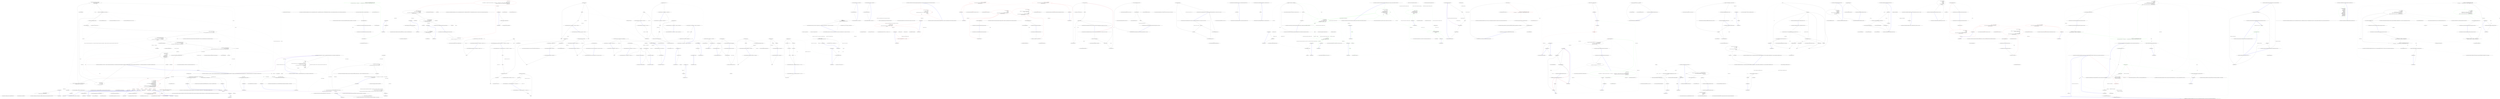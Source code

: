 digraph  {
m0_38 [cluster="Unk.ThrowingValidate", file="InstanceBuilder.cs", label="Entry Unk.ThrowingValidate", span=""];
m0_54 [cluster="T.SetProperties<T>(System.Collections.Generic.IEnumerable<CommandLine.Core.SpecificationProperty>, System.Func<CommandLine.Core.SpecificationProperty, bool>, System.Func<CommandLine.Core.SpecificationProperty, object>)", file="InstanceBuilder.cs", label="Entry T.SetProperties<T>(System.Collections.Generic.IEnumerable<CommandLine.Core.SpecificationProperty>, System.Func<CommandLine.Core.SpecificationProperty, bool>, System.Func<CommandLine.Core.SpecificationProperty, object>)", span="38-38"];
m0_3 [cluster="CommandLine.Core.InstanceBuilder.Build<T>(System.Func<T>, System.Func<System.Collections.Generic.IEnumerable<string>, System.Collections.Generic.IEnumerable<CommandLine.Core.OptionSpecification>, CommandLine.Core.StatePair<System.Collections.Generic.IEnumerable<CommandLine.Core.Token>>>, System.Collections.Generic.IEnumerable<string>, System.StringComparer, System.Globalization.CultureInfo)", file="InstanceBuilder.cs", label="Entry CommandLine.Core.InstanceBuilder.Build<T>(System.Func<T>, System.Func<System.Collections.Generic.IEnumerable<string>, System.Collections.Generic.IEnumerable<CommandLine.Core.OptionSpecification>, CommandLine.Core.StatePair<System.Collections.Generic.IEnumerable<CommandLine.Core.Token>>>, System.Collections.Generic.IEnumerable<string>, System.StringComparer, System.Globalization.CultureInfo)", span="33-33"];
m0_19 [cluster="CommandLine.Core.InstanceBuilder.Build<T>(System.Func<T>, System.Func<System.Collections.Generic.IEnumerable<string>, System.Collections.Generic.IEnumerable<CommandLine.Core.OptionSpecification>, CommandLine.Core.StatePair<System.Collections.Generic.IEnumerable<CommandLine.Core.Token>>>, System.Collections.Generic.IEnumerable<string>, System.StringComparer, System.Globalization.CultureInfo)", file="InstanceBuilder.cs", label="var instance = factory()", span="40-40"];
m0_22 [cluster="CommandLine.Core.InstanceBuilder.Build<T>(System.Func<T>, System.Func<System.Collections.Generic.IEnumerable<string>, System.Collections.Generic.IEnumerable<CommandLine.Core.OptionSpecification>, CommandLine.Core.StatePair<System.Collections.Generic.IEnumerable<CommandLine.Core.Token>>>, System.Collections.Generic.IEnumerable<string>, System.StringComparer, System.Globalization.CultureInfo)", file="InstanceBuilder.cs", label="arguments.Any() && nameComparer.Equals(''--help'', arguments.First())", span="49-49"];
m0_24 [cluster="CommandLine.Core.InstanceBuilder.Build<T>(System.Func<T>, System.Func<System.Collections.Generic.IEnumerable<string>, System.Collections.Generic.IEnumerable<CommandLine.Core.OptionSpecification>, CommandLine.Core.StatePair<System.Collections.Generic.IEnumerable<CommandLine.Core.Token>>>, System.Collections.Generic.IEnumerable<string>, System.StringComparer, System.Globalization.CultureInfo)", file="InstanceBuilder.cs", label="var tokenizerResult = tokenizer(arguments, optionSpecs)", span="57-57"];
m0_26 [cluster="CommandLine.Core.InstanceBuilder.Build<T>(System.Func<T>, System.Func<System.Collections.Generic.IEnumerable<string>, System.Collections.Generic.IEnumerable<CommandLine.Core.OptionSpecification>, CommandLine.Core.StatePair<System.Collections.Generic.IEnumerable<CommandLine.Core.Token>>>, System.Collections.Generic.IEnumerable<string>, System.StringComparer, System.Globalization.CultureInfo)", file="InstanceBuilder.cs", label="var partitions = TokenPartitioner.Partition(\r\n                tokens,\r\n                name => TypeLookup.FindTypeDescriptor(name, optionSpecs, nameComparer))", span="61-63"];
m0_27 [cluster="CommandLine.Core.InstanceBuilder.Build<T>(System.Func<T>, System.Func<System.Collections.Generic.IEnumerable<string>, System.Collections.Generic.IEnumerable<CommandLine.Core.OptionSpecification>, CommandLine.Core.StatePair<System.Collections.Generic.IEnumerable<CommandLine.Core.Token>>>, System.Collections.Generic.IEnumerable<string>, System.StringComparer, System.Globalization.CultureInfo)", file="InstanceBuilder.cs", label="var optionSpecProps = OptionMapper.MapValues(\r\n                (from pt in specProps where pt.Specification.IsOption() select pt),\r\n                partitions.Options,\r\n                (vals, type, isScalar) => TypeConverter.ChangeType(vals, type, isScalar, parsingCulture),\r\n                nameComparer)", span="65-69"];
m0_28 [cluster="CommandLine.Core.InstanceBuilder.Build<T>(System.Func<T>, System.Func<System.Collections.Generic.IEnumerable<string>, System.Collections.Generic.IEnumerable<CommandLine.Core.OptionSpecification>, CommandLine.Core.StatePair<System.Collections.Generic.IEnumerable<CommandLine.Core.Token>>>, System.Collections.Generic.IEnumerable<string>, System.StringComparer, System.Globalization.CultureInfo)", file="InstanceBuilder.cs", label="var valueSpecProps = ValueMapper.MapValues(\r\n                (from pt in specProps where pt.Specification.IsValue() select pt),\r\n                    partitions.Values,\r\n                (vals, type, isScalar) => TypeConverter.ChangeType(vals, type, isScalar, parsingCulture))", span="71-74"];
m0_29 [cluster="CommandLine.Core.InstanceBuilder.Build<T>(System.Func<T>, System.Func<System.Collections.Generic.IEnumerable<string>, System.Collections.Generic.IEnumerable<CommandLine.Core.OptionSpecification>, CommandLine.Core.StatePair<System.Collections.Generic.IEnumerable<CommandLine.Core.Token>>>, System.Collections.Generic.IEnumerable<string>, System.StringComparer, System.Globalization.CultureInfo)", file="InstanceBuilder.cs", label="var missingValueErrors = from token in partitions.Errors\r\n                                     select new MissingValueOptionError(\r\n                                         NameInfo.FromOptionSpecification(optionSpecs.Single(o => token.Text.MatchName(o.ShortName, o.LongName, nameComparer))))", span="76-78"];
m0_20 [cluster="CommandLine.Core.InstanceBuilder.Build<T>(System.Func<T>, System.Func<System.Collections.Generic.IEnumerable<string>, System.Collections.Generic.IEnumerable<CommandLine.Core.OptionSpecification>, CommandLine.Core.StatePair<System.Collections.Generic.IEnumerable<CommandLine.Core.Token>>>, System.Collections.Generic.IEnumerable<string>, System.StringComparer, System.Globalization.CultureInfo)", file="InstanceBuilder.cs", label="var specProps = instance.GetType().GetSpecifications(pi => SpecificationProperty.Create(\r\n                    Specification.FromProperty(pi), pi, Maybe.Nothing<object>()))", span="42-43"];
m0_23 [cluster="CommandLine.Core.InstanceBuilder.Build<T>(System.Func<T>, System.Func<System.Collections.Generic.IEnumerable<string>, System.Collections.Generic.IEnumerable<CommandLine.Core.OptionSpecification>, CommandLine.Core.StatePair<System.Collections.Generic.IEnumerable<CommandLine.Core.Token>>>, System.Collections.Generic.IEnumerable<string>, System.StringComparer, System.Globalization.CultureInfo)", file="InstanceBuilder.cs", label="return ParserResult.Create(\r\n                    ParserResultType.Options,\r\n                    instance,\r\n                    new[] { new HelpRequestedError() });", span="51-54"];
m0_31 [cluster="CommandLine.Core.InstanceBuilder.Build<T>(System.Func<T>, System.Func<System.Collections.Generic.IEnumerable<string>, System.Collections.Generic.IEnumerable<CommandLine.Core.OptionSpecification>, CommandLine.Core.StatePair<System.Collections.Generic.IEnumerable<CommandLine.Core.Token>>>, System.Collections.Generic.IEnumerable<string>, System.StringComparer, System.Globalization.CultureInfo)", color=red, community=0, file="InstanceBuilder.cs", label="0: instance = instance\r\n                .SetProperties(specPropsWithValue,\r\n                    sp => sp.Value.IsJust(),\r\n                    sp => sp.Value.FromJust())\r\n                .SetProperties(specPropsWithValue,\r\n                    sp => sp.Value.IsNothing() && sp.Specification.DefaultValue.IsJust(),\r\n                    sp => sp.Specification.DefaultValue.FromJust())\r\n                .SetProperties(specPropsWithValue,\r\n                    sp => sp.Value.IsNothing()\r\n                        && sp.Specification.ConversionType.ToDescriptorKind() == TypeDescriptorKind.Sequence\r\n                        && sp.Specification.DefaultValue.MatchNothing(),\r\n                    sp => sp.Property.PropertyType.GetGenericArguments().Single().CreateEmptyArray())", span="82-93"];
m0_21 [cluster="CommandLine.Core.InstanceBuilder.Build<T>(System.Func<T>, System.Func<System.Collections.Generic.IEnumerable<string>, System.Collections.Generic.IEnumerable<CommandLine.Core.OptionSpecification>, CommandLine.Core.StatePair<System.Collections.Generic.IEnumerable<CommandLine.Core.Token>>>, System.Collections.Generic.IEnumerable<string>, System.StringComparer, System.Globalization.CultureInfo)", file="InstanceBuilder.cs", label="var optionSpecs = (from pt in specProps select pt.Specification)\r\n                .ThrowingValidate(SpecificationGuards.Lookup)\r\n                .OfType<OptionSpecification>()", span="45-47"];
m0_25 [cluster="CommandLine.Core.InstanceBuilder.Build<T>(System.Func<T>, System.Func<System.Collections.Generic.IEnumerable<string>, System.Collections.Generic.IEnumerable<CommandLine.Core.OptionSpecification>, CommandLine.Core.StatePair<System.Collections.Generic.IEnumerable<CommandLine.Core.Token>>>, System.Collections.Generic.IEnumerable<string>, System.StringComparer, System.Globalization.CultureInfo)", file="InstanceBuilder.cs", label="var tokens = tokenizerResult.Value", span="59-59"];
m0_33 [cluster="CommandLine.Core.InstanceBuilder.Build<T>(System.Func<T>, System.Func<System.Collections.Generic.IEnumerable<string>, System.Collections.Generic.IEnumerable<CommandLine.Core.OptionSpecification>, CommandLine.Core.StatePair<System.Collections.Generic.IEnumerable<CommandLine.Core.Token>>>, System.Collections.Generic.IEnumerable<string>, System.StringComparer, System.Globalization.CultureInfo)", file="InstanceBuilder.cs", label="return ParserResult.Create(\r\n                ParserResultType.Options,\r\n                instance,\r\n                tokenizerResult.Errors\r\n                    .Concat(missingValueErrors)\r\n                    .Concat(optionSpecProps.Errors)\r\n                    .Concat(valueSpecProps.Errors)\r\n                    .Concat(validationErrors));", span="98-105"];
m0_30 [cluster="CommandLine.Core.InstanceBuilder.Build<T>(System.Func<T>, System.Func<System.Collections.Generic.IEnumerable<string>, System.Collections.Generic.IEnumerable<CommandLine.Core.OptionSpecification>, CommandLine.Core.StatePair<System.Collections.Generic.IEnumerable<CommandLine.Core.Token>>>, System.Collections.Generic.IEnumerable<string>, System.StringComparer, System.Globalization.CultureInfo)", file="InstanceBuilder.cs", label="var specPropsWithValue = optionSpecProps.Value.Concat(valueSpecProps.Value)", span="80-80"];
m0_32 [cluster="CommandLine.Core.InstanceBuilder.Build<T>(System.Func<T>, System.Func<System.Collections.Generic.IEnumerable<string>, System.Collections.Generic.IEnumerable<CommandLine.Core.OptionSpecification>, CommandLine.Core.StatePair<System.Collections.Generic.IEnumerable<CommandLine.Core.Token>>>, System.Collections.Generic.IEnumerable<string>, System.StringComparer, System.Globalization.CultureInfo)", file="InstanceBuilder.cs", label="var validationErrors = specPropsWithValue.Validate(SpecificationPropertyRules.Lookup)\r\n                .OfType<Just<Error>>().Select(e => e.Value)", span="95-96"];
m0_34 [cluster="CommandLine.Core.InstanceBuilder.Build<T>(System.Func<T>, System.Func<System.Collections.Generic.IEnumerable<string>, System.Collections.Generic.IEnumerable<CommandLine.Core.OptionSpecification>, CommandLine.Core.StatePair<System.Collections.Generic.IEnumerable<CommandLine.Core.Token>>>, System.Collections.Generic.IEnumerable<string>, System.StringComparer, System.Globalization.CultureInfo)", file="InstanceBuilder.cs", label="Exit CommandLine.Core.InstanceBuilder.Build<T>(System.Func<T>, System.Func<System.Collections.Generic.IEnumerable<string>, System.Collections.Generic.IEnumerable<CommandLine.Core.OptionSpecification>, CommandLine.Core.StatePair<System.Collections.Generic.IEnumerable<CommandLine.Core.Token>>>, System.Collections.Generic.IEnumerable<string>, System.StringComparer, System.Globalization.CultureInfo)", span="33-33"];
m0_10 [cluster="CommandLine.Core.Tokenizer.ExplodeOptionList(CommandLine.Core.StatePair<System.Collections.Generic.IEnumerable<CommandLine.Core.Token>>, System.Func<string, CommandLine.Infrastructure.Maybe<char>>)", file="InstanceBuilder.cs", label="Entry CommandLine.Core.Tokenizer.ExplodeOptionList(CommandLine.Core.StatePair<System.Collections.Generic.IEnumerable<CommandLine.Core.Token>>, System.Func<string, CommandLine.Infrastructure.Maybe<char>>)", span="44-44"];
m0_79 [cluster="string.MatchName(string, string, System.StringComparer)", file="InstanceBuilder.cs", label="Entry string.MatchName(string, string, System.StringComparer)", span="8-8"];
m0_46 [cluster="CommandLine.Core.TokenPartitioner.Partition(System.Collections.Generic.IEnumerable<CommandLine.Core.Token>, System.Func<string, CommandLine.Infrastructure.Maybe<CommandLine.Core.TypeDescriptor>>)", file="InstanceBuilder.cs", label="Entry CommandLine.Core.TokenPartitioner.Partition(System.Collections.Generic.IEnumerable<CommandLine.Core.Token>, System.Func<string, CommandLine.Infrastructure.Maybe<CommandLine.Core.TypeDescriptor>>)", span="12-12"];
m0_72 [cluster="CommandLine.Core.TypeConverter.ChangeType(System.Collections.Generic.IEnumerable<string>, System.Type, bool, System.Globalization.CultureInfo)", file="InstanceBuilder.cs", label="Entry CommandLine.Core.TypeConverter.ChangeType(System.Collections.Generic.IEnumerable<string>, System.Type, bool, System.Globalization.CultureInfo)", span="12-12"];
m0_83 [cluster="CommandLine.Infrastructure.Maybe<T>.IsJust<T>()", file="InstanceBuilder.cs", label="Entry CommandLine.Infrastructure.Maybe<T>.IsJust<T>()", span="149-149"];
m0_99 [cluster="CommandLine.Infrastructure.Maybe<T>.MatchNothing()", file="InstanceBuilder.cs", label="Entry CommandLine.Infrastructure.Maybe<T>.MatchNothing()", span="26-26"];
m0_49 [cluster="CommandLine.Core.Specification.IsValue()", file="InstanceBuilder.cs", label="Entry CommandLine.Core.Specification.IsValue()", span="15-15"];
m0_58 [cluster="Unk.Create", file="InstanceBuilder.cs", label="Entry Unk.Create", span=""];
m0_87 [cluster="CommandLine.Infrastructure.Maybe<T>.FromJust<T>(System.Exception)", file="InstanceBuilder.cs", label="Entry CommandLine.Infrastructure.Maybe<T>.FromJust<T>(System.Exception)", span="134-134"];
m0_64 [cluster="CommandLine.Core.SpecificationProperty.Create(CommandLine.Core.Specification, System.Reflection.PropertyInfo, CommandLine.Infrastructure.Maybe<object>)", file="InstanceBuilder.cs", label="Entry CommandLine.Core.SpecificationProperty.Create(CommandLine.Core.Specification, System.Reflection.PropertyInfo, CommandLine.Infrastructure.Maybe<object>)", span="21-21"];
m0_14 [cluster="CommandLine.Core.NameLookup.Contains(string, System.Collections.Generic.IEnumerable<CommandLine.Core.OptionSpecification>, System.StringComparer)", file="InstanceBuilder.cs", label="Entry CommandLine.Core.NameLookup.Contains(string, System.Collections.Generic.IEnumerable<CommandLine.Core.OptionSpecification>, System.StringComparer)", span="11-11"];
m0_91 [cluster="CommandLine.Infrastructure.Maybe<T>.IsNothing<T>()", file="InstanceBuilder.cs", label="Entry CommandLine.Infrastructure.Maybe<T>.IsNothing<T>()", span="144-144"];
m0_42 [cluster="System.StringComparer.Equals(string, string)", file="InstanceBuilder.cs", label="Entry System.StringComparer.Equals(string, string)", span="0-0"];
m0_37 [cluster="System.Type.GetSpecifications<T>(System.Func<System.Reflection.PropertyInfo, T>)", file="InstanceBuilder.cs", label="Entry System.Type.GetSpecifications<T>(System.Func<System.Reflection.PropertyInfo, T>)", span="12-12"];
m0_51 [cluster="Unk.Single", file="InstanceBuilder.cs", label="Entry Unk.Single", span=""];
m0_35 [cluster="System.Func<TResult>.Invoke()", file="InstanceBuilder.cs", label="Entry System.Func<TResult>.Invoke()", span="0-0"];
m0_40 [cluster="System.Collections.Generic.IEnumerable<TSource>.Any<TSource>()", file="InstanceBuilder.cs", label="Entry System.Collections.Generic.IEnumerable<TSource>.Any<TSource>()", span="0-0"];
m0_36 [cluster="object.GetType()", file="InstanceBuilder.cs", label="Entry object.GetType()", span="0-0"];
m0_106 [cluster="lambda expression", file="InstanceBuilder.cs", label="Entry lambda expression", span="96-96"];
m0_5 [cluster="lambda expression", file="InstanceBuilder.cs", label="var tokens = Tokenizer.Tokenize(args, name => NameLookup.Contains(name, optionSpecs, nameComparer))", span="22-22"];
m0_12 [cluster="lambda expression", file="InstanceBuilder.cs", label="NameLookup.Contains(name, optionSpecs, nameComparer)", span="22-22"];
m0_6 [cluster="lambda expression", file="InstanceBuilder.cs", label="var explodedTokens = Tokenizer.ExplodeOptionList(\r\n                            tokens,\r\n                            name => NameLookup.WithSeparator(name, optionSpecs, nameComparer))", span="23-25"];
m0_16 [cluster="lambda expression", file="InstanceBuilder.cs", label="NameLookup.WithSeparator(name, optionSpecs, nameComparer)", span="25-25"];
m0_4 [cluster="lambda expression", file="InstanceBuilder.cs", label="Entry lambda expression", span="20-27"];
m0_11 [cluster="lambda expression", file="InstanceBuilder.cs", label="Entry lambda expression", span="22-22"];
m0_7 [cluster="lambda expression", file="InstanceBuilder.cs", label="return explodedTokens;", span="26-26"];
m0_15 [cluster="lambda expression", file="InstanceBuilder.cs", label="Entry lambda expression", span="25-25"];
m0_8 [cluster="lambda expression", file="InstanceBuilder.cs", label="Exit lambda expression", span="20-27"];
m0_13 [cluster="lambda expression", file="InstanceBuilder.cs", label="Exit lambda expression", span="22-22"];
m0_17 [cluster="lambda expression", file="InstanceBuilder.cs", label="Exit lambda expression", span="25-25"];
m0_66 [cluster="lambda expression", file="InstanceBuilder.cs", label="TypeLookup.FindTypeDescriptor(name, optionSpecs, nameComparer)", span="63-63"];
m0_70 [cluster="lambda expression", file="InstanceBuilder.cs", label="TypeConverter.ChangeType(vals, type, isScalar, parsingCulture)", span="68-68"];
m0_74 [cluster="lambda expression", file="InstanceBuilder.cs", label="TypeConverter.ChangeType(vals, type, isScalar, parsingCulture)", span="74-74"];
m0_77 [cluster="lambda expression", file="InstanceBuilder.cs", label="token.Text.MatchName(o.ShortName, o.LongName, nameComparer)", span="78-78"];
m0_59 [cluster="lambda expression", file="InstanceBuilder.cs", label="Entry lambda expression", span="42-43"];
m0_65 [cluster="lambda expression", file="InstanceBuilder.cs", label="Entry lambda expression", span="63-63"];
m0_69 [cluster="lambda expression", file="InstanceBuilder.cs", label="Entry lambda expression", span="68-68"];
m0_73 [cluster="lambda expression", file="InstanceBuilder.cs", label="Entry lambda expression", span="74-74"];
m0_76 [cluster="lambda expression", file="InstanceBuilder.cs", label="Entry lambda expression", span="78-78"];
m0_80 [cluster="lambda expression", file="InstanceBuilder.cs", label="Entry lambda expression", span="84-84"];
m0_84 [cluster="lambda expression", file="InstanceBuilder.cs", label="Entry lambda expression", span="85-85"];
m0_88 [cluster="lambda expression", file="InstanceBuilder.cs", label="Entry lambda expression", span="87-87"];
m0_92 [cluster="lambda expression", file="InstanceBuilder.cs", label="Entry lambda expression", span="88-88"];
m0_95 [cluster="lambda expression", file="InstanceBuilder.cs", label="Entry lambda expression", span="90-92"];
m0_100 [cluster="lambda expression", file="InstanceBuilder.cs", label="Entry lambda expression", span="93-93"];
m0_60 [cluster="lambda expression", file="InstanceBuilder.cs", label="SpecificationProperty.Create(\r\n                    Specification.FromProperty(pi), pi, Maybe.Nothing<object>())", span="42-43"];
m0_61 [cluster="lambda expression", file="InstanceBuilder.cs", label="Exit lambda expression", span="42-43"];
m0_67 [cluster="lambda expression", file="InstanceBuilder.cs", label="Exit lambda expression", span="63-63"];
m0_71 [cluster="lambda expression", file="InstanceBuilder.cs", label="Exit lambda expression", span="68-68"];
m0_75 [cluster="lambda expression", file="InstanceBuilder.cs", label="Exit lambda expression", span="74-74"];
m0_78 [cluster="lambda expression", file="InstanceBuilder.cs", label="Exit lambda expression", span="78-78"];
m0_81 [cluster="lambda expression", file="InstanceBuilder.cs", label="sp.Value.IsJust()", span="84-84"];
m0_82 [cluster="lambda expression", file="InstanceBuilder.cs", label="Exit lambda expression", span="84-84"];
m0_85 [cluster="lambda expression", file="InstanceBuilder.cs", label="sp.Value.FromJust()", span="85-85"];
m0_86 [cluster="lambda expression", file="InstanceBuilder.cs", label="Exit lambda expression", span="85-85"];
m0_89 [cluster="lambda expression", file="InstanceBuilder.cs", label="sp.Value.IsNothing() && sp.Specification.DefaultValue.IsJust()", span="87-87"];
m0_90 [cluster="lambda expression", file="InstanceBuilder.cs", label="Exit lambda expression", span="87-87"];
m0_93 [cluster="lambda expression", file="InstanceBuilder.cs", label="sp.Specification.DefaultValue.FromJust()", span="88-88"];
m0_94 [cluster="lambda expression", file="InstanceBuilder.cs", label="Exit lambda expression", span="88-88"];
m0_96 [cluster="lambda expression", color=red, community=0, file="InstanceBuilder.cs", label="0: sp.Value.IsNothing()\r\n                        && sp.Specification.ConversionType.ToDescriptorKind() == TypeDescriptorKind.Sequence\r\n                        && sp.Specification.DefaultValue.MatchNothing()", span="90-92"];
m0_97 [cluster="lambda expression", file="InstanceBuilder.cs", label="Exit lambda expression", span="90-92"];
m0_101 [cluster="lambda expression", file="InstanceBuilder.cs", label="sp.Property.PropertyType.GetGenericArguments().Single().CreateEmptyArray()", span="93-93"];
m0_102 [cluster="lambda expression", file="InstanceBuilder.cs", label="Exit lambda expression", span="93-93"];
m0_107 [cluster="lambda expression", file="InstanceBuilder.cs", label="e.Value", span="96-96"];
m0_108 [cluster="lambda expression", file="InstanceBuilder.cs", label="Exit lambda expression", span="96-96"];
m0_41 [cluster="System.Collections.Generic.IEnumerable<TSource>.First<TSource>()", file="InstanceBuilder.cs", label="Entry System.Collections.Generic.IEnumerable<TSource>.First<TSource>()", span="0-0"];
m0_44 [cluster="CommandLine.ParserResult.Create<T>(CommandLine.ParserResultType, T, System.Collections.Generic.IEnumerable<CommandLine.Error>)", file="InstanceBuilder.cs", label="Entry CommandLine.ParserResult.Create<T>(CommandLine.ParserResultType, T, System.Collections.Generic.IEnumerable<CommandLine.Error>)", span="100-100"];
m0_50 [cluster="CommandLine.MissingValueOptionError.MissingValueOptionError(CommandLine.NameInfo)", file="InstanceBuilder.cs", label="Entry CommandLine.MissingValueOptionError.MissingValueOptionError(CommandLine.NameInfo)", span="261-261"];
m0_57 [cluster="Unk.Concat", file="InstanceBuilder.cs", label="Entry Unk.Concat", span=""];
m0_104 [cluster="System.Collections.Generic.IEnumerable<TSource>.Single<TSource>()", file="InstanceBuilder.cs", label="Entry System.Collections.Generic.IEnumerable<TSource>.Single<TSource>()", span="0-0"];
m0_18 [cluster="CommandLine.Core.NameLookup.WithSeparator(string, System.Collections.Generic.IEnumerable<CommandLine.Core.OptionSpecification>, System.StringComparer)", file="InstanceBuilder.cs", label="Entry CommandLine.Core.NameLookup.WithSeparator(string, System.Collections.Generic.IEnumerable<CommandLine.Core.OptionSpecification>, System.StringComparer)", span="16-16"];
m0_56 [cluster="Unk.Select", file="InstanceBuilder.cs", label="Entry Unk.Select", span=""];
m0_98 [cluster="System.Type.ToDescriptorKind()", file="InstanceBuilder.cs", label="Entry System.Type.ToDescriptorKind()", span="22-22"];
m0_105 [cluster="System.Type.CreateEmptyArray()", file="InstanceBuilder.cs", label="Entry System.Type.CreateEmptyArray()", span="81-81"];
m0_103 [cluster="System.Type.GetGenericArguments()", file="InstanceBuilder.cs", label="Entry System.Type.GetGenericArguments()", span="0-0"];
m0_9 [cluster="CommandLine.Core.Tokenizer.Tokenize(System.Collections.Generic.IEnumerable<string>, System.Func<string, bool>)", file="InstanceBuilder.cs", label="Entry CommandLine.Core.Tokenizer.Tokenize(System.Collections.Generic.IEnumerable<string>, System.Func<string, bool>)", span="11-11"];
m0_62 [cluster="CommandLine.Core.Specification.FromProperty(System.Reflection.PropertyInfo)", file="InstanceBuilder.cs", label="Entry CommandLine.Core.Specification.FromProperty(System.Reflection.PropertyInfo)", span="67-67"];
m0_47 [cluster="CommandLine.Core.Specification.IsOption()", file="InstanceBuilder.cs", label="Entry CommandLine.Core.Specification.IsOption()", span="10-10"];
m0_55 [cluster="System.Collections.Generic.IEnumerable<CommandLine.Core.SpecificationProperty>.Validate(System.Collections.Generic.IEnumerable<System.Func<System.Collections.Generic.IEnumerable<CommandLine.Core.SpecificationProperty>, System.Collections.Generic.IEnumerable<CommandLine.Infrastructure.Maybe<CommandLine.Error>>>>)", file="InstanceBuilder.cs", label="Entry System.Collections.Generic.IEnumerable<CommandLine.Core.SpecificationProperty>.Validate(System.Collections.Generic.IEnumerable<System.Func<System.Collections.Generic.IEnumerable<CommandLine.Core.SpecificationProperty>, System.Collections.Generic.IEnumerable<CommandLine.Infrastructure.Maybe<CommandLine.Error>>>>)", span="40-40"];
m0_63 [cluster="CommandLine.Infrastructure.Maybe.Nothing<T>()", file="InstanceBuilder.cs", label="Entry CommandLine.Infrastructure.Maybe.Nothing<T>()", span="63-63"];
m0_39 [cluster="System.Collections.IEnumerable.OfType<TResult>()", file="InstanceBuilder.cs", label="Entry System.Collections.IEnumerable.OfType<TResult>()", span="0-0"];
m0_68 [cluster="CommandLine.Core.TypeLookup.FindTypeDescriptor(string, System.Collections.Generic.IEnumerable<CommandLine.Core.OptionSpecification>, System.StringComparer)", file="InstanceBuilder.cs", label="Entry CommandLine.Core.TypeLookup.FindTypeDescriptor(string, System.Collections.Generic.IEnumerable<CommandLine.Core.OptionSpecification>, System.StringComparer)", span="11-11"];
m0_43 [cluster="CommandLine.HelpRequestedError.HelpRequestedError()", file="InstanceBuilder.cs", label="Entry CommandLine.HelpRequestedError.HelpRequestedError()", span="338-338"];
m0_52 [cluster="Unk.FromOptionSpecification", file="InstanceBuilder.cs", label="Entry Unk.FromOptionSpecification", span=""];
m0_45 [cluster="System.Func<T1, T2, TResult>.Invoke(T1, T2)", file="InstanceBuilder.cs", label="Entry System.Func<T1, T2, TResult>.Invoke(T1, T2)", span="0-0"];
m0_53 [cluster="System.Collections.Generic.IEnumerable<TSource>.Concat<TSource>(System.Collections.Generic.IEnumerable<TSource>)", file="InstanceBuilder.cs", label="Entry System.Collections.Generic.IEnumerable<TSource>.Concat<TSource>(System.Collections.Generic.IEnumerable<TSource>)", span="0-0"];
m0_48 [cluster="Unk.MapValues", file="InstanceBuilder.cs", label="Entry Unk.MapValues", span=""];
m0_0 [cluster="CommandLine.Core.InstanceBuilder.Build<T>(System.Func<T>, System.Collections.Generic.IEnumerable<string>, System.StringComparer, System.Globalization.CultureInfo)", file="InstanceBuilder.cs", label="Entry CommandLine.Core.InstanceBuilder.Build<T>(System.Func<T>, System.Collections.Generic.IEnumerable<string>, System.StringComparer, System.Globalization.CultureInfo)", span="12-12"];
m0_1 [cluster="CommandLine.Core.InstanceBuilder.Build<T>(System.Func<T>, System.Collections.Generic.IEnumerable<string>, System.StringComparer, System.Globalization.CultureInfo)", file="InstanceBuilder.cs", label="return Build(\r\n                factory,\r\n                (args, optionSpecs) =>\r\n                    {\r\n                        var tokens = Tokenizer.Tokenize(args, name => NameLookup.Contains(name, optionSpecs, nameComparer));\r\n                        var explodedTokens = Tokenizer.ExplodeOptionList(\r\n                            tokens,\r\n                            name => NameLookup.WithSeparator(name, optionSpecs, nameComparer));\r\n                        return explodedTokens;\r\n                    },\r\n                arguments,\r\n                nameComparer,\r\n                parsingCulture);", span="18-30"];
m0_2 [cluster="CommandLine.Core.InstanceBuilder.Build<T>(System.Func<T>, System.Collections.Generic.IEnumerable<string>, System.StringComparer, System.Globalization.CultureInfo)", file="InstanceBuilder.cs", label="Exit CommandLine.Core.InstanceBuilder.Build<T>(System.Func<T>, System.Collections.Generic.IEnumerable<string>, System.StringComparer, System.Globalization.CultureInfo)", span="12-12"];
m0_109 [file="InstanceBuilder.cs", label="System.StringComparer", span=""];
m0_110 [file="InstanceBuilder.cs", label="System.Collections.Generic.IEnumerable<CommandLine.Core.OptionSpecification>", span=""];
m0_111 [file="InstanceBuilder.cs", label="System.StringComparer", span=""];
m0_112 [file="InstanceBuilder.cs", label=optionSpecs, span=""];
m0_113 [file="InstanceBuilder.cs", label="System.Globalization.CultureInfo", span=""];
m0_114 [file="InstanceBuilder.cs", label=token, span=""];
m1_8 [cluster="CommandLine.Infrastructure.Maybe.Nothing<T>()", file="NameLookupTests.cs", label="Entry CommandLine.Infrastructure.Maybe.Nothing<T>()", span="63-63"];
m1_6 [cluster="CommandLine.Infrastructure.Maybe.Just<T>(T)", file="NameLookupTests.cs", label="Entry CommandLine.Infrastructure.Maybe.Just<T>(T)", span="68-68"];
m1_7 [cluster="CommandLine.Core.OptionSpecification.OptionSpecification(string, string, bool, string, CommandLine.Infrastructure.Maybe<int>, CommandLine.Infrastructure.Maybe<int>, char, CommandLine.Infrastructure.Maybe<object>, System.Type, CommandLine.Core.TargetType, string, string, System.Collections.Generic.IEnumerable<string>)", file="NameLookupTests.cs", label="Entry CommandLine.Core.OptionSpecification.OptionSpecification(string, string, bool, string, CommandLine.Infrastructure.Maybe<int>, CommandLine.Infrastructure.Maybe<int>, char, CommandLine.Infrastructure.Maybe<object>, System.Type, CommandLine.Core.TargetType, string, string, System.Collections.Generic.IEnumerable<string>)", span="18-18"];
m1_10 [cluster="CommandLine.Core.NameLookup.WithSeparator(string, System.Collections.Generic.IEnumerable<CommandLine.Core.OptionSpecification>, System.StringComparer)", file="NameLookupTests.cs", label="Entry CommandLine.Core.NameLookup.WithSeparator(string, System.Collections.Generic.IEnumerable<CommandLine.Core.OptionSpecification>, System.StringComparer)", span="16-16"];
m1_0 [cluster="CommandLine.Tests.Unit.Core.NameLookupTests.Lookup_name_of_sequence_option_with_separator()", file="NameLookupTests.cs", label="Entry CommandLine.Tests.Unit.Core.NameLookupTests.Lookup_name_of_sequence_option_with_separator()", span="14-14"];
m1_2 [cluster="CommandLine.Tests.Unit.Core.NameLookupTests.Lookup_name_of_sequence_option_with_separator()", color=green, community=0, file="NameLookupTests.cs", label="0: var specs = new[] { new OptionSpecification(string.Empty, ''string-seq'',\r\n                false, string.Empty, Maybe.Nothing<int>(), Maybe.Nothing<int>(), '.', null, typeof(IEnumerable<string>), TargetType.Sequence, string.Empty, string.Empty, new List<string>())}", span="18-19"];
m1_1 [cluster="CommandLine.Tests.Unit.Core.NameLookupTests.Lookup_name_of_sequence_option_with_separator()", file="NameLookupTests.cs", label="var expected = Maybe.Just(''.'')", span="17-17"];
m1_3 [cluster="CommandLine.Tests.Unit.Core.NameLookupTests.Lookup_name_of_sequence_option_with_separator()", file="NameLookupTests.cs", label="var result = NameLookup.WithSeparator(''string-seq'', specs, StringComparer.InvariantCulture)", span="22-22"];
m1_4 [cluster="CommandLine.Tests.Unit.Core.NameLookupTests.Lookup_name_of_sequence_option_with_separator()", file="NameLookupTests.cs", label="expected.ShouldBeEquivalentTo(result)", span="25-25"];
m1_5 [cluster="CommandLine.Tests.Unit.Core.NameLookupTests.Lookup_name_of_sequence_option_with_separator()", file="NameLookupTests.cs", label="Exit CommandLine.Tests.Unit.Core.NameLookupTests.Lookup_name_of_sequence_option_with_separator()", span="14-14"];
m1_11 [cluster="Unk.ShouldBeEquivalentTo", file="NameLookupTests.cs", label="Entry Unk.ShouldBeEquivalentTo", span=""];
m1_9 [cluster="System.Collections.Generic.List<T>.List()", file="NameLookupTests.cs", label="Entry System.Collections.Generic.List<T>.List()", span="0-0"];
m2_8 [cluster="CommandLine.Infrastructure.Maybe.Nothing<T>()", file="OptionMapperTests.cs", label="Entry CommandLine.Infrastructure.Maybe.Nothing<T>()", span="63-63"];
m2_12 [cluster="Unk.Create", file="OptionMapperTests.cs", label="Entry Unk.Create", span=""];
m2_13 [cluster="Unk.Where", file="OptionMapperTests.cs", label="Entry Unk.Where", span=""];
m2_6 [cluster="System.Collections.Generic.KeyValuePair<TKey, TValue>.KeyValuePair(TKey, TValue)", file="OptionMapperTests.cs", label="Entry System.Collections.Generic.KeyValuePair<TKey, TValue>.KeyValuePair(TKey, TValue)", span="0-0"];
m2_7 [cluster="CommandLine.Core.OptionSpecification.OptionSpecification(string, string, bool, string, CommandLine.Infrastructure.Maybe<int>, CommandLine.Infrastructure.Maybe<int>, char, CommandLine.Infrastructure.Maybe<object>, System.Type, string, string, System.Collections.Generic.IEnumerable<string>)", file="OptionMapperTests.cs", label="Entry CommandLine.Core.OptionSpecification.OptionSpecification(string, string, bool, string, CommandLine.Infrastructure.Maybe<int>, CommandLine.Infrastructure.Maybe<int>, char, CommandLine.Infrastructure.Maybe<object>, System.Type, string, string, System.Collections.Generic.IEnumerable<string>)", span="17-17"];
m2_11 [cluster="Unk.Single", file="OptionMapperTests.cs", label="Entry Unk.Single", span=""];
m2_15 [cluster="Unk.NotNull", file="OptionMapperTests.cs", label="Entry Unk.NotNull", span=""];
m2_27 [cluster="CommandLine.Core.TypeConverter.ChangeType(System.Collections.Generic.IEnumerable<string>, System.Type, bool, System.Globalization.CultureInfo)", file="OptionMapperTests.cs", label="Entry CommandLine.Core.TypeConverter.ChangeType(System.Collections.Generic.IEnumerable<string>, System.Type, bool, System.Globalization.CultureInfo)", span="12-12"];
m2_0 [cluster="CommandLine.Tests.Unit.Core.OptionMapperTests.Map_boolean_switch_creates_boolean_value()", file="OptionMapperTests.cs", label="Entry CommandLine.Tests.Unit.Core.OptionMapperTests.Map_boolean_switch_creates_boolean_value()", span="16-16"];
m2_1 [cluster="CommandLine.Tests.Unit.Core.OptionMapperTests.Map_boolean_switch_creates_boolean_value()", file="OptionMapperTests.cs", label="var tokenPartitions = new[]\r\n                {\r\n                    new KeyValuePair<string, IEnumerable<string>>(''x'', new [] { ''true'' })\r\n                }", span="19-22"];
m2_2 [cluster="CommandLine.Tests.Unit.Core.OptionMapperTests.Map_boolean_switch_creates_boolean_value()", color=red, community=0, file="OptionMapperTests.cs", label="0: var specProps = new[]\r\n                {\r\n                    SpecificationProperty.Create(\r\n                        new OptionSpecification(''x'', string.Empty, false, string.Empty, Maybe.Nothing<int>(), Maybe.Nothing<int>(), '\0', Maybe.Nothing<object>(), typeof(bool), string.Empty, string.Empty, new List<string>()), \r\n                        typeof(FakeOptions).GetProperties().Single(p => p.Name.Equals(''BoolValue'', StringComparison.Ordinal)),\r\n                        Maybe.Nothing<object>())\r\n                }", span="23-29"];
m2_3 [cluster="CommandLine.Tests.Unit.Core.OptionMapperTests.Map_boolean_switch_creates_boolean_value()", file="OptionMapperTests.cs", label="var result = OptionMapper.MapValues(\r\n                specProps.Where(pt => pt.Specification.IsOption()),\r\n                tokenPartitions,\r\n                (vals, type, isScalar) => TypeConverter.ChangeType(vals, type, isScalar, CultureInfo.InvariantCulture),\r\n                StringComparer.InvariantCulture)", span="32-36"];
m2_4 [cluster="CommandLine.Tests.Unit.Core.OptionMapperTests.Map_boolean_switch_creates_boolean_value()", file="OptionMapperTests.cs", label="Assert.NotNull(result.Value.Single(\r\n                a => a.Specification.IsOption()\r\n                && ((OptionSpecification)a.Specification).ShortName.Equals(''x'')\r\n                && (bool)((Just<object>)a.Value).Value))", span="39-42"];
m2_5 [cluster="CommandLine.Tests.Unit.Core.OptionMapperTests.Map_boolean_switch_creates_boolean_value()", file="OptionMapperTests.cs", label="Exit CommandLine.Tests.Unit.Core.OptionMapperTests.Map_boolean_switch_creates_boolean_value()", span="16-16"];
m2_28 [cluster="lambda expression", file="OptionMapperTests.cs", label="Entry lambda expression", span="40-42"];
m2_16 [cluster="lambda expression", file="OptionMapperTests.cs", label="Entry lambda expression", span="27-27"];
m2_20 [cluster="lambda expression", file="OptionMapperTests.cs", label="Entry lambda expression", span="33-33"];
m2_24 [cluster="lambda expression", file="OptionMapperTests.cs", label="Entry lambda expression", span="35-35"];
m2_17 [cluster="lambda expression", file="OptionMapperTests.cs", label="p.Name.Equals(''BoolValue'', StringComparison.Ordinal)", span="27-27"];
m2_18 [cluster="lambda expression", file="OptionMapperTests.cs", label="Exit lambda expression", span="27-27"];
m2_21 [cluster="lambda expression", file="OptionMapperTests.cs", label="pt.Specification.IsOption()", span="33-33"];
m2_22 [cluster="lambda expression", file="OptionMapperTests.cs", label="Exit lambda expression", span="33-33"];
m2_25 [cluster="lambda expression", file="OptionMapperTests.cs", label="TypeConverter.ChangeType(vals, type, isScalar, CultureInfo.InvariantCulture)", span="35-35"];
m2_26 [cluster="lambda expression", file="OptionMapperTests.cs", label="Exit lambda expression", span="35-35"];
m2_29 [cluster="lambda expression", file="OptionMapperTests.cs", label="a.Specification.IsOption()\r\n                && ((OptionSpecification)a.Specification).ShortName.Equals(''x'')\r\n                && (bool)((Just<object>)a.Value).Value", span="40-42"];
m2_30 [cluster="lambda expression", file="OptionMapperTests.cs", label="Exit lambda expression", span="40-42"];
m2_31 [cluster="string.Equals(string)", file="OptionMapperTests.cs", label="Entry string.Equals(string)", span="0-0"];
m2_19 [cluster="string.Equals(string, System.StringComparison)", file="OptionMapperTests.cs", label="Entry string.Equals(string, System.StringComparison)", span="0-0"];
m2_23 [cluster="CommandLine.Core.Specification.IsOption()", file="OptionMapperTests.cs", label="Entry CommandLine.Core.Specification.IsOption()", span="10-10"];
m2_14 [cluster="Unk.MapValues", file="OptionMapperTests.cs", label="Entry Unk.MapValues", span=""];
m2_10 [cluster="System.Type.GetProperties()", file="OptionMapperTests.cs", label="Entry System.Type.GetProperties()", span="0-0"];
m2_9 [cluster="System.Collections.Generic.List<T>.List()", file="OptionMapperTests.cs", label="Entry System.Collections.Generic.List<T>.List()", span="0-0"];
m3_25 [cluster="CSharpx.Maybe.Bind<T1, T2>(CSharpx.Maybe<T1>, System.Func<T1, CSharpx.Maybe<T2>>)", file="OptionSpecification.cs", label="Entry CSharpx.Maybe.Bind<T1, T2>(CSharpx.Maybe<T1>, System.Func<T1, CSharpx.Maybe<T2>>)", span="142-142"];
m3_26 [cluster="CSharpx.Maybe.Bind<T1, T2>(CSharpx.Maybe<T1>, System.Func<T1, CSharpx.Maybe<T2>>)", file="OptionSpecification.cs", label="T1 value1", span="144-144"];
m3_27 [cluster="CSharpx.Maybe.Bind<T1, T2>(CSharpx.Maybe<T1>, System.Func<T1, CSharpx.Maybe<T2>>)", file="OptionSpecification.cs", label="return maybe.MatchJust(out value1) ? func(value1) : Maybe.Nothing<T2>();", span="145-145"];
m3_28 [cluster="CSharpx.Maybe.Bind<T1, T2>(CSharpx.Maybe<T1>, System.Func<T1, CSharpx.Maybe<T2>>)", file="OptionSpecification.cs", label="Exit CSharpx.Maybe.Bind<T1, T2>(CSharpx.Maybe<T1>, System.Func<T1, CSharpx.Maybe<T2>>)", span="142-142"];
m3_47 [cluster="Unk.Just", file="OptionSpecification.cs", label="Entry Unk.Just", span=""];
m3_65 [cluster="CSharpx.Maybe<System.Tuple<T1, T2>>.MatchJust<T1, T2>(out T1, out T2)", file="OptionSpecification.cs", label="Entry CSharpx.Maybe<System.Tuple<T1, T2>>.MatchJust<T1, T2>(out T1, out T2)", span="230-230"];
m3_146 [cluster="System.Collections.Generic.IEnumerable<TSource>.Concat<TSource>(System.Collections.Generic.IEnumerable<TSource>)", file="OptionSpecification.cs", label="Entry System.Collections.Generic.IEnumerable<TSource>.Concat<TSource>(System.Collections.Generic.IEnumerable<TSource>)", span="0-0"];
m3_55 [cluster="System.Action<T>.Invoke(T)", file="OptionSpecification.cs", label="Entry System.Action<T>.Invoke(T)", span="0-0"];
m3_12 [cluster="CSharpx.Just<T>.Just(T)", file="OptionSpecification.cs", label="Entry CSharpx.Just<T>.Just(T)", span="89-89"];
m3_13 [cluster="CSharpx.Just<T>.Just(T)", file="OptionSpecification.cs", label="this.value = value", span="92-92"];
m3_14 [cluster="CSharpx.Just<T>.Just(T)", file="OptionSpecification.cs", label="Exit CSharpx.Just<T>.Just(T)", span="89-89"];
m3_29 [cluster="System.Func<T, TResult>.Invoke(T)", file="OptionSpecification.cs", label="Entry System.Func<T, TResult>.Invoke(T)", span="0-0"];
m3_48 [cluster="CSharpx.MaybeExtensions.Match<T>(CSharpx.Maybe<T>, System.Action<T>, System.Action)", file="OptionSpecification.cs", label="Entry CSharpx.MaybeExtensions.Match<T>(CSharpx.Maybe<T>, System.Action<T>, System.Action)", span="201-201"];
m3_49 [cluster="CSharpx.MaybeExtensions.Match<T>(CSharpx.Maybe<T>, System.Action<T>, System.Action)", file="OptionSpecification.cs", label="T value", span="203-203"];
m3_50 [cluster="CSharpx.MaybeExtensions.Match<T>(CSharpx.Maybe<T>, System.Action<T>, System.Action)", file="OptionSpecification.cs", label="maybe.MatchJust(out value)", span="204-204"];
m3_51 [cluster="CSharpx.MaybeExtensions.Match<T>(CSharpx.Maybe<T>, System.Action<T>, System.Action)", file="OptionSpecification.cs", label="ifJust(value)", span="206-206"];
m3_53 [cluster="CSharpx.MaybeExtensions.Match<T>(CSharpx.Maybe<T>, System.Action<T>, System.Action)", file="OptionSpecification.cs", label="ifNothing()", span="209-209"];
m3_52 [cluster="CSharpx.MaybeExtensions.Match<T>(CSharpx.Maybe<T>, System.Action<T>, System.Action)", file="OptionSpecification.cs", label="return;", span="207-207"];
m3_54 [cluster="CSharpx.MaybeExtensions.Match<T>(CSharpx.Maybe<T>, System.Action<T>, System.Action)", file="OptionSpecification.cs", label="Exit CSharpx.MaybeExtensions.Match<T>(CSharpx.Maybe<T>, System.Action<T>, System.Action)", span="201-201"];
m3_130 [cluster="System.ArgumentException.ArgumentException(string)", file="OptionSpecification.cs", label="Entry System.ArgumentException.ArgumentException(string)", span="0-0"];
m3_92 [cluster="CSharpx.Maybe<T1>.Bind<T1, T2>(System.Func<T1, CSharpx.Maybe<T2>>)", file="OptionSpecification.cs", label="Entry CSharpx.Maybe<T1>.Bind<T1, T2>(System.Func<T1, CSharpx.Maybe<T2>>)", span="257-257"];
m3_145 [cluster="System.Linq.Enumerable.Empty<TResult>()", file="OptionSpecification.cs", label="Entry System.Linq.Enumerable.Empty<TResult>()", span="0-0"];
m3_86 [cluster="CSharpx.MaybeExtensions.Select<TSource, TResult>(CSharpx.Maybe<TSource>, System.Func<TSource, TResult>)", file="OptionSpecification.cs", label="Entry CSharpx.MaybeExtensions.Select<TSource, TResult>(CSharpx.Maybe<TSource>, System.Func<TSource, TResult>)", span="274-274"];
m3_87 [cluster="CSharpx.MaybeExtensions.Select<TSource, TResult>(CSharpx.Maybe<TSource>, System.Func<TSource, TResult>)", file="OptionSpecification.cs", label="return Maybe.Map(maybe, selector);", span="278-278"];
m3_88 [cluster="CSharpx.MaybeExtensions.Select<TSource, TResult>(CSharpx.Maybe<TSource>, System.Func<TSource, TResult>)", file="OptionSpecification.cs", label="Exit CSharpx.MaybeExtensions.Select<TSource, TResult>(CSharpx.Maybe<TSource>, System.Func<TSource, TResult>)", span="274-274"];
m3_135 [cluster="CSharpx.MaybeExtensions.MapValueOrDefault<T1, T2>(CSharpx.Maybe<T1>, System.Func<T1, T2>, T2)", file="OptionSpecification.cs", label="Entry CSharpx.MaybeExtensions.MapValueOrDefault<T1, T2>(CSharpx.Maybe<T1>, System.Func<T1, T2>, T2)", span="377-377"];
m3_136 [cluster="CSharpx.MaybeExtensions.MapValueOrDefault<T1, T2>(CSharpx.Maybe<T1>, System.Func<T1, T2>, T2)", file="OptionSpecification.cs", label="T1 value1", span="379-379"];
m3_137 [cluster="CSharpx.MaybeExtensions.MapValueOrDefault<T1, T2>(CSharpx.Maybe<T1>, System.Func<T1, T2>, T2)", file="OptionSpecification.cs", label="return maybe.MatchJust(out value1) ? func(value1) : noneValue;", span="380-380"];
m3_138 [cluster="CSharpx.MaybeExtensions.MapValueOrDefault<T1, T2>(CSharpx.Maybe<T1>, System.Func<T1, T2>, T2)", file="OptionSpecification.cs", label="Exit CSharpx.MaybeExtensions.MapValueOrDefault<T1, T2>(CSharpx.Maybe<T1>, System.Func<T1, T2>, T2)", span="377-377"];
m3_96 [cluster="CSharpx.Maybe<T1>.Map<T1, T2>(System.Func<T1, T2>)", file="OptionSpecification.cs", label="Entry CSharpx.Maybe<T1>.Map<T1, T2>(System.Func<T1, T2>)", span="265-265"];
m3_66 [cluster="System.Action<T1, T2>.Invoke(T1, T2)", file="OptionSpecification.cs", label="Entry System.Action<T1, T2>.Invoke(T1, T2)", span="0-0"];
m3_18 [cluster="CSharpx.Maybe.Just<T>(T)", file="OptionSpecification.cs", label="Entry CSharpx.Maybe.Just<T>(T)", span="124-124"];
m3_19 [cluster="CSharpx.Maybe.Just<T>(T)", file="OptionSpecification.cs", label="return new Just<T>(value);", span="126-126"];
m3_20 [cluster="CSharpx.Maybe.Just<T>(T)", file="OptionSpecification.cs", label="Exit CSharpx.Maybe.Just<T>(T)", span="124-124"];
m3_41 [cluster="System.Tuple.Create<T1, T2>(T1, T2)", file="OptionSpecification.cs", label="Entry System.Tuple.Create<T1, T2>(T1, T2)", span="0-0"];
m3_42 [cluster="CSharpx.Maybe.OfEither<TLeft, TRight>(Either<TLeft, TRight>)", file="OptionSpecification.cs", label="Entry CSharpx.Maybe.OfEither<TLeft, TRight>(Either<TLeft, TRight>)", span="178-178"];
m3_43 [cluster="CSharpx.Maybe.OfEither<TLeft, TRight>(Either<TLeft, TRight>)", file="OptionSpecification.cs", label="either.Tag == EitherType.Right", span="180-180"];
m3_44 [cluster="CSharpx.Maybe.OfEither<TLeft, TRight>(Either<TLeft, TRight>)", file="OptionSpecification.cs", label="return Maybe.Just(((Right<TLeft, TRight>)either).Value);", span="182-182"];
m3_45 [cluster="CSharpx.Maybe.OfEither<TLeft, TRight>(Either<TLeft, TRight>)", file="OptionSpecification.cs", label="return Maybe.Nothing<TRight>();", span="184-184"];
m3_46 [cluster="CSharpx.Maybe.OfEither<TLeft, TRight>(Either<TLeft, TRight>)", file="OptionSpecification.cs", label="Exit CSharpx.Maybe.OfEither<TLeft, TRight>(Either<TLeft, TRight>)", span="178-178"];
m3_97 [cluster="lambda expression", file="OptionSpecification.cs", label="Entry lambda expression", span="292-292"];
m3_94 [cluster="lambda expression", file="OptionSpecification.cs", label="valueSelector(sourceValue)\n                            .Map(resultValue => resultSelector(sourceValue, resultValue))", span="291-292"];
m3_98 [cluster="lambda expression", file="OptionSpecification.cs", label="resultSelector(sourceValue, resultValue)", span="292-292"];
m3_93 [cluster="lambda expression", file="OptionSpecification.cs", label="Entry lambda expression", span="290-292"];
m3_95 [cluster="lambda expression", file="OptionSpecification.cs", label="Exit lambda expression", span="290-292"];
m3_99 [cluster="lambda expression", file="OptionSpecification.cs", label="Exit lambda expression", span="292-292"];
m3_139 [cluster="CSharpx.MaybeExtensions.ToEnumerable<T>(CSharpx.Maybe<T>)", file="OptionSpecification.cs", label="Entry CSharpx.MaybeExtensions.ToEnumerable<T>(CSharpx.Maybe<T>)", span="386-386"];
m3_140 [cluster="CSharpx.MaybeExtensions.ToEnumerable<T>(CSharpx.Maybe<T>)", file="OptionSpecification.cs", label="T value", span="388-388"];
m3_141 [cluster="CSharpx.MaybeExtensions.ToEnumerable<T>(CSharpx.Maybe<T>)", file="OptionSpecification.cs", label="maybe.MatchJust(out value)", span="389-389"];
m3_142 [cluster="CSharpx.MaybeExtensions.ToEnumerable<T>(CSharpx.Maybe<T>)", file="OptionSpecification.cs", label="return Enumerable.Empty<T>().Concat(new[] { value });", span="391-391"];
m3_143 [cluster="CSharpx.MaybeExtensions.ToEnumerable<T>(CSharpx.Maybe<T>)", file="OptionSpecification.cs", label="return Enumerable.Empty<T>();", span="393-393"];
m3_144 [cluster="CSharpx.MaybeExtensions.ToEnumerable<T>(CSharpx.Maybe<T>)", file="OptionSpecification.cs", label="Exit CSharpx.MaybeExtensions.ToEnumerable<T>(CSharpx.Maybe<T>)", span="386-386"];
m3_112 [cluster="CSharpx.MaybeExtensions.IsJust<T>(CSharpx.Maybe<T>)", file="OptionSpecification.cs", label="Entry CSharpx.MaybeExtensions.IsJust<T>(CSharpx.Maybe<T>)", span="326-326"];
m3_113 [cluster="CSharpx.MaybeExtensions.IsJust<T>(CSharpx.Maybe<T>)", file="OptionSpecification.cs", label="return maybe.Tag == MaybeType.Just;", span="328-328"];
m3_114 [cluster="CSharpx.MaybeExtensions.IsJust<T>(CSharpx.Maybe<T>)", file="OptionSpecification.cs", label="Exit CSharpx.MaybeExtensions.IsJust<T>(CSharpx.Maybe<T>)", span="326-326"];
m3_131 [cluster="CSharpx.MaybeExtensions.GetValueOrDefault<T>(CSharpx.Maybe<T>, T)", file="OptionSpecification.cs", label="Entry CSharpx.MaybeExtensions.GetValueOrDefault<T>(CSharpx.Maybe<T>, T)", span="368-368"];
m3_132 [cluster="CSharpx.MaybeExtensions.GetValueOrDefault<T>(CSharpx.Maybe<T>, T)", file="OptionSpecification.cs", label="T value", span="370-370"];
m3_133 [cluster="CSharpx.MaybeExtensions.GetValueOrDefault<T>(CSharpx.Maybe<T>, T)", file="OptionSpecification.cs", label="return maybe.MatchJust(out value) ? value : noneValue;", span="371-371"];
m3_134 [cluster="CSharpx.MaybeExtensions.GetValueOrDefault<T>(CSharpx.Maybe<T>, T)", file="OptionSpecification.cs", label="Exit CSharpx.MaybeExtensions.GetValueOrDefault<T>(CSharpx.Maybe<T>, T)", span="368-368"];
m3_80 [cluster="CSharpx.MaybeExtensions.Bind<T1, T2>(CSharpx.Maybe<T1>, System.Func<T1, CSharpx.Maybe<T2>>)", file="OptionSpecification.cs", label="Entry CSharpx.MaybeExtensions.Bind<T1, T2>(CSharpx.Maybe<T1>, System.Func<T1, CSharpx.Maybe<T2>>)", span="257-257"];
m3_81 [cluster="CSharpx.MaybeExtensions.Bind<T1, T2>(CSharpx.Maybe<T1>, System.Func<T1, CSharpx.Maybe<T2>>)", file="OptionSpecification.cs", label="return Maybe.Bind(maybe, func);", span="259-259"];
m3_82 [cluster="CSharpx.MaybeExtensions.Bind<T1, T2>(CSharpx.Maybe<T1>, System.Func<T1, CSharpx.Maybe<T2>>)", file="OptionSpecification.cs", label="Exit CSharpx.MaybeExtensions.Bind<T1, T2>(CSharpx.Maybe<T1>, System.Func<T1, CSharpx.Maybe<T2>>)", span="257-257"];
m3_30 [cluster="CSharpx.Maybe.Map<T1, T2>(CSharpx.Maybe<T1>, System.Func<T1, T2>)", file="OptionSpecification.cs", label="Entry CSharpx.Maybe.Map<T1, T2>(CSharpx.Maybe<T1>, System.Func<T1, T2>)", span="153-153"];
m3_31 [cluster="CSharpx.Maybe.Map<T1, T2>(CSharpx.Maybe<T1>, System.Func<T1, T2>)", file="OptionSpecification.cs", label="T1 value1", span="155-155"];
m3_32 [cluster="CSharpx.Maybe.Map<T1, T2>(CSharpx.Maybe<T1>, System.Func<T1, T2>)", file="OptionSpecification.cs", label="return maybe.MatchJust(out value1) ? Maybe.Just(func(value1)) : Maybe.Nothing<T2>();", span="156-156"];
m3_33 [cluster="CSharpx.Maybe.Map<T1, T2>(CSharpx.Maybe<T1>, System.Func<T1, T2>)", file="OptionSpecification.cs", label="Exit CSharpx.Maybe.Map<T1, T2>(CSharpx.Maybe<T1>, System.Func<T1, T2>)", span="153-153"];
m3_115 [cluster="CSharpx.MaybeExtensions.IsNothing<T>(CSharpx.Maybe<T>)", file="OptionSpecification.cs", label="Entry CSharpx.MaybeExtensions.IsNothing<T>(CSharpx.Maybe<T>)", span="334-334"];
m3_116 [cluster="CSharpx.MaybeExtensions.IsNothing<T>(CSharpx.Maybe<T>)", file="OptionSpecification.cs", label="return maybe.Tag == MaybeType.Nothing;", span="336-336"];
m3_117 [cluster="CSharpx.MaybeExtensions.IsNothing<T>(CSharpx.Maybe<T>)", file="OptionSpecification.cs", label="Exit CSharpx.MaybeExtensions.IsNothing<T>(CSharpx.Maybe<T>)", span="334-334"];
m3_124 [cluster="CSharpx.MaybeExtensions.FromJustOrFail<T>(CSharpx.Maybe<T>, System.Exception)", file="OptionSpecification.cs", label="Entry CSharpx.MaybeExtensions.FromJustOrFail<T>(CSharpx.Maybe<T>, System.Exception)", span="355-355"];
m3_125 [cluster="CSharpx.MaybeExtensions.FromJustOrFail<T>(CSharpx.Maybe<T>, System.Exception)", file="OptionSpecification.cs", label="T value", span="357-357"];
m3_126 [cluster="CSharpx.MaybeExtensions.FromJustOrFail<T>(CSharpx.Maybe<T>, System.Exception)", file="OptionSpecification.cs", label="maybe.MatchJust(out value)", span="358-358"];
m3_128 [cluster="CSharpx.MaybeExtensions.FromJustOrFail<T>(CSharpx.Maybe<T>, System.Exception)", file="OptionSpecification.cs", label="throw exceptionToThrow ?? new ArgumentException(''Value empty.'');", span="362-362"];
m3_127 [cluster="CSharpx.MaybeExtensions.FromJustOrFail<T>(CSharpx.Maybe<T>, System.Exception)", file="OptionSpecification.cs", label="return value;", span="360-360"];
m3_129 [cluster="CSharpx.MaybeExtensions.FromJustOrFail<T>(CSharpx.Maybe<T>, System.Exception)", file="OptionSpecification.cs", label="Exit CSharpx.MaybeExtensions.FromJustOrFail<T>(CSharpx.Maybe<T>, System.Exception)", span="355-355"];
m3_21 [cluster="CSharpx.Maybe.Return<T>(T)", file="OptionSpecification.cs", label="Entry CSharpx.Maybe.Return<T>(T)", span="134-134"];
m3_22 [cluster="CSharpx.Maybe.Return<T>(T)", file="OptionSpecification.cs", label="return Equals(value, default(T)) ? Maybe.Nothing<T>() : Maybe.Just(value);", span="136-136"];
m3_23 [cluster="CSharpx.Maybe.Return<T>(T)", file="OptionSpecification.cs", label="Exit CSharpx.Maybe.Return<T>(T)", span="134-134"];
m3_118 [cluster="CSharpx.MaybeExtensions.FromJust<T>(CSharpx.Maybe<T>)", file="OptionSpecification.cs", label="Entry CSharpx.MaybeExtensions.FromJust<T>(CSharpx.Maybe<T>)", span="342-342"];
m3_119 [cluster="CSharpx.MaybeExtensions.FromJust<T>(CSharpx.Maybe<T>)", file="OptionSpecification.cs", label="T value", span="344-344"];
m3_120 [cluster="CSharpx.MaybeExtensions.FromJust<T>(CSharpx.Maybe<T>)", file="OptionSpecification.cs", label="maybe.MatchJust(out value)", span="345-345"];
m3_121 [cluster="CSharpx.MaybeExtensions.FromJust<T>(CSharpx.Maybe<T>)", file="OptionSpecification.cs", label="return value;", span="347-347"];
m3_122 [cluster="CSharpx.MaybeExtensions.FromJust<T>(CSharpx.Maybe<T>)", file="OptionSpecification.cs", label="return default(T);", span="349-349"];
m3_123 [cluster="CSharpx.MaybeExtensions.FromJust<T>(CSharpx.Maybe<T>)", file="OptionSpecification.cs", label="Exit CSharpx.MaybeExtensions.FromJust<T>(CSharpx.Maybe<T>)", span="342-342"];
m3_15 [cluster="CSharpx.Maybe.Nothing<T>()", file="OptionSpecification.cs", label="Entry CSharpx.Maybe.Nothing<T>()", span="116-116"];
m3_16 [cluster="CSharpx.Maybe.Nothing<T>()", file="OptionSpecification.cs", label="return new Nothing<T>();", span="118-118"];
m3_17 [cluster="CSharpx.Maybe.Nothing<T>()", file="OptionSpecification.cs", label="Exit CSharpx.Maybe.Nothing<T>()", span="116-116"];
m3_7 [cluster="CSharpx.Maybe<T>.MatchNothing()", file="OptionSpecification.cs", label="Entry CSharpx.Maybe<T>.MatchNothing()", span="57-57"];
m3_8 [cluster="CSharpx.Maybe<T>.MatchNothing()", file="OptionSpecification.cs", label="return Tag == MaybeType.Nothing;", span="59-59"];
m3_9 [cluster="CSharpx.Maybe<T>.MatchNothing()", file="OptionSpecification.cs", label="Exit CSharpx.Maybe<T>.MatchNothing()", span="57-57"];
m3_24 [cluster="object.Equals(object, object)", file="OptionSpecification.cs", label="Entry object.Equals(object, object)", span="0-0"];
m3_10 [cluster="CSharpx.Nothing<T>.Nothing()", file="OptionSpecification.cs", label="Entry CSharpx.Nothing<T>.Nothing()", span="73-73"];
m3_11 [cluster="CSharpx.Nothing<T>.Nothing()", file="OptionSpecification.cs", label="Exit CSharpx.Nothing<T>.Nothing()", span="73-73"];
m3_101 [cluster="CSharpx.MaybeExtensions.Do<T>(CSharpx.Maybe<T>, System.Action<T>)", file="OptionSpecification.cs", label="Entry CSharpx.MaybeExtensions.Do<T>(CSharpx.Maybe<T>, System.Action<T>)", span="300-300"];
m3_102 [cluster="CSharpx.MaybeExtensions.Do<T>(CSharpx.Maybe<T>, System.Action<T>)", file="OptionSpecification.cs", label="T value", span="302-302"];
m3_103 [cluster="CSharpx.MaybeExtensions.Do<T>(CSharpx.Maybe<T>, System.Action<T>)", file="OptionSpecification.cs", label="maybe.MatchJust(out value)", span="303-303"];
m3_104 [cluster="CSharpx.MaybeExtensions.Do<T>(CSharpx.Maybe<T>, System.Action<T>)", file="OptionSpecification.cs", label="action(value)", span="305-305"];
m3_105 [cluster="CSharpx.MaybeExtensions.Do<T>(CSharpx.Maybe<T>, System.Action<T>)", file="OptionSpecification.cs", label="Exit CSharpx.MaybeExtensions.Do<T>(CSharpx.Maybe<T>, System.Action<T>)", span="300-300"];
m3_89 [cluster="CSharpx.MaybeExtensions.SelectMany<TSource, TValue, TResult>(CSharpx.Maybe<TSource>, System.Func<TSource, CSharpx.Maybe<TValue>>, System.Func<TSource, TValue, TResult>)", file="OptionSpecification.cs", label="Entry CSharpx.MaybeExtensions.SelectMany<TSource, TValue, TResult>(CSharpx.Maybe<TSource>, System.Func<TSource, CSharpx.Maybe<TValue>>, System.Func<TSource, TValue, TResult>)", span="284-284"];
m3_90 [cluster="CSharpx.MaybeExtensions.SelectMany<TSource, TValue, TResult>(CSharpx.Maybe<TSource>, System.Func<TSource, CSharpx.Maybe<TValue>>, System.Func<TSource, TValue, TResult>)", file="OptionSpecification.cs", label="return maybe\n                .Bind(sourceValue =>\n                        valueSelector(sourceValue)\n                            .Map(resultValue => resultSelector(sourceValue, resultValue)));", span="289-292"];
m3_91 [cluster="CSharpx.MaybeExtensions.SelectMany<TSource, TValue, TResult>(CSharpx.Maybe<TSource>, System.Func<TSource, CSharpx.Maybe<TValue>>, System.Func<TSource, TValue, TResult>)", file="OptionSpecification.cs", label="Exit CSharpx.MaybeExtensions.SelectMany<TSource, TValue, TResult>(CSharpx.Maybe<TSource>, System.Func<TSource, CSharpx.Maybe<TValue>>, System.Func<TSource, TValue, TResult>)", span="284-284"];
m3_106 [cluster="CSharpx.MaybeExtensions.Do<T1, T2>(CSharpx.Maybe<System.Tuple<T1, T2>>, System.Action<T1, T2>)", file="OptionSpecification.cs", label="Entry CSharpx.MaybeExtensions.Do<T1, T2>(CSharpx.Maybe<System.Tuple<T1, T2>>, System.Action<T1, T2>)", span="312-312"];
m3_107 [cluster="CSharpx.MaybeExtensions.Do<T1, T2>(CSharpx.Maybe<System.Tuple<T1, T2>>, System.Action<T1, T2>)", file="OptionSpecification.cs", label="T1 value1", span="314-314"];
m3_109 [cluster="CSharpx.MaybeExtensions.Do<T1, T2>(CSharpx.Maybe<System.Tuple<T1, T2>>, System.Action<T1, T2>)", file="OptionSpecification.cs", label="maybe.MatchJust(out value1, out value2)", span="316-316"];
m3_110 [cluster="CSharpx.MaybeExtensions.Do<T1, T2>(CSharpx.Maybe<System.Tuple<T1, T2>>, System.Action<T1, T2>)", file="OptionSpecification.cs", label="action(value1, value2)", span="318-318"];
m3_108 [cluster="CSharpx.MaybeExtensions.Do<T1, T2>(CSharpx.Maybe<System.Tuple<T1, T2>>, System.Action<T1, T2>)", file="OptionSpecification.cs", label="T2 value2", span="315-315"];
m3_111 [cluster="CSharpx.MaybeExtensions.Do<T1, T2>(CSharpx.Maybe<System.Tuple<T1, T2>>, System.Action<T1, T2>)", file="OptionSpecification.cs", label="Exit CSharpx.MaybeExtensions.Do<T1, T2>(CSharpx.Maybe<System.Tuple<T1, T2>>, System.Action<T1, T2>)", span="312-312"];
m3_0 [cluster="CSharpx.Maybe<T>.Maybe(CSharpx.MaybeType)", file="OptionSpecification.cs", label="Entry CSharpx.Maybe<T>.Maybe(CSharpx.MaybeType)", span="34-34"];
m3_1 [cluster="CSharpx.Maybe<T>.Maybe(CSharpx.MaybeType)", file="OptionSpecification.cs", label="this.tag = tag", span="36-36"];
m3_2 [cluster="CSharpx.Maybe<T>.Maybe(CSharpx.MaybeType)", file="OptionSpecification.cs", label="Exit CSharpx.Maybe<T>.Maybe(CSharpx.MaybeType)", span="34-34"];
m3_67 [cluster="CSharpx.MaybeExtensions.MatchJust<T1, T2>(CSharpx.Maybe<System.Tuple<T1, T2>>, out T1, out T2)", file="OptionSpecification.cs", label="Entry CSharpx.MaybeExtensions.MatchJust<T1, T2>(CSharpx.Maybe<System.Tuple<T1, T2>>, out T1, out T2)", span="230-230"];
m3_68 [cluster="CSharpx.MaybeExtensions.MatchJust<T1, T2>(CSharpx.Maybe<System.Tuple<T1, T2>>, out T1, out T2)", file="OptionSpecification.cs", label="Tuple<T1, T2> value", span="232-232"];
m3_69 [cluster="CSharpx.MaybeExtensions.MatchJust<T1, T2>(CSharpx.Maybe<System.Tuple<T1, T2>>, out T1, out T2)", file="OptionSpecification.cs", label="maybe.MatchJust(out value)", span="233-233"];
m3_70 [cluster="CSharpx.MaybeExtensions.MatchJust<T1, T2>(CSharpx.Maybe<System.Tuple<T1, T2>>, out T1, out T2)", file="OptionSpecification.cs", label="value1 = value.Item1", span="235-235"];
m3_73 [cluster="CSharpx.MaybeExtensions.MatchJust<T1, T2>(CSharpx.Maybe<System.Tuple<T1, T2>>, out T1, out T2)", file="OptionSpecification.cs", label="value1 = default(T1)", span="239-239"];
m3_71 [cluster="CSharpx.MaybeExtensions.MatchJust<T1, T2>(CSharpx.Maybe<System.Tuple<T1, T2>>, out T1, out T2)", file="OptionSpecification.cs", label="value2 = value.Item2", span="236-236"];
m3_72 [cluster="CSharpx.MaybeExtensions.MatchJust<T1, T2>(CSharpx.Maybe<System.Tuple<T1, T2>>, out T1, out T2)", file="OptionSpecification.cs", label="return true;", span="237-237"];
m3_74 [cluster="CSharpx.MaybeExtensions.MatchJust<T1, T2>(CSharpx.Maybe<System.Tuple<T1, T2>>, out T1, out T2)", file="OptionSpecification.cs", label="value2 = default(T2)", span="240-240"];
m3_75 [cluster="CSharpx.MaybeExtensions.MatchJust<T1, T2>(CSharpx.Maybe<System.Tuple<T1, T2>>, out T1, out T2)", file="OptionSpecification.cs", label="return false;", span="241-241"];
m3_76 [cluster="CSharpx.MaybeExtensions.MatchJust<T1, T2>(CSharpx.Maybe<System.Tuple<T1, T2>>, out T1, out T2)", file="OptionSpecification.cs", label="Exit CSharpx.MaybeExtensions.MatchJust<T1, T2>(CSharpx.Maybe<System.Tuple<T1, T2>>, out T1, out T2)", span="230-230"];
m3_77 [cluster="CSharpx.MaybeExtensions.ToMaybe<T>(T)", file="OptionSpecification.cs", label="Entry CSharpx.MaybeExtensions.ToMaybe<T>(T)", span="249-249"];
m3_78 [cluster="CSharpx.MaybeExtensions.ToMaybe<T>(T)", file="OptionSpecification.cs", label="return Maybe.Return(value);", span="251-251"];
m3_79 [cluster="CSharpx.MaybeExtensions.ToMaybe<T>(T)", file="OptionSpecification.cs", label="Exit CSharpx.MaybeExtensions.ToMaybe<T>(T)", span="249-249"];
m3_56 [cluster="System.Action.Invoke()", file="OptionSpecification.cs", label="Entry System.Action.Invoke()", span="0-0"];
m3_34 [cluster="CSharpx.Maybe.Merge<T1, T2>(CSharpx.Maybe<T1>, CSharpx.Maybe<T2>)", file="OptionSpecification.cs", label="Entry CSharpx.Maybe.Merge<T1, T2>(CSharpx.Maybe<T1>, CSharpx.Maybe<T2>)", span="163-163"];
m3_35 [cluster="CSharpx.Maybe.Merge<T1, T2>(CSharpx.Maybe<T1>, CSharpx.Maybe<T2>)", file="OptionSpecification.cs", label="T1 value1", span="165-165"];
m3_37 [cluster="CSharpx.Maybe.Merge<T1, T2>(CSharpx.Maybe<T1>, CSharpx.Maybe<T2>)", file="OptionSpecification.cs", label="first.MatchJust(out value1) && second.MatchJust(out value2)", span="167-167"];
m3_36 [cluster="CSharpx.Maybe.Merge<T1, T2>(CSharpx.Maybe<T1>, CSharpx.Maybe<T2>)", file="OptionSpecification.cs", label="T2 value2", span="166-166"];
m3_38 [cluster="CSharpx.Maybe.Merge<T1, T2>(CSharpx.Maybe<T1>, CSharpx.Maybe<T2>)", file="OptionSpecification.cs", label="return Maybe.Just(Tuple.Create(value1, value2));", span="169-169"];
m3_39 [cluster="CSharpx.Maybe.Merge<T1, T2>(CSharpx.Maybe<T1>, CSharpx.Maybe<T2>)", file="OptionSpecification.cs", label="return Maybe.Nothing<Tuple<T1, T2>>();", span="171-171"];
m3_40 [cluster="CSharpx.Maybe.Merge<T1, T2>(CSharpx.Maybe<T1>, CSharpx.Maybe<T2>)", file="OptionSpecification.cs", label="Exit CSharpx.Maybe.Merge<T1, T2>(CSharpx.Maybe<T1>, CSharpx.Maybe<T2>)", span="163-163"];
m3_100 [cluster="System.Func<T1, T2, TResult>.Invoke(T1, T2)", file="OptionSpecification.cs", label="Entry System.Func<T1, T2, TResult>.Invoke(T1, T2)", span="0-0"];
m3_57 [cluster="CSharpx.MaybeExtensions.Match<T1, T2>(CSharpx.Maybe<System.Tuple<T1, T2>>, System.Action<T1, T2>, System.Action)", file="OptionSpecification.cs", label="Entry CSharpx.MaybeExtensions.Match<T1, T2>(CSharpx.Maybe<System.Tuple<T1, T2>>, System.Action<T1, T2>, System.Action)", span="215-215"];
m3_58 [cluster="CSharpx.MaybeExtensions.Match<T1, T2>(CSharpx.Maybe<System.Tuple<T1, T2>>, System.Action<T1, T2>, System.Action)", file="OptionSpecification.cs", label="T1 value1", span="217-217"];
m3_60 [cluster="CSharpx.MaybeExtensions.Match<T1, T2>(CSharpx.Maybe<System.Tuple<T1, T2>>, System.Action<T1, T2>, System.Action)", file="OptionSpecification.cs", label="maybe.MatchJust(out value1, out value2)", span="219-219"];
m3_61 [cluster="CSharpx.MaybeExtensions.Match<T1, T2>(CSharpx.Maybe<System.Tuple<T1, T2>>, System.Action<T1, T2>, System.Action)", file="OptionSpecification.cs", label="ifJust(value1, value2)", span="221-221"];
m3_63 [cluster="CSharpx.MaybeExtensions.Match<T1, T2>(CSharpx.Maybe<System.Tuple<T1, T2>>, System.Action<T1, T2>, System.Action)", file="OptionSpecification.cs", label="ifNothing()", span="224-224"];
m3_59 [cluster="CSharpx.MaybeExtensions.Match<T1, T2>(CSharpx.Maybe<System.Tuple<T1, T2>>, System.Action<T1, T2>, System.Action)", file="OptionSpecification.cs", label="T2 value2", span="218-218"];
m3_62 [cluster="CSharpx.MaybeExtensions.Match<T1, T2>(CSharpx.Maybe<System.Tuple<T1, T2>>, System.Action<T1, T2>, System.Action)", file="OptionSpecification.cs", label="return;", span="222-222"];
m3_64 [cluster="CSharpx.MaybeExtensions.Match<T1, T2>(CSharpx.Maybe<System.Tuple<T1, T2>>, System.Action<T1, T2>, System.Action)", file="OptionSpecification.cs", label="Exit CSharpx.MaybeExtensions.Match<T1, T2>(CSharpx.Maybe<System.Tuple<T1, T2>>, System.Action<T1, T2>, System.Action)", span="215-215"];
m3_83 [cluster="CSharpx.MaybeExtensions.Map<T1, T2>(CSharpx.Maybe<T1>, System.Func<T1, T2>)", file="OptionSpecification.cs", label="Entry CSharpx.MaybeExtensions.Map<T1, T2>(CSharpx.Maybe<T1>, System.Func<T1, T2>)", span="265-265"];
m3_84 [cluster="CSharpx.MaybeExtensions.Map<T1, T2>(CSharpx.Maybe<T1>, System.Func<T1, T2>)", file="OptionSpecification.cs", label="return Maybe.Map(maybe, func);", span="267-267"];
m3_85 [cluster="CSharpx.MaybeExtensions.Map<T1, T2>(CSharpx.Maybe<T1>, System.Func<T1, T2>)", file="OptionSpecification.cs", label="Exit CSharpx.MaybeExtensions.Map<T1, T2>(CSharpx.Maybe<T1>, System.Func<T1, T2>)", span="265-265"];
m3_3 [cluster="CSharpx.Maybe<T>.MatchJust(out T)", file="OptionSpecification.cs", label="Entry CSharpx.Maybe<T>.MatchJust(out T)", span="48-48"];
m3_4 [cluster="CSharpx.Maybe<T>.MatchJust(out T)", file="OptionSpecification.cs", label="value = Tag == MaybeType.Just ? ((Just<T>)this).Value : default(T)", span="50-50"];
m3_5 [cluster="CSharpx.Maybe<T>.MatchJust(out T)", file="OptionSpecification.cs", label="return Tag == MaybeType.Just;", span="51-51"];
m3_6 [cluster="CSharpx.Maybe<T>.MatchJust(out T)", file="OptionSpecification.cs", label="Exit CSharpx.Maybe<T>.MatchJust(out T)", span="48-48"];
m3_147 [file="OptionSpecification.cs", label="CSharpx.Maybe<T>", span=""];
m3_148 [file="OptionSpecification.cs", label="CSharpx.Just<T>", span=""];
m3_149 [file="OptionSpecification.cs", label="System.Func<TSource, CSharpx.Maybe<TValue>>", span=""];
m3_150 [file="OptionSpecification.cs", label="System.Func<TSource, TValue, TResult>", span=""];
m3_151 [file="OptionSpecification.cs", label=TSource, span=""];
m5_0 [cluster="CommandLine.Core.Scalar.Partition(System.Collections.Generic.IEnumerable<CommandLine.Core.Token>, System.Func<string, CommandLine.Infrastructure.Maybe<CommandLine.Core.TypeDescriptor>>)", file="Scalar.cs", label="Entry CommandLine.Core.Scalar.Partition(System.Collections.Generic.IEnumerable<CommandLine.Core.Token>, System.Func<string, CommandLine.Infrastructure.Maybe<CommandLine.Core.TypeDescriptor>>)", span="11-11"];
m5_1 [cluster="CommandLine.Core.Scalar.Partition(System.Collections.Generic.IEnumerable<CommandLine.Core.Token>, System.Func<string, CommandLine.Infrastructure.Maybe<CommandLine.Core.TypeDescriptor>>)", color=red, community=0, file="Scalar.cs", label="0: return from tseq in tokens.Pairwise(\r\n                (f, s) =>\r\n                        f.IsName() && s.IsValue()\r\n                            ? typeLookup(f.Text).Return(info =>\r\n                                    info.Tag == TypeDescriptorKind.Scalar ? new[] { f, s } : new Token[] { }, new Token[] { })\r\n                                    : new Token[] { })\r\n                   from t in tseq\r\n                   select t;", span="15-22"];
m5_2 [cluster="CommandLine.Core.Scalar.Partition(System.Collections.Generic.IEnumerable<CommandLine.Core.Token>, System.Func<string, CommandLine.Infrastructure.Maybe<CommandLine.Core.TypeDescriptor>>)", file="Scalar.cs", label="Exit CommandLine.Core.Scalar.Partition(System.Collections.Generic.IEnumerable<CommandLine.Core.Token>, System.Func<string, CommandLine.Infrastructure.Maybe<CommandLine.Core.TypeDescriptor>>)", span="11-11"];
m5_3 [cluster="System.Collections.Generic.IEnumerable<TSource>.Pairwise<TSource, TResult>(System.Func<TSource, TSource, TResult>)", file="Scalar.cs", label="Entry System.Collections.Generic.IEnumerable<TSource>.Pairwise<TSource, TResult>(System.Func<TSource, TSource, TResult>)", span="10-10"];
m5_11 [cluster="lambda expression", file="Scalar.cs", label="Entry lambda expression", span="18-19"];
m5_5 [cluster="lambda expression", color=red, community=0, file="Scalar.cs", label="0: f.IsName() && s.IsValue()\r\n                            ? typeLookup(f.Text).Return(info =>\r\n                                    info.Tag == TypeDescriptorKind.Scalar ? new[] { f, s } : new Token[] { }, new Token[] { })\r\n                                    : new Token[] { }", span="17-20"];
m5_4 [cluster="lambda expression", file="Scalar.cs", label="Entry lambda expression", span="16-20"];
m5_12 [cluster="lambda expression", color=red, community=0, file="Scalar.cs", label="1: info.Tag == TypeDescriptorKind.Scalar ? new[] { f, s } : new Token[] { }", span="19-19"];
m5_6 [cluster="lambda expression", file="Scalar.cs", label="Exit lambda expression", span="16-20"];
m5_13 [cluster="lambda expression", file="Scalar.cs", label="Exit lambda expression", span="18-19"];
m5_10 [cluster="CommandLine.Infrastructure.Maybe<T1>.Return<T1, T2>(System.Func<T1, T2>, T2)", file="Scalar.cs", label="Entry CommandLine.Infrastructure.Maybe<T1>.Return<T1, T2>(System.Func<T1, T2>, T2)", span="100-100"];
m5_7 [cluster="CommandLine.Core.Token.IsName()", file="Scalar.cs", label="Entry CommandLine.Core.Token.IsName()", span="68-68"];
m5_8 [cluster="CommandLine.Core.Token.IsValue()", file="Scalar.cs", label="Entry CommandLine.Core.Token.IsValue()", span="73-73"];
m5_9 [cluster="System.Func<T, TResult>.Invoke(T)", file="Scalar.cs", label="Entry System.Func<T, TResult>.Invoke(T)", span="0-0"];
m5_14 [file="Scalar.cs", label="System.Func<string, CommandLine.Infrastructure.Maybe<CommandLine.Core.TypeDescriptor>>", span=""];
m5_15 [file="Scalar.cs", label="CommandLine.Core.Token", span=""];
m5_16 [file="Scalar.cs", label="CommandLine.Core.Token", span=""];
m6_11 [cluster="CommandLine.Infrastructure.Maybe.Nothing<T>()", file="ScalarTests.cs", label="Entry CommandLine.Infrastructure.Maybe.Nothing<T>()", span="63-63"];
m6_10 [cluster="System.Collections.Generic.IEnumerable<TSource>.Contains<TSource>(TSource)", file="ScalarTests.cs", label="Entry System.Collections.Generic.IEnumerable<TSource>.Contains<TSource>(TSource)", span="0-0"];
m6_5 [cluster="CommandLine.Core.Scalar.Partition(System.Collections.Generic.IEnumerable<CommandLine.Core.Token>, System.Func<string, CommandLine.Infrastructure.Maybe<CommandLine.Core.TypeDescriptor>>)", file="ScalarTests.cs", label="Entry CommandLine.Core.Scalar.Partition(System.Collections.Generic.IEnumerable<CommandLine.Core.Token>, System.Func<string, CommandLine.Infrastructure.Maybe<CommandLine.Core.TypeDescriptor>>)", span="11-11"];
m6_13 [cluster="CommandLine.Infrastructure.Maybe.Just<T>(T)", file="ScalarTests.cs", label="Entry CommandLine.Infrastructure.Maybe.Just<T>(T)", span="68-68"];
m6_14 [cluster="CommandLine.Tests.Unit.Core.ScalarTests.Partition_scalar_values()", file="ScalarTests.cs", label="Entry CommandLine.Tests.Unit.Core.ScalarTests.Partition_scalar_values()", span="28-28"];
m6_15 [cluster="CommandLine.Tests.Unit.Core.ScalarTests.Partition_scalar_values()", file="ScalarTests.cs", label="var expected = new [] { Token.Name(''str''), Token.Value(''strvalue'') }", span="30-30"];
m6_16 [cluster="CommandLine.Tests.Unit.Core.ScalarTests.Partition_scalar_values()", color=red, community=0, file="ScalarTests.cs", label="0: var result = Scalar.Partition(\r\n                new []\r\n                    {\r\n                        Token.Name(''str''), Token.Value(''strvalue''), Token.Value(''freevalue''),\r\n                        Token.Name(''x''), Token.Value(''freevalue2'')\r\n                    },\r\n                name =>\r\n                    new[] { ''str'', ''int'' }.Contains(name)\r\n                        ? Maybe.Just(TypeDescriptor.Create(TypeDescriptorKind.Scalar, Maybe.Nothing<int>()))\r\n                        : Maybe.Nothing<TypeDescriptor>())", span="32-41"];
m6_17 [cluster="CommandLine.Tests.Unit.Core.ScalarTests.Partition_scalar_values()", file="ScalarTests.cs", label="expected.ShouldAllBeEquivalentTo(result)", span="43-43"];
m6_18 [cluster="CommandLine.Tests.Unit.Core.ScalarTests.Partition_scalar_values()", file="ScalarTests.cs", label="Exit CommandLine.Tests.Unit.Core.ScalarTests.Partition_scalar_values()", span="28-28"];
m6_0 [cluster="CommandLine.Tests.Unit.Core.ScalarTests.Partition_scalar_values_from_empty_token_sequence()", file="ScalarTests.cs", label="Entry CommandLine.Tests.Unit.Core.ScalarTests.Partition_scalar_values_from_empty_token_sequence()", span="13-13"];
m6_1 [cluster="CommandLine.Tests.Unit.Core.ScalarTests.Partition_scalar_values_from_empty_token_sequence()", file="ScalarTests.cs", label="var expected = new Token[] { }", span="15-15"];
m6_2 [cluster="CommandLine.Tests.Unit.Core.ScalarTests.Partition_scalar_values_from_empty_token_sequence()", color=red, community=0, file="ScalarTests.cs", label="0: var result = Scalar.Partition(\r\n                new Token[] { },\r\n                name =>\r\n                    new[] { ''str'', ''int'' }.Contains(name)\r\n                        ? Maybe.Just(TypeDescriptor.Create(TypeDescriptorKind.Scalar, Maybe.Nothing<int>()))\r\n                        : Maybe.Nothing<TypeDescriptor>())", span="17-22"];
m6_3 [cluster="CommandLine.Tests.Unit.Core.ScalarTests.Partition_scalar_values_from_empty_token_sequence()", file="ScalarTests.cs", label="expected.ShouldAllBeEquivalentTo(result)", span="24-24"];
m6_4 [cluster="CommandLine.Tests.Unit.Core.ScalarTests.Partition_scalar_values_from_empty_token_sequence()", file="ScalarTests.cs", label="Exit CommandLine.Tests.Unit.Core.ScalarTests.Partition_scalar_values_from_empty_token_sequence()", span="13-13"];
m6_6 [cluster="Unk.ShouldAllBeEquivalentTo", file="ScalarTests.cs", label="Entry Unk.ShouldAllBeEquivalentTo", span=""];
m6_21 [cluster="lambda expression", file="ScalarTests.cs", label="Entry lambda expression", span="38-41"];
m6_7 [cluster="lambda expression", file="ScalarTests.cs", label="Entry lambda expression", span="19-22"];
m6_8 [cluster="lambda expression", color=red, community=0, file="ScalarTests.cs", label="0: new[] { ''str'', ''int'' }.Contains(name)\r\n                        ? Maybe.Just(TypeDescriptor.Create(TypeDescriptorKind.Scalar, Maybe.Nothing<int>()))\r\n                        : Maybe.Nothing<TypeDescriptor>()", span="20-22"];
m6_9 [cluster="lambda expression", file="ScalarTests.cs", label="Exit lambda expression", span="19-22"];
m6_22 [cluster="lambda expression", color=red, community=0, file="ScalarTests.cs", label="0: new[] { ''str'', ''int'' }.Contains(name)\r\n                        ? Maybe.Just(TypeDescriptor.Create(TypeDescriptorKind.Scalar, Maybe.Nothing<int>()))\r\n                        : Maybe.Nothing<TypeDescriptor>()", span="39-41"];
m6_23 [cluster="lambda expression", file="ScalarTests.cs", label="Exit lambda expression", span="38-41"];
m6_12 [cluster="CommandLine.Core.TypeDescriptor.Create(CommandLine.Core.TypeDescriptorKind, CommandLine.Infrastructure.Maybe<int>)", file="ScalarTests.cs", label="Entry CommandLine.Core.TypeDescriptor.Create(CommandLine.Core.TypeDescriptorKind, CommandLine.Infrastructure.Maybe<int>)", span="36-36"];
m6_19 [cluster="CommandLine.Core.Token.Name(string)", file="ScalarTests.cs", label="Entry CommandLine.Core.Token.Name(string)", span="19-19"];
m6_20 [cluster="CommandLine.Core.Token.Value(string)", file="ScalarTests.cs", label="Entry CommandLine.Core.Token.Value(string)", span="24-24"];
m7_20 [cluster="System.Func<T1, T2, TResult>.Invoke(T1, T2)", file="Sequence.cs", label="Entry System.Func<T1, T2, TResult>.Invoke(T1, T2)", span="0-0"];
m7_29 [cluster="System.Collections.Generic.IEnumerable<TSource>.Count<TSource>()", file="Sequence.cs", label="Entry System.Collections.Generic.IEnumerable<TSource>.Count<TSource>()", span="0-0"];
m7_24 [cluster="CommandLine.Infrastructure.EnumerableExtensions.ToArray(System.Collections.Generic.IEnumerable<object>, System.Type)", file="Sequence.cs", label="Entry CommandLine.Infrastructure.EnumerableExtensions.ToArray(System.Collections.Generic.IEnumerable<object>, System.Type)", span="80-80"];
m7_25 [cluster="CommandLine.Infrastructure.EnumerableExtensions.ToArray(System.Collections.Generic.IEnumerable<object>, System.Type)", file="Sequence.cs", label="var array = Array.CreateInstance(type, value.Count())", span="82-82"];
m7_26 [cluster="CommandLine.Infrastructure.EnumerableExtensions.ToArray(System.Collections.Generic.IEnumerable<object>, System.Type)", file="Sequence.cs", label="value.ToArray().CopyTo(array, 0)", span="83-83"];
m7_27 [cluster="CommandLine.Infrastructure.EnumerableExtensions.ToArray(System.Collections.Generic.IEnumerable<object>, System.Type)", file="Sequence.cs", label="return array;", span="84-84"];
m7_28 [cluster="CommandLine.Infrastructure.EnumerableExtensions.ToArray(System.Collections.Generic.IEnumerable<object>, System.Type)", file="Sequence.cs", label="Exit CommandLine.Infrastructure.EnumerableExtensions.ToArray(System.Collections.Generic.IEnumerable<object>, System.Type)", span="80-80"];
m7_8 [cluster="System.Collections.Generic.IEnumerable<TSource>.PairwiseImpl<TSource, TResult>(System.Func<TSource, TSource, TResult>)", file="Sequence.cs", label="Entry System.Collections.Generic.IEnumerable<TSource>.PairwiseImpl<TSource, TResult>(System.Func<TSource, TSource, TResult>)", span="32-32"];
m7_19 [cluster="System.Collections.IEnumerator.MoveNext()", file="Sequence.cs", label="Entry System.Collections.IEnumerator.MoveNext()", span="0-0"];
m7_30 [cluster="System.Array.CreateInstance(System.Type, int)", file="Sequence.cs", label="Entry System.Array.CreateInstance(System.Type, int)", span="0-0"];
m7_18 [cluster="System.Collections.Generic.IEnumerable<T>.GetEnumerator()", file="Sequence.cs", label="Entry System.Collections.Generic.IEnumerable<T>.GetEnumerator()", span="0-0"];
m7_31 [cluster="System.Collections.Generic.IEnumerable<TSource>.ToArray<TSource>()", file="Sequence.cs", label="Entry System.Collections.Generic.IEnumerable<TSource>.ToArray<TSource>()", span="0-0"];
m7_32 [cluster="System.Array.CopyTo(System.Array, int)", file="Sequence.cs", label="Entry System.Array.CopyTo(System.Array, int)", span="0-0"];
m7_33 [cluster="CommandLine.Infrastructure.EnumerableExtensions.Empty<TSource>(System.Collections.Generic.IEnumerable<TSource>)", file="Sequence.cs", label="Entry CommandLine.Infrastructure.EnumerableExtensions.Empty<TSource>(System.Collections.Generic.IEnumerable<TSource>)", span="87-87"];
m7_34 [cluster="CommandLine.Infrastructure.EnumerableExtensions.Empty<TSource>(System.Collections.Generic.IEnumerable<TSource>)", file="Sequence.cs", label="return !source.Any();", span="89-89"];
m7_35 [cluster="CommandLine.Infrastructure.EnumerableExtensions.Empty<TSource>(System.Collections.Generic.IEnumerable<TSource>)", file="Sequence.cs", label="Exit CommandLine.Infrastructure.EnumerableExtensions.Empty<TSource>(System.Collections.Generic.IEnumerable<TSource>)", span="87-87"];
m7_36 [cluster="System.Collections.Generic.IEnumerable<TSource>.Any<TSource>()", file="Sequence.cs", label="Entry System.Collections.Generic.IEnumerable<TSource>.Any<TSource>()", span="0-0"];
m7_7 [cluster="System.ArgumentNullException.ArgumentNullException(string)", file="Sequence.cs", label="Entry System.ArgumentNullException.ArgumentNullException(string)", span="0-0"];
m7_21 [cluster="CommandLine.Infrastructure.EnumerableExtensions.ToEnumerable<T>(System.Collections.Generic.List<T>)", file="Sequence.cs", label="Entry CommandLine.Infrastructure.EnumerableExtensions.ToEnumerable<T>(System.Collections.Generic.List<T>)", span="75-75"];
m7_22 [cluster="CommandLine.Infrastructure.EnumerableExtensions.ToEnumerable<T>(System.Collections.Generic.List<T>)", file="Sequence.cs", label="return value;", span="77-77"];
m7_23 [cluster="CommandLine.Infrastructure.EnumerableExtensions.ToEnumerable<T>(System.Collections.Generic.List<T>)", file="Sequence.cs", label="Exit CommandLine.Infrastructure.EnumerableExtensions.ToEnumerable<T>(System.Collections.Generic.List<T>)", span="75-75"];
m7_9 [cluster="CommandLine.Infrastructure.EnumerableExtensions.PairwiseImpl<TSource, TResult>(System.Collections.Generic.IEnumerable<TSource>, System.Func<TSource, TSource, TResult>)", file="Sequence.cs", label="Entry CommandLine.Infrastructure.EnumerableExtensions.PairwiseImpl<TSource, TResult>(System.Collections.Generic.IEnumerable<TSource>, System.Func<TSource, TSource, TResult>)", span="32-32"];
m7_10 [cluster="CommandLine.Infrastructure.EnumerableExtensions.PairwiseImpl<TSource, TResult>(System.Collections.Generic.IEnumerable<TSource>, System.Func<TSource, TSource, TResult>)", file="Sequence.cs", label="var enumerator = source.GetEnumerator()", span="34-34"];
m7_15 [cluster="CommandLine.Infrastructure.EnumerableExtensions.PairwiseImpl<TSource, TResult>(System.Collections.Generic.IEnumerable<TSource>, System.Func<TSource, TSource, TResult>)", file="Sequence.cs", label="yield return selector(left, right);", span="43-43"];
m7_11 [cluster="CommandLine.Infrastructure.EnumerableExtensions.PairwiseImpl<TSource, TResult>(System.Collections.Generic.IEnumerable<TSource>, System.Func<TSource, TSource, TResult>)", file="Sequence.cs", label="enumerator.MoveNext()", span="36-36"];
m7_12 [cluster="CommandLine.Infrastructure.EnumerableExtensions.PairwiseImpl<TSource, TResult>(System.Collections.Generic.IEnumerable<TSource>, System.Func<TSource, TSource, TResult>)", file="Sequence.cs", label="var left = enumerator.Current", span="38-38"];
m7_13 [cluster="CommandLine.Infrastructure.EnumerableExtensions.PairwiseImpl<TSource, TResult>(System.Collections.Generic.IEnumerable<TSource>, System.Func<TSource, TSource, TResult>)", file="Sequence.cs", label="enumerator.MoveNext()", span="40-40"];
m7_14 [cluster="CommandLine.Infrastructure.EnumerableExtensions.PairwiseImpl<TSource, TResult>(System.Collections.Generic.IEnumerable<TSource>, System.Func<TSource, TSource, TResult>)", file="Sequence.cs", label="var right = enumerator.Current", span="42-42"];
m7_16 [cluster="CommandLine.Infrastructure.EnumerableExtensions.PairwiseImpl<TSource, TResult>(System.Collections.Generic.IEnumerable<TSource>, System.Func<TSource, TSource, TResult>)", file="Sequence.cs", label="left = right", span="44-44"];
m7_17 [cluster="CommandLine.Infrastructure.EnumerableExtensions.PairwiseImpl<TSource, TResult>(System.Collections.Generic.IEnumerable<TSource>, System.Func<TSource, TSource, TResult>)", file="Sequence.cs", label="Exit CommandLine.Infrastructure.EnumerableExtensions.PairwiseImpl<TSource, TResult>(System.Collections.Generic.IEnumerable<TSource>, System.Func<TSource, TSource, TResult>)", span="32-32"];
m7_0 [cluster="CommandLine.Infrastructure.EnumerableExtensions.Pairwise<TSource, TResult>(System.Collections.Generic.IEnumerable<TSource>, System.Func<TSource, TSource, TResult>)", file="Sequence.cs", label="Entry CommandLine.Infrastructure.EnumerableExtensions.Pairwise<TSource, TResult>(System.Collections.Generic.IEnumerable<TSource>, System.Func<TSource, TSource, TResult>)", span="24-24"];
m7_1 [cluster="CommandLine.Infrastructure.EnumerableExtensions.Pairwise<TSource, TResult>(System.Collections.Generic.IEnumerable<TSource>, System.Func<TSource, TSource, TResult>)", file="Sequence.cs", label="source == null", span="26-26"];
m7_3 [cluster="CommandLine.Infrastructure.EnumerableExtensions.Pairwise<TSource, TResult>(System.Collections.Generic.IEnumerable<TSource>, System.Func<TSource, TSource, TResult>)", file="Sequence.cs", label="selector == null", span="27-27"];
m7_5 [cluster="CommandLine.Infrastructure.EnumerableExtensions.Pairwise<TSource, TResult>(System.Collections.Generic.IEnumerable<TSource>, System.Func<TSource, TSource, TResult>)", file="Sequence.cs", label="return source.PairwiseImpl(selector);", span="29-29"];
m7_2 [cluster="CommandLine.Infrastructure.EnumerableExtensions.Pairwise<TSource, TResult>(System.Collections.Generic.IEnumerable<TSource>, System.Func<TSource, TSource, TResult>)", file="Sequence.cs", label="throw new ArgumentNullException(''source'');", span="26-26"];
m7_4 [cluster="CommandLine.Infrastructure.EnumerableExtensions.Pairwise<TSource, TResult>(System.Collections.Generic.IEnumerable<TSource>, System.Func<TSource, TSource, TResult>)", file="Sequence.cs", label="throw new ArgumentNullException(''selector'');", span="27-27"];
m7_6 [cluster="CommandLine.Infrastructure.EnumerableExtensions.Pairwise<TSource, TResult>(System.Collections.Generic.IEnumerable<TSource>, System.Func<TSource, TSource, TResult>)", file="Sequence.cs", label="Exit CommandLine.Infrastructure.EnumerableExtensions.Pairwise<TSource, TResult>(System.Collections.Generic.IEnumerable<TSource>, System.Func<TSource, TSource, TResult>)", span="24-24"];
m9_22 [cluster="System.Collections.Generic.IEnumerable<TSource>.IndexOf<TSource>(System.Func<TSource, bool>)", file="Specification.cs", label="Entry System.Collections.Generic.IEnumerable<TSource>.IndexOf<TSource>(System.Func<TSource, bool>)", span="36-36"];
m9_24 [cluster="System.Collections.Generic.IEnumerable<TSource>.TakeWhile<TSource>(System.Func<TSource, bool>)", file="Specification.cs", label="Entry System.Collections.Generic.IEnumerable<TSource>.TakeWhile<TSource>(System.Func<TSource, bool>)", span="0-0"];
m9_35 [cluster="Unk.Take", file="Specification.cs", label="Entry Unk.Take", span=""];
m9_3 [cluster="System.Collections.Generic.IEnumerable<TSource>.Pairwise<TSource, TResult>(System.Func<TSource, TSource, TResult>)", file="Specification.cs", label="Entry System.Collections.Generic.IEnumerable<TSource>.Pairwise<TSource, TResult>(System.Func<TSource, TSource, TResult>)", span="10-10"];
m9_15 [cluster="System.Collections.Generic.IEnumerable<TSource>.Concat<TSource>(System.Collections.Generic.IEnumerable<TSource>)", file="Specification.cs", label="Entry System.Collections.Generic.IEnumerable<TSource>.Concat<TSource>(System.Collections.Generic.IEnumerable<TSource>)", span="0-0"];
m9_25 [cluster="lambda expression", file="Specification.cs", label="Entry lambda expression", span="29-29"];
m9_4 [cluster="lambda expression", file="Specification.cs", label="Entry lambda expression", span="16-22"];
m9_5 [cluster="lambda expression", color=green, community=0, file="Specification.cs", label="0: f.IsName() && s.IsValue()\r\n                            ? typeLookup(f.Text).Return(info =>\r\n                                   info.TargetType == TargetType.Sequence\r\n                                        ? new[] { f }.Concat(tokens.OfSequence(f, info))\r\n                                        : new Token[] { }, new Token[] { })\r\n                            : new Token[] { }", span="17-22"];
m9_6 [cluster="lambda expression", file="Specification.cs", label="Exit lambda expression", span="16-22"];
m9_11 [cluster="lambda expression", file="Specification.cs", label="Entry lambda expression", span="18-21"];
m9_12 [cluster="lambda expression", color=green, community=0, file="Specification.cs", label="0: info.TargetType == TargetType.Sequence\r\n                                        ? new[] { f }.Concat(tokens.OfSequence(f, info))\r\n                                        : new Token[] { }", span="19-21"];
m9_13 [cluster="lambda expression", file="Specification.cs", label="Exit lambda expression", span="18-21"];
m9_29 [cluster="lambda expression", file="Specification.cs", label="Entry lambda expression", span="33-35"];
m9_39 [cluster="lambda expression", file="Specification.cs", label="Entry lambda expression", span="36-36"];
m9_30 [cluster="lambda expression", color=green, community=0, file="Specification.cs", label="0: info.MaxItems.Return(\r\n                            n => tokens.Skip(nameIndex + 1).Take(n),\r\n                                 tokens.Skip(nameIndex + 1).TakeWhile(v => v.IsValue()))", span="33-35"];
m9_31 [cluster="lambda expression", file="Specification.cs", label="Exit lambda expression", span="33-35"];
m9_32 [cluster="lambda expression", file="Specification.cs", label="Entry lambda expression", span="34-34"];
m9_36 [cluster="lambda expression", file="Specification.cs", label="Entry lambda expression", span="35-35"];
m9_37 [cluster="lambda expression", color=green, community=0, file="Specification.cs", label="0: v.IsValue()", span="35-35"];
m9_38 [cluster="lambda expression", file="Specification.cs", label="Exit lambda expression", span="35-35"];
m9_40 [cluster="lambda expression", color=green, community=0, file="Specification.cs", label="0: v.IsValue()", span="36-36"];
m9_41 [cluster="lambda expression", file="Specification.cs", label="Exit lambda expression", span="36-36"];
m9_26 [cluster="lambda expression", file="Specification.cs", label="t.Equals(nameToken)", span="29-29"];
m9_33 [cluster="lambda expression", file="Specification.cs", label="tokens.Skip(nameIndex + 1).Take(n)", span="34-34"];
m9_34 [cluster="lambda expression", file="Specification.cs", label="Exit lambda expression", span="34-34"];
m9_27 [cluster="lambda expression", file="Specification.cs", label="Exit lambda expression", span="29-29"];
m9_10 [cluster="Unk.Return", file="Specification.cs", label="Entry Unk.Return", span=""];
m9_28 [cluster="CommandLine.Core.Token.Equals(CommandLine.Core.Token)", file="Specification.cs", label="Entry CommandLine.Core.Token.Equals(CommandLine.Core.Token)", span="55-55"];
m9_23 [cluster="System.Collections.Generic.IEnumerable<TSource>.Skip<TSource>(int)", file="Specification.cs", label="Entry System.Collections.Generic.IEnumerable<TSource>.Skip<TSource>(int)", span="0-0"];
m9_16 [cluster="CommandLine.Core.Sequence.OfSequence(System.Collections.Generic.IEnumerable<CommandLine.Core.Token>, CommandLine.Core.Token, CommandLine.Core.TypeDescriptor)", file="Specification.cs", label="Entry CommandLine.Core.Sequence.OfSequence(System.Collections.Generic.IEnumerable<CommandLine.Core.Token>, CommandLine.Core.Token, CommandLine.Core.TypeDescriptor)", span="27-27"];
m9_19 [cluster="CommandLine.Core.Sequence.OfSequence(System.Collections.Generic.IEnumerable<CommandLine.Core.Token>, CommandLine.Core.Token, CommandLine.Core.TypeDescriptor)", color=green, community=0, file="Specification.cs", label="0: return info.NextValue.Return(\r\n                    _ => info.MaxItems.Return(\r\n                            n => tokens.Skip(nameIndex + 1).Take(n),\r\n                                 tokens.Skip(nameIndex + 1).TakeWhile(v => v.IsValue())),\r\n                    tokens.Skip(nameIndex + 1).TakeWhile(v => v.IsValue()));", span="32-36"];
m9_17 [cluster="CommandLine.Core.Sequence.OfSequence(System.Collections.Generic.IEnumerable<CommandLine.Core.Token>, CommandLine.Core.Token, CommandLine.Core.TypeDescriptor)", file="Specification.cs", label="var nameIndex = tokens.IndexOf(t => t.Equals(nameToken))", span="29-29"];
m9_18 [cluster="CommandLine.Core.Sequence.OfSequence(System.Collections.Generic.IEnumerable<CommandLine.Core.Token>, CommandLine.Core.Token, CommandLine.Core.TypeDescriptor)", file="Specification.cs", label="nameIndex >= 0", span="30-30"];
m9_20 [cluster="CommandLine.Core.Sequence.OfSequence(System.Collections.Generic.IEnumerable<CommandLine.Core.Token>, CommandLine.Core.Token, CommandLine.Core.TypeDescriptor)", file="Specification.cs", label="return new Token[] { };", span="38-38"];
m9_21 [cluster="CommandLine.Core.Sequence.OfSequence(System.Collections.Generic.IEnumerable<CommandLine.Core.Token>, CommandLine.Core.Token, CommandLine.Core.TypeDescriptor)", file="Specification.cs", label="Exit CommandLine.Core.Sequence.OfSequence(System.Collections.Generic.IEnumerable<CommandLine.Core.Token>, CommandLine.Core.Token, CommandLine.Core.TypeDescriptor)", span="27-27"];
m9_7 [cluster="CommandLine.Core.Token.IsName()", file="Specification.cs", label="Entry CommandLine.Core.Token.IsName()", span="68-68"];
m9_8 [cluster="CommandLine.Core.Token.IsValue()", file="Specification.cs", label="Entry CommandLine.Core.Token.IsValue()", span="73-73"];
m9_9 [cluster="System.Func<T, TResult>.Invoke(T)", file="Specification.cs", label="Entry System.Func<T, TResult>.Invoke(T)", span="0-0"];
m9_14 [cluster="Unk.OfSequence", file="Specification.cs", label="Entry Unk.OfSequence", span=""];
m9_0 [cluster="CommandLine.Core.Sequence.Partition(System.Collections.Generic.IEnumerable<CommandLine.Core.Token>, System.Func<string, Maybe<CommandLine.Core.TypeDescriptor>>)", file="Specification.cs", label="Entry CommandLine.Core.Sequence.Partition(System.Collections.Generic.IEnumerable<CommandLine.Core.Token>, System.Func<string, Maybe<CommandLine.Core.TypeDescriptor>>)", span="11-11"];
m9_1 [cluster="CommandLine.Core.Sequence.Partition(System.Collections.Generic.IEnumerable<CommandLine.Core.Token>, System.Func<string, Maybe<CommandLine.Core.TypeDescriptor>>)", color=green, community=0, file="Specification.cs", label="0: return from tseq in tokens.Pairwise(\r\n                (f, s) =>\r\n                        f.IsName() && s.IsValue()\r\n                            ? typeLookup(f.Text).Return(info =>\r\n                                   info.TargetType == TargetType.Sequence\r\n                                        ? new[] { f }.Concat(tokens.OfSequence(f, info))\r\n                                        : new Token[] { }, new Token[] { })\r\n                            : new Token[] { })\r\n                   from t in tseq\r\n                   select t;", span="15-24"];
m9_2 [cluster="CommandLine.Core.Sequence.Partition(System.Collections.Generic.IEnumerable<CommandLine.Core.Token>, System.Func<string, Maybe<CommandLine.Core.TypeDescriptor>>)", file="Specification.cs", label="Exit CommandLine.Core.Sequence.Partition(System.Collections.Generic.IEnumerable<CommandLine.Core.Token>, System.Func<string, Maybe<CommandLine.Core.TypeDescriptor>>)", span="11-11"];
m9_42 [file="Specification.cs", label="System.Collections.Generic.IEnumerable<CommandLine.Core.Token>", span=""];
m9_43 [file="Specification.cs", label="System.Func<string, Maybe<CommandLine.Core.TypeDescriptor>>", span=""];
m9_44 [file="Specification.cs", label="CommandLine.Core.Token", span=""];
m9_46 [file="Specification.cs", label="System.Collections.Generic.IEnumerable<CommandLine.Core.Token>", span=""];
m9_47 [file="Specification.cs", label="CommandLine.Core.TypeDescriptor", span=""];
m9_48 [file="Specification.cs", label=nameIndex, span=""];
m9_45 [file="Specification.cs", label="CommandLine.Core.Token", span=""];
m10_0 [cluster="CommandLine.BaseAttribute.BaseAttribute()", file="SpecificationExtensions.cs", label="Entry CommandLine.BaseAttribute.BaseAttribute()", span="20-20"];
m10_1 [cluster="CommandLine.BaseAttribute.BaseAttribute()", file="SpecificationExtensions.cs", label="min = -1", span="22-22"];
m10_2 [cluster="CommandLine.BaseAttribute.BaseAttribute()", file="SpecificationExtensions.cs", label="max = -1", span="23-23"];
m10_3 [cluster="CommandLine.BaseAttribute.BaseAttribute()", file="SpecificationExtensions.cs", label="helpText = string.Empty", span="24-24"];
m10_4 [cluster="CommandLine.BaseAttribute.BaseAttribute()", file="SpecificationExtensions.cs", label="metaValue = string.Empty", span="25-25"];
m10_5 [cluster="CommandLine.BaseAttribute.BaseAttribute()", file="SpecificationExtensions.cs", label="Exit CommandLine.BaseAttribute.BaseAttribute()", span="20-20"];
m10_6 [file="SpecificationExtensions.cs", label="CommandLine.BaseAttribute", span=""];
m11_6 [cluster="CommandLine.Infrastructure.Maybe.Just<T>(T)", file="SpecificationGuards.cs", label="Entry CommandLine.Infrastructure.Maybe.Just<T>(T)", span="71-71"];
m11_9 [cluster="CommandLine.Core.NameLookup.WithSeparator(string, System.Collections.Generic.IEnumerable<CommandLine.Core.OptionSpecification>, System.StringComparer)", file="SpecificationGuards.cs", label="Entry CommandLine.Core.NameLookup.WithSeparator(string, System.Collections.Generic.IEnumerable<CommandLine.Core.OptionSpecification>, System.StringComparer)", span="17-17"];
m11_7 [cluster="CommandLine.Core.OptionSpecification.OptionSpecification(string, string, bool, string, int, int, char, CommandLine.Infrastructure.Maybe<object>, System.Type, string, string, System.Collections.Generic.IEnumerable<string>)", file="SpecificationGuards.cs", label="Entry CommandLine.Core.OptionSpecification.OptionSpecification(string, string, bool, string, int, int, char, CommandLine.Infrastructure.Maybe<object>, System.Type, string, string, System.Collections.Generic.IEnumerable<string>)", span="17-17"];
m11_0 [cluster="CommandLine.Tests.Unit.Core.NameLookupTests.Lookup_name_of_sequence_option_with_separator()", file="SpecificationGuards.cs", label="Entry CommandLine.Tests.Unit.Core.NameLookupTests.Lookup_name_of_sequence_option_with_separator()", span="17-17"];
m11_1 [cluster="CommandLine.Tests.Unit.Core.NameLookupTests.Lookup_name_of_sequence_option_with_separator()", file="SpecificationGuards.cs", label="var expected = Maybe.Just(''.'')", span="20-20"];
m11_2 [cluster="CommandLine.Tests.Unit.Core.NameLookupTests.Lookup_name_of_sequence_option_with_separator()", color=red, community=0, file="SpecificationGuards.cs", label="0: var specs = new[] { new OptionSpecification(string.Empty, ''string-seq'',\r\n                false, string.Empty, -1, -1, '.', null, typeof(IEnumerable<string>), string.Empty, string.Empty, new List<string>())}", span="21-22"];
m11_4 [cluster="CommandLine.Tests.Unit.Core.NameLookupTests.Lookup_name_of_sequence_option_with_separator()", file="SpecificationGuards.cs", label="expected.ShouldBeEquivalentTo(result)", span="28-28"];
m11_3 [cluster="CommandLine.Tests.Unit.Core.NameLookupTests.Lookup_name_of_sequence_option_with_separator()", file="SpecificationGuards.cs", label="var result = NameLookup.WithSeparator(''string-seq'', specs, StringComparer.InvariantCulture)", span="25-25"];
m11_5 [cluster="CommandLine.Tests.Unit.Core.NameLookupTests.Lookup_name_of_sequence_option_with_separator()", file="SpecificationGuards.cs", label="Exit CommandLine.Tests.Unit.Core.NameLookupTests.Lookup_name_of_sequence_option_with_separator()", span="17-17"];
m11_10 [cluster="Unk.ShouldBeEquivalentTo", file="SpecificationGuards.cs", label="Entry Unk.ShouldBeEquivalentTo", span=""];
m11_8 [cluster="System.Collections.Generic.List<T>.List()", file="SpecificationGuards.cs", label="Entry System.Collections.Generic.List<T>.List()", span="0-0"];
m12_17 [cluster="lambda expression", file="SpecificationPropertyExtensions.cs", label="p.Name.Equals(''BoolValue'', StringComparison.Ordinal)", span="28-28"];
m12_37 [cluster="System.Type.GetInterfaces()", file="SpecificationPropertyExtensions.cs", label="Entry System.Type.GetInterfaces()", span="0-0"];
m12_84 [cluster="CommandLine.Core.ReflectionExtensions.IsMutable(System.Type)", file="SpecificationPropertyExtensions.cs", label="Entry CommandLine.Core.ReflectionExtensions.IsMutable(System.Type)", span="128-128"];
m12_85 [cluster="CommandLine.Core.ReflectionExtensions.IsMutable(System.Type)", file="SpecificationPropertyExtensions.cs", label="Func<bool> isMutable = () => {\r\n                var props = type.GetProperties(BindingFlags.Public | BindingFlags.Instance).Any(p => p.CanWrite);\r\n                var fields = type.GetFields(BindingFlags.Public | BindingFlags.Instance).Any();\r\n                return props || fields;\r\n            }", span="130-134"];
m12_86 [cluster="CommandLine.Core.ReflectionExtensions.IsMutable(System.Type)", file="SpecificationPropertyExtensions.cs", label="return type != typeof(object) ? isMutable() : true;", span="135-135"];
m12_87 [cluster="CommandLine.Core.ReflectionExtensions.IsMutable(System.Type)", file="SpecificationPropertyExtensions.cs", label="Exit CommandLine.Core.ReflectionExtensions.IsMutable(System.Type)", span="128-128"];
m12_94 [cluster="System.Type.GetFields(System.Reflection.BindingFlags)", file="SpecificationPropertyExtensions.cs", label="Entry System.Type.GetFields(System.Reflection.BindingFlags)", span="0-0"];
m12_7 [cluster="Unk.Any", file="SpecificationPropertyExtensions.cs", label="Entry Unk.Any", span=""];
m12_119 [cluster="System.Collections.Generic.IEnumerable<TSource>.ToArray<TSource>()", file="SpecificationPropertyExtensions.cs", label="Entry System.Collections.Generic.IEnumerable<TSource>.ToArray<TSource>()", span="0-0"];
m12_27 [cluster="CommandLine.Core.ReflectionExtensions.FlattenHierarchy(System.Type)", file="SpecificationPropertyExtensions.cs", label="type.SafeGetInterfaces()", span="45-45"];
m12_6 [cluster="System.Collections.Generic.KeyValuePair<TKey, TValue>.KeyValuePair(TKey, TValue)", file="SpecificationPropertyExtensions.cs", label="Entry System.Collections.Generic.KeyValuePair<TKey, TValue>.KeyValuePair(TKey, TValue)", span="0-0"];
m12_66 [cluster="System.Action<T>.Invoke(T)", file="SpecificationPropertyExtensions.cs", label="Entry System.Action<T>.Invoke(T)", span="0-0"];
m12_75 [cluster="CommandLine.Core.ReflectionExtensions.GetDefaultValue(System.Type)", file="SpecificationPropertyExtensions.cs", label="Entry CommandLine.Core.ReflectionExtensions.GetDefaultValue(System.Type)", span="119-119"];
m12_76 [cluster="CommandLine.Core.ReflectionExtensions.GetDefaultValue(System.Type)", file="SpecificationPropertyExtensions.cs", label="var e = Expression.Lambda<Func<object>>(\r\n                Expression.Convert(\r\n                    Expression.Default(type),\r\n                    typeof(object)))", span="121-124"];
m12_77 [cluster="CommandLine.Core.ReflectionExtensions.GetDefaultValue(System.Type)", file="SpecificationPropertyExtensions.cs", label="return e.Compile()();", span="125-125"];
m12_78 [cluster="CommandLine.Core.ReflectionExtensions.GetDefaultValue(System.Type)", file="SpecificationPropertyExtensions.cs", label="Exit CommandLine.Core.ReflectionExtensions.GetDefaultValue(System.Type)", span="119-119"];
m12_8 [cluster="CSharpx.Maybe.Nothing<T>()", file="SpecificationPropertyExtensions.cs", label="Entry CSharpx.Maybe.Nothing<T>()", span="75-75"];
m12_36 [cluster="System.Linq.Enumerable.Empty<TResult>()", file="SpecificationPropertyExtensions.cs", label="Entry System.Linq.Enumerable.Empty<TResult>()", span="0-0"];
m12_13 [cluster="System.Type.GetProperties()", file="SpecificationPropertyExtensions.cs", label="Entry System.Type.GetProperties()", span="0-0"];
m12_45 [cluster="Unk.Where", file="SpecificationPropertyExtensions.cs", label="Entry Unk.Where", span=""];
m12_52 [cluster="CommandLine.Core.ReflectionExtensions.SetValue<T>(System.Reflection.PropertyInfo, T, object)", file="SpecificationPropertyExtensions.cs", label="Entry CommandLine.Core.ReflectionExtensions.SetValue<T>(System.Reflection.PropertyInfo, T, object)", span="86-86"];
m12_53 [cluster="CommandLine.Core.ReflectionExtensions.SetValue<T>(System.Reflection.PropertyInfo, T, object)", file="SpecificationPropertyExtensions.cs", label="Action<Exception> fail = inner => { throw new ApplicationException(''Cannot set value to target instance.'', inner); }", span="88-88"];
m12_54 [cluster="CommandLine.Core.ReflectionExtensions.SetValue<T>(System.Reflection.PropertyInfo, T, object)", file="SpecificationPropertyExtensions.cs", label="property.SetValue(instance, value, null)", span="92-92"];
m12_63 [cluster="CommandLine.Core.ReflectionExtensions.SetValue<T>(System.Reflection.PropertyInfo, T, object)", file="SpecificationPropertyExtensions.cs", label="return instance;", span="111-111"];
m12_56 [cluster="CommandLine.Core.ReflectionExtensions.SetValue<T>(System.Reflection.PropertyInfo, T, object)", file="SpecificationPropertyExtensions.cs", label="fail(e)", span="96-96"];
m12_58 [cluster="CommandLine.Core.ReflectionExtensions.SetValue<T>(System.Reflection.PropertyInfo, T, object)", file="SpecificationPropertyExtensions.cs", label="fail(e)", span="100-100"];
m12_60 [cluster="CommandLine.Core.ReflectionExtensions.SetValue<T>(System.Reflection.PropertyInfo, T, object)", file="SpecificationPropertyExtensions.cs", label="fail(e)", span="104-104"];
m12_62 [cluster="CommandLine.Core.ReflectionExtensions.SetValue<T>(System.Reflection.PropertyInfo, T, object)", file="SpecificationPropertyExtensions.cs", label="fail(e)", span="108-108"];
m12_55 [cluster="CommandLine.Core.ReflectionExtensions.SetValue<T>(System.Reflection.PropertyInfo, T, object)", file="SpecificationPropertyExtensions.cs", label=TargetException, span="94-94"];
m12_57 [cluster="CommandLine.Core.ReflectionExtensions.SetValue<T>(System.Reflection.PropertyInfo, T, object)", file="SpecificationPropertyExtensions.cs", label=TargetParameterCountException, span="98-98"];
m12_59 [cluster="CommandLine.Core.ReflectionExtensions.SetValue<T>(System.Reflection.PropertyInfo, T, object)", file="SpecificationPropertyExtensions.cs", label=MethodAccessException, span="102-102"];
m12_61 [cluster="CommandLine.Core.ReflectionExtensions.SetValue<T>(System.Reflection.PropertyInfo, T, object)", file="SpecificationPropertyExtensions.cs", label=TargetInvocationException, span="106-106"];
m12_64 [cluster="CommandLine.Core.ReflectionExtensions.SetValue<T>(System.Reflection.PropertyInfo, T, object)", file="SpecificationPropertyExtensions.cs", label="Exit CommandLine.Core.ReflectionExtensions.SetValue<T>(System.Reflection.PropertyInfo, T, object)", span="86-86"];
m12_12 [cluster="lambda expression", file="SpecificationPropertyExtensions.cs", label="Exit lambda expression", span="18-18"];
m12_38 [cluster="CommandLine.Core.ReflectionExtensions.ToTargetType(System.Type)", file="SpecificationPropertyExtensions.cs", label="Entry CommandLine.Core.ReflectionExtensions.ToTargetType(System.Type)", span="60-60"];
m12_39 [cluster="CommandLine.Core.ReflectionExtensions.ToTargetType(System.Type)", file="SpecificationPropertyExtensions.cs", label="return type == typeof(bool)\r\n                       ? TargetType.Switch\r\n                       : type == typeof(string)\r\n                             ? TargetType.Scalar\r\n                             : type.IsArray || typeof(IEnumerable).IsAssignableFrom(type)\r\n                                   ? TargetType.Sequence\r\n                                   : TargetType.Scalar;", span="62-68"];
m12_40 [cluster="CommandLine.Core.ReflectionExtensions.ToTargetType(System.Type)", file="SpecificationPropertyExtensions.cs", label="Exit CommandLine.Core.ReflectionExtensions.ToTargetType(System.Type)", span="60-60"];
m12_95 [cluster="System.Collections.Generic.IEnumerable<TSource>.Any<TSource>()", file="SpecificationPropertyExtensions.cs", label="Entry System.Collections.Generic.IEnumerable<TSource>.Any<TSource>()", span="0-0"];
m12_70 [cluster="System.ApplicationException.ApplicationException(string, System.Exception)", file="SpecificationPropertyExtensions.cs", label="Entry System.ApplicationException.ApplicationException(string, System.Exception)", span="0-0"];
m12_11 [cluster="lambda expression", file="SpecificationPropertyExtensions.cs", label="x.GetProperties()", span="18-18"];
m12_18 [cluster="lambda expression", file="SpecificationPropertyExtensions.cs", label="Exit lambda expression", span="28-28"];
m12_32 [cluster="System.Type.SafeGetInterfaces()", file="SpecificationPropertyExtensions.cs", label="Entry System.Type.SafeGetInterfaces()", span="55-55"];
m12_22 [cluster="lambda expression", file="SpecificationPropertyExtensions.cs", label="Exit lambda expression", span="34-34"];
m12_4 [cluster="CommandLine.Tests.Unit.Core.OptionMapperTests.Map_boolean_switch_creates_boolean_value()", file="SpecificationPropertyExtensions.cs", label="Assert.NotNull(((Ok<IEnumerable<SpecificationProperty>, Error>)result).Value.Success.Single(\r\n                a => a.Specification.IsOption()\r\n                && ((OptionSpecification)a.Specification).ShortName.Equals(''x'')\r\n                && (bool)((Just<object>)a.Value).Value))", span="40-43"];
m12_14 [cluster="Unk.MapValues", file="SpecificationPropertyExtensions.cs", label="Entry Unk.MapValues", span=""];
m12_15 [cluster="Unk.NotNull", color=red, community=0, file="SpecificationPropertyExtensions.cs", label="0: Entry Unk.NotNull", span=""];
m12_16 [cluster="lambda expression", file="SpecificationPropertyExtensions.cs", label="Entry lambda expression", span="28-28"];
m12_9 [cluster="System.Collections.Generic.List<T>.List()", file="SpecificationPropertyExtensions.cs", label="Entry System.Collections.Generic.List<T>.List()", span="0-0"];
m12_28 [cluster="CommandLine.Core.ReflectionExtensions.FlattenHierarchy(System.Type)", file="SpecificationPropertyExtensions.cs", label="yield return @interface;", span="47-47"];
m12_10 [cluster="lambda expression", file="SpecificationPropertyExtensions.cs", label="Entry lambda expression", span="18-18"];
m12_19 [cluster="string.Equals(string, System.StringComparison)", file="SpecificationPropertyExtensions.cs", label="Entry string.Equals(string, System.StringComparison)", span="0-0"];
m12_20 [cluster="lambda expression", file="SpecificationPropertyExtensions.cs", label="Entry lambda expression", span="34-34"];
m12_21 [cluster="lambda expression", file="SpecificationPropertyExtensions.cs", label="pt.Specification.IsOption()", span="34-34"];
m12_48 [cluster="lambda expression", file="SpecificationPropertyExtensions.cs", label="specProp.Property.SetValue(current, selector(specProp))", span="81-81"];
m12_49 [cluster="lambda expression", file="SpecificationPropertyExtensions.cs", label="return instance;", span="82-82"];
m12_47 [cluster="lambda expression", file="SpecificationPropertyExtensions.cs", label="Entry lambda expression", span="79-83"];
m12_50 [cluster="lambda expression", file="SpecificationPropertyExtensions.cs", label="Exit lambda expression", span="79-83"];
m12_68 [cluster="lambda expression", file="SpecificationPropertyExtensions.cs", label="throw new ApplicationException(''Cannot set value to target instance.'', inner);", span="88-88"];
m12_67 [cluster="lambda expression", file="SpecificationPropertyExtensions.cs", label="Entry lambda expression", span="88-88"];
m12_69 [cluster="lambda expression", file="SpecificationPropertyExtensions.cs", label="Exit lambda expression", span="88-88"];
m12_89 [cluster="lambda expression", file="SpecificationPropertyExtensions.cs", label="var props = type.GetProperties(BindingFlags.Public | BindingFlags.Instance).Any(p => p.CanWrite)", span="131-131"];
m12_90 [cluster="lambda expression", file="SpecificationPropertyExtensions.cs", label="var fields = type.GetFields(BindingFlags.Public | BindingFlags.Instance).Any()", span="132-132"];
m12_88 [cluster="lambda expression", file="SpecificationPropertyExtensions.cs", label="Entry lambda expression", span="130-134"];
m12_96 [cluster="lambda expression", file="SpecificationPropertyExtensions.cs", label="Entry lambda expression", span="131-131"];
m12_91 [cluster="lambda expression", file="SpecificationPropertyExtensions.cs", label="return props || fields;", span="133-133"];
m12_92 [cluster="lambda expression", file="SpecificationPropertyExtensions.cs", label="Exit lambda expression", span="130-134"];
m12_97 [cluster="lambda expression", file="SpecificationPropertyExtensions.cs", label="p.CanWrite", span="131-131"];
m12_98 [cluster="lambda expression", file="SpecificationPropertyExtensions.cs", label="Exit lambda expression", span="131-131"];
m12_121 [cluster="lambda expression", file="SpecificationPropertyExtensions.cs", label="Entry lambda expression", span="158-158"];
m12_122 [cluster="lambda expression", file="SpecificationPropertyExtensions.cs", label="pi.PropertyType", span="158-158"];
m12_123 [cluster="lambda expression", file="SpecificationPropertyExtensions.cs", label="Exit lambda expression", span="158-158"];
m12_24 [cluster="CommandLine.Core.ReflectionExtensions.FlattenHierarchy(System.Type)", file="SpecificationPropertyExtensions.cs", label="type == null", span="40-40"];
m12_26 [cluster="CommandLine.Core.ReflectionExtensions.FlattenHierarchy(System.Type)", file="SpecificationPropertyExtensions.cs", label="yield return type;", span="44-44"];
m12_25 [cluster="CommandLine.Core.ReflectionExtensions.FlattenHierarchy(System.Type)", file="SpecificationPropertyExtensions.cs", label="yield break;", span="42-42"];
m12_29 [cluster="CommandLine.Core.ReflectionExtensions.FlattenHierarchy(System.Type)", file="SpecificationPropertyExtensions.cs", label="FlattenHierarchy(type.BaseType)", span="49-49"];
m12_30 [cluster="CommandLine.Core.ReflectionExtensions.FlattenHierarchy(System.Type)", file="SpecificationPropertyExtensions.cs", label="yield return @interface;", span="51-51"];
m12_65 [cluster="System.Reflection.PropertyInfo.SetValue(object, object, object[])", file="SpecificationPropertyExtensions.cs", label="Entry System.Reflection.PropertyInfo.SetValue(object, object, object[])", span="0-0"];
m12_74 [cluster="System.Array.CreateInstance(System.Type, int)", file="SpecificationPropertyExtensions.cs", label="Entry System.Array.CreateInstance(System.Type, int)", span="0-0"];
m12_80 [cluster="System.Linq.Expressions.Expression.Convert(System.Linq.Expressions.Expression, System.Type)", file="SpecificationPropertyExtensions.cs", label="Entry System.Linq.Expressions.Expression.Convert(System.Linq.Expressions.Expression, System.Type)", span="0-0"];
m12_79 [cluster="System.Linq.Expressions.Expression.Default(System.Type)", file="SpecificationPropertyExtensions.cs", label="Entry System.Linq.Expressions.Expression.Default(System.Type)", span="0-0"];
m12_83 [cluster="System.Func<TResult>.Invoke()", file="SpecificationPropertyExtensions.cs", label="Entry System.Func<TResult>.Invoke()", span="0-0"];
m12_120 [cluster="CommandLine.Infrastructure.ReflectionHelper.CreateDefaultImmutableInstance(System.Type, System.Type[])", file="SpecificationPropertyExtensions.cs", label="Entry CommandLine.Infrastructure.ReflectionHelper.CreateDefaultImmutableInstance(System.Type, System.Type[])", span="50-50"];
m12_41 [cluster="System.Type.IsAssignableFrom(System.Type)", file="SpecificationPropertyExtensions.cs", label="Entry System.Type.IsAssignableFrom(System.Type)", span="0-0"];
m12_99 [cluster="CommandLine.Core.ReflectionExtensions.CreateDefaultForImmutable(System.Type)", file="SpecificationPropertyExtensions.cs", label="Entry CommandLine.Core.ReflectionExtensions.CreateDefaultForImmutable(System.Type)", span="138-138"];
m12_100 [cluster="CommandLine.Core.ReflectionExtensions.CreateDefaultForImmutable(System.Type)", file="SpecificationPropertyExtensions.cs", label="type == typeof(string)", span="140-140"];
m12_102 [cluster="CommandLine.Core.ReflectionExtensions.CreateDefaultForImmutable(System.Type)", file="SpecificationPropertyExtensions.cs", label="type.IsGenericType && type.GetGenericTypeDefinition() == typeof(IEnumerable<>)", span="144-144"];
m12_103 [cluster="CommandLine.Core.ReflectionExtensions.CreateDefaultForImmutable(System.Type)", file="SpecificationPropertyExtensions.cs", label="return type.GetGenericArguments()[0].CreateEmptyArray();", span="146-146"];
m12_104 [cluster="CommandLine.Core.ReflectionExtensions.CreateDefaultForImmutable(System.Type)", file="SpecificationPropertyExtensions.cs", label="return type.GetDefaultValue();", span="148-148"];
m12_101 [cluster="CommandLine.Core.ReflectionExtensions.CreateDefaultForImmutable(System.Type)", file="SpecificationPropertyExtensions.cs", label="return string.Empty;", span="142-142"];
m12_105 [cluster="CommandLine.Core.ReflectionExtensions.CreateDefaultForImmutable(System.Type)", file="SpecificationPropertyExtensions.cs", label="Exit CommandLine.Core.ReflectionExtensions.CreateDefaultForImmutable(System.Type)", span="138-138"];
m12_0 [cluster="CommandLine.Tests.Unit.Core.OptionMapperTests.Map_boolean_switch_creates_boolean_value()", file="SpecificationPropertyExtensions.cs", label="Entry CommandLine.Tests.Unit.Core.OptionMapperTests.Map_boolean_switch_creates_boolean_value()", span="17-17"];
m12_1 [cluster="CommandLine.Tests.Unit.Core.OptionMapperTests.Map_boolean_switch_creates_boolean_value()", file="SpecificationPropertyExtensions.cs", label="var tokenPartitions = new[]\r\n                {\r\n                    new KeyValuePair<string, IEnumerable<string>>(''x'', new [] { ''true'' })\r\n                }", span="20-23"];
m12_2 [cluster="CommandLine.Tests.Unit.Core.OptionMapperTests.Map_boolean_switch_creates_boolean_value()", color=green, community=0, file="SpecificationPropertyExtensions.cs", label="0: var specProps = new[]\r\n                {\r\n                    SpecificationProperty.Create(\r\n                        new OptionSpecification(''x'', string.Empty, false, string.Empty, Maybe.Nothing<int>(), Maybe.Nothing<int>(), '\0', Maybe.Nothing<object>(), string.Empty, string.Empty, new List<string>(), typeof(bool), TargetType.Switch), \r\n                        typeof(FakeOptions).GetProperties().Single(p => p.Name.Equals(''BoolValue'', StringComparison.Ordinal)),\r\n                        Maybe.Nothing<object>())\r\n                }", span="24-30"];
m12_81 [cluster="System.Linq.Expressions.Expression.Lambda<TDelegate>(System.Linq.Expressions.Expression, params System.Linq.Expressions.ParameterExpression[])", file="SpecificationPropertyExtensions.cs", label="Entry System.Linq.Expressions.Expression.Lambda<TDelegate>(System.Linq.Expressions.Expression, params System.Linq.Expressions.ParameterExpression[])", span="0-0"];
m12_106 [cluster="System.Type.GetGenericTypeDefinition()", file="SpecificationPropertyExtensions.cs", label="Entry System.Type.GetGenericTypeDefinition()", span="0-0"];
m12_110 [cluster="CommandLine.Core.ReflectionExtensions.AutoDefault(System.Type)", file="SpecificationPropertyExtensions.cs", label="Entry CommandLine.Core.ReflectionExtensions.AutoDefault(System.Type)", span="151-151"];
m12_111 [cluster="CommandLine.Core.ReflectionExtensions.AutoDefault(System.Type)", file="SpecificationPropertyExtensions.cs", label="type.IsMutable()", span="153-153"];
m12_112 [cluster="CommandLine.Core.ReflectionExtensions.AutoDefault(System.Type)", file="SpecificationPropertyExtensions.cs", label="return Activator.CreateInstance(type);", span="155-155"];
m12_113 [cluster="CommandLine.Core.ReflectionExtensions.AutoDefault(System.Type)", file="SpecificationPropertyExtensions.cs", label="var ctorTypes = type.GetSpecifications(pi => pi.PropertyType).ToArray()", span="158-158"];
m12_114 [cluster="CommandLine.Core.ReflectionExtensions.AutoDefault(System.Type)", file="SpecificationPropertyExtensions.cs", label="return ReflectionHelper.CreateDefaultImmutableInstance(type, ctorTypes);", span="160-160"];
m12_115 [cluster="CommandLine.Core.ReflectionExtensions.AutoDefault(System.Type)", file="SpecificationPropertyExtensions.cs", label="Exit CommandLine.Core.ReflectionExtensions.AutoDefault(System.Type)", span="151-151"];
m12_33 [cluster="CommandLine.Core.ReflectionExtensions.SafeGetInterfaces(System.Type)", file="SpecificationPropertyExtensions.cs", label="Entry CommandLine.Core.ReflectionExtensions.SafeGetInterfaces(System.Type)", span="55-55"];
m12_34 [cluster="CommandLine.Core.ReflectionExtensions.SafeGetInterfaces(System.Type)", file="SpecificationPropertyExtensions.cs", label="return type == null ? Enumerable.Empty<Type>() : type.GetInterfaces();", span="57-57"];
m12_35 [cluster="CommandLine.Core.ReflectionExtensions.SafeGetInterfaces(System.Type)", file="SpecificationPropertyExtensions.cs", label="Exit CommandLine.Core.ReflectionExtensions.SafeGetInterfaces(System.Type)", span="55-55"];
m12_108 [cluster="System.Type.CreateEmptyArray()", file="SpecificationPropertyExtensions.cs", label="Entry System.Type.CreateEmptyArray()", span="114-114"];
m12_109 [cluster="System.Type.GetDefaultValue()", file="SpecificationPropertyExtensions.cs", label="Entry System.Type.GetDefaultValue()", span="119-119"];
m12_107 [cluster="System.Type.GetGenericArguments()", file="SpecificationPropertyExtensions.cs", label="Entry System.Type.GetGenericArguments()", span="0-0"];
m12_118 [cluster="System.Type.GetSpecifications<T>(System.Func<System.Reflection.PropertyInfo, T>)", file="SpecificationPropertyExtensions.cs", label="Entry System.Type.GetSpecifications<T>(System.Func<System.Reflection.PropertyInfo, T>)", span="16-16"];
m12_117 [cluster="System.Activator.CreateInstance(System.Type)", file="SpecificationPropertyExtensions.cs", label="Entry System.Activator.CreateInstance(System.Type)", span="0-0"];
m12_93 [cluster="System.Type.GetProperties(System.Reflection.BindingFlags)", file="SpecificationPropertyExtensions.cs", label="Entry System.Type.GetProperties(System.Reflection.BindingFlags)", span="0-0"];
m12_31 [cluster="CommandLine.Core.ReflectionExtensions.FlattenHierarchy(System.Type)", file="SpecificationPropertyExtensions.cs", label="Exit CommandLine.Core.ReflectionExtensions.FlattenHierarchy(System.Type)", span="38-38"];
m12_5 [cluster="CommandLine.Tests.Unit.Core.OptionMapperTests.Map_boolean_switch_creates_boolean_value()", file="SpecificationPropertyExtensions.cs", label="Exit CommandLine.Tests.Unit.Core.OptionMapperTests.Map_boolean_switch_creates_boolean_value()", span="17-17"];
m12_23 [cluster="CommandLine.Core.ReflectionExtensions.FlattenHierarchy(System.Type)", file="SpecificationPropertyExtensions.cs", label="Entry CommandLine.Core.ReflectionExtensions.FlattenHierarchy(System.Type)", span="38-38"];
m12_116 [cluster="System.Type.IsMutable()", file="SpecificationPropertyExtensions.cs", label="Entry System.Type.IsMutable()", span="128-128"];
m12_46 [cluster="Unk.Aggregate", file="SpecificationPropertyExtensions.cs", label="Entry Unk.Aggregate", span=""];
m12_71 [cluster="CommandLine.Core.ReflectionExtensions.CreateEmptyArray(System.Type)", file="SpecificationPropertyExtensions.cs", label="Entry CommandLine.Core.ReflectionExtensions.CreateEmptyArray(System.Type)", span="114-114"];
m12_72 [cluster="CommandLine.Core.ReflectionExtensions.CreateEmptyArray(System.Type)", file="SpecificationPropertyExtensions.cs", label="return Array.CreateInstance(type, 0);", span="116-116"];
m12_73 [cluster="CommandLine.Core.ReflectionExtensions.CreateEmptyArray(System.Type)", file="SpecificationPropertyExtensions.cs", label="Exit CommandLine.Core.ReflectionExtensions.CreateEmptyArray(System.Type)", span="114-114"];
m12_42 [cluster="CommandLine.Core.ReflectionExtensions.SetProperties<T>(T, System.Collections.Generic.IEnumerable<CommandLine.Core.SpecificationProperty>, System.Func<CommandLine.Core.SpecificationProperty, bool>, System.Func<CommandLine.Core.SpecificationProperty, object>)", file="SpecificationPropertyExtensions.cs", label="Entry CommandLine.Core.ReflectionExtensions.SetProperties<T>(T, System.Collections.Generic.IEnumerable<CommandLine.Core.SpecificationProperty>, System.Func<CommandLine.Core.SpecificationProperty, bool>, System.Func<CommandLine.Core.SpecificationProperty, object>)", span="71-71"];
m12_43 [cluster="CommandLine.Core.ReflectionExtensions.SetProperties<T>(T, System.Collections.Generic.IEnumerable<CommandLine.Core.SpecificationProperty>, System.Func<CommandLine.Core.SpecificationProperty, bool>, System.Func<CommandLine.Core.SpecificationProperty, object>)", file="SpecificationPropertyExtensions.cs", label="return specProps.Where(predicate).Aggregate(\r\n                instance,\r\n                (current, specProp) =>\r\n                    {\r\n                        specProp.Property.SetValue(current, selector(specProp));\r\n                        return instance;\r\n                    });", span="77-83"];
m12_44 [cluster="CommandLine.Core.ReflectionExtensions.SetProperties<T>(T, System.Collections.Generic.IEnumerable<CommandLine.Core.SpecificationProperty>, System.Func<CommandLine.Core.SpecificationProperty, bool>, System.Func<CommandLine.Core.SpecificationProperty, object>)", file="SpecificationPropertyExtensions.cs", label="Exit CommandLine.Core.ReflectionExtensions.SetProperties<T>(T, System.Collections.Generic.IEnumerable<CommandLine.Core.SpecificationProperty>, System.Func<CommandLine.Core.SpecificationProperty, bool>, System.Func<CommandLine.Core.SpecificationProperty, object>)", span="71-71"];
m12_51 [cluster="Unk.SetValue", file="SpecificationPropertyExtensions.cs", label="Entry Unk.SetValue", span=""];
m12_3 [cluster="System.Type.FlattenHierarchy()", file="SpecificationPropertyExtensions.cs", label="Entry System.Type.FlattenHierarchy()", span="38-38"];
m12_82 [cluster="System.Linq.Expressions.Expression<TDelegate>.Compile()", file="SpecificationPropertyExtensions.cs", label="Entry System.Linq.Expressions.Expression<TDelegate>.Compile()", span="0-0"];
m12_124 [file="SpecificationPropertyExtensions.cs", label="System.Func<CommandLine.Core.SpecificationProperty, object>", span=""];
m12_125 [file="SpecificationPropertyExtensions.cs", label=T, span=""];
m12_126 [file="SpecificationPropertyExtensions.cs", label="System.Type", span=""];
m14_0 [cluster="CommandLine.Core.ValueSpecification.ValueSpecification(int, bool, int, int, CommandLine.Infrastructure.Maybe<object>, System.Type)", file="Switch.cs", label="Entry CommandLine.Core.ValueSpecification.ValueSpecification(int, bool, int, int, CommandLine.Infrastructure.Maybe<object>, System.Type)", span="11-11"];
m14_1 [cluster="CommandLine.Core.ValueSpecification.ValueSpecification(int, bool, int, int, CommandLine.Infrastructure.Maybe<object>, System.Type)", file="Switch.cs", label="this.index = index", span="14-14"];
m14_2 [cluster="CommandLine.Core.ValueSpecification.ValueSpecification(int, bool, int, int, CommandLine.Infrastructure.Maybe<object>, System.Type)", file="Switch.cs", label="Exit CommandLine.Core.ValueSpecification.ValueSpecification(int, bool, int, int, CommandLine.Infrastructure.Maybe<object>, System.Type)", span="11-11"];
m14_3 [cluster="CommandLine.Core.ValueSpecification.FromAttribute(CommandLine.ValueAttribute, System.Type)", file="Switch.cs", label="Entry CommandLine.Core.ValueSpecification.FromAttribute(CommandLine.ValueAttribute, System.Type)", span="17-17"];
m14_4 [cluster="CommandLine.Core.ValueSpecification.FromAttribute(CommandLine.ValueAttribute, System.Type)", file="Switch.cs", label="return new ValueSpecification(\r\n                attribute.Index,\r\n                attribute.Required,\r\n                attribute.Min,\r\n                attribute.Max,\r\n                attribute.DefaultValue.ToMaybe(),\r\n                conversionType);", span="19-25"];
m14_5 [cluster="CommandLine.Core.ValueSpecification.FromAttribute(CommandLine.ValueAttribute, System.Type)", file="Switch.cs", label="Exit CommandLine.Core.ValueSpecification.FromAttribute(CommandLine.ValueAttribute, System.Type)", span="17-17"];
m14_6 [cluster="T.ToMaybe<T>()", file="Switch.cs", label="Entry T.ToMaybe<T>()", span="82-82"];
m14_7 [file="Switch.cs", label="CommandLine.Core.ValueSpecification", span=""];
m15_11 [cluster="CommandLine.Infrastructure.Maybe.Nothing<T>()", file="SwitchTests.cs", label="Entry CommandLine.Infrastructure.Maybe.Nothing<T>()", span="63-63"];
m15_10 [cluster="System.Collections.Generic.IEnumerable<TSource>.Contains<TSource>(TSource)", file="SwitchTests.cs", label="Entry System.Collections.Generic.IEnumerable<TSource>.Contains<TSource>(TSource)", span="0-0"];
m15_13 [cluster="CommandLine.Infrastructure.Maybe.Just<T>(T)", file="SwitchTests.cs", label="Entry CommandLine.Infrastructure.Maybe.Just<T>(T)", span="68-68"];
m15_14 [cluster="CommandLine.Tests.Unit.Core.SwitchTests.Partition_switch_values()", file="SwitchTests.cs", label="Entry CommandLine.Tests.Unit.Core.SwitchTests.Partition_switch_values()", span="28-28"];
m15_15 [cluster="CommandLine.Tests.Unit.Core.SwitchTests.Partition_switch_values()", file="SwitchTests.cs", label="var expected = new [] { Token.Name(''x'') }", span="30-30"];
m15_16 [cluster="CommandLine.Tests.Unit.Core.SwitchTests.Partition_switch_values()", color=red, community=0, file="SwitchTests.cs", label="0: var result = Switch.Partition(\r\n                new []\r\n                    {\r\n                        Token.Name(''str''), Token.Value(''strvalue''), Token.Value(''freevalue''),\r\n                        Token.Name(''x''), Token.Value(''freevalue2'')\r\n                    },\r\n                name =>\r\n                    new[] { ''x'', ''switch'' }.Contains(name)\r\n                        ? Maybe.Just(TypeDescriptor.Create(TypeDescriptorKind.Boolean, Maybe.Nothing<int>()))\r\n                        : Maybe.Nothing<TypeDescriptor>())", span="32-41"];
m15_17 [cluster="CommandLine.Tests.Unit.Core.SwitchTests.Partition_switch_values()", file="SwitchTests.cs", label="expected.ShouldAllBeEquivalentTo(result)", span="43-43"];
m15_18 [cluster="CommandLine.Tests.Unit.Core.SwitchTests.Partition_switch_values()", file="SwitchTests.cs", label="Exit CommandLine.Tests.Unit.Core.SwitchTests.Partition_switch_values()", span="28-28"];
m15_6 [cluster="Unk.ShouldAllBeEquivalentTo", file="SwitchTests.cs", label="Entry Unk.ShouldAllBeEquivalentTo", span=""];
m15_21 [cluster="lambda expression", file="SwitchTests.cs", label="Entry lambda expression", span="38-41"];
m15_7 [cluster="lambda expression", file="SwitchTests.cs", label="Entry lambda expression", span="19-22"];
m15_8 [cluster="lambda expression", color=red, community=0, file="SwitchTests.cs", label="0: new[] { ''x'', ''switch'' }.Contains(name)\r\n                        ? Maybe.Just(TypeDescriptor.Create(TypeDescriptorKind.Boolean, Maybe.Nothing<int>()))\r\n                        : Maybe.Nothing<TypeDescriptor>()", span="20-22"];
m15_9 [cluster="lambda expression", file="SwitchTests.cs", label="Exit lambda expression", span="19-22"];
m15_22 [cluster="lambda expression", color=red, community=0, file="SwitchTests.cs", label="0: new[] { ''x'', ''switch'' }.Contains(name)\r\n                        ? Maybe.Just(TypeDescriptor.Create(TypeDescriptorKind.Boolean, Maybe.Nothing<int>()))\r\n                        : Maybe.Nothing<TypeDescriptor>()", span="39-41"];
m15_23 [cluster="lambda expression", file="SwitchTests.cs", label="Exit lambda expression", span="38-41"];
m15_12 [cluster="CommandLine.Core.TypeDescriptor.Create(CommandLine.Core.TypeDescriptorKind, CommandLine.Infrastructure.Maybe<int>)", file="SwitchTests.cs", label="Entry CommandLine.Core.TypeDescriptor.Create(CommandLine.Core.TypeDescriptorKind, CommandLine.Infrastructure.Maybe<int>)", span="36-36"];
m15_19 [cluster="CommandLine.Core.Token.Name(string)", file="SwitchTests.cs", label="Entry CommandLine.Core.Token.Name(string)", span="19-19"];
m15_5 [cluster="CommandLine.Core.Switch.Partition(System.Collections.Generic.IEnumerable<CommandLine.Core.Token>, System.Func<string, CommandLine.Infrastructure.Maybe<CommandLine.Core.TypeDescriptor>>)", file="SwitchTests.cs", label="Entry CommandLine.Core.Switch.Partition(System.Collections.Generic.IEnumerable<CommandLine.Core.Token>, System.Func<string, CommandLine.Infrastructure.Maybe<CommandLine.Core.TypeDescriptor>>)", span="11-11"];
m15_20 [cluster="CommandLine.Core.Token.Value(string)", file="SwitchTests.cs", label="Entry CommandLine.Core.Token.Value(string)", span="24-24"];
m15_0 [cluster="CommandLine.Tests.Unit.Core.SwitchTests.Partition_switch_values_from_empty_token_sequence()", file="SwitchTests.cs", label="Entry CommandLine.Tests.Unit.Core.SwitchTests.Partition_switch_values_from_empty_token_sequence()", span="13-13"];
m15_1 [cluster="CommandLine.Tests.Unit.Core.SwitchTests.Partition_switch_values_from_empty_token_sequence()", file="SwitchTests.cs", label="var expected = new Token[] { }", span="15-15"];
m15_2 [cluster="CommandLine.Tests.Unit.Core.SwitchTests.Partition_switch_values_from_empty_token_sequence()", color=red, community=0, file="SwitchTests.cs", label="0: var result = Switch.Partition(\r\n                new Token[] { },\r\n                name =>\r\n                    new[] { ''x'', ''switch'' }.Contains(name)\r\n                        ? Maybe.Just(TypeDescriptor.Create(TypeDescriptorKind.Boolean, Maybe.Nothing<int>()))\r\n                        : Maybe.Nothing<TypeDescriptor>())", span="17-22"];
m15_3 [cluster="CommandLine.Tests.Unit.Core.SwitchTests.Partition_switch_values_from_empty_token_sequence()", file="SwitchTests.cs", label="expected.ShouldAllBeEquivalentTo(result)", span="24-24"];
m15_4 [cluster="CommandLine.Tests.Unit.Core.SwitchTests.Partition_switch_values_from_empty_token_sequence()", file="SwitchTests.cs", label="Exit CommandLine.Tests.Unit.Core.SwitchTests.Partition_switch_values_from_empty_token_sequence()", span="13-13"];
m16_9 [cluster="CommandLine.Core.OptionSpecification.FromAttribute(CommandLine.OptionAttribute, System.Type, System.Collections.Generic.IEnumerable<string>)", file="TokenizerTests.cs", label="Entry CommandLine.Core.OptionSpecification.FromAttribute(CommandLine.OptionAttribute, System.Type, System.Collections.Generic.IEnumerable<string>)", span="29-29"];
m16_11 [cluster="CommandLine.Core.OptionSpecification.FromAttribute(CommandLine.OptionAttribute, System.Type, System.Collections.Generic.IEnumerable<string>)", file="TokenizerTests.cs", label="Exit CommandLine.Core.OptionSpecification.FromAttribute(CommandLine.OptionAttribute, System.Type, System.Collections.Generic.IEnumerable<string>)", span="29-29"];
m16_13 [cluster="CommandLine.Core.StatePair.Create<T>(T, System.Collections.Generic.IEnumerable<CommandLine.Error>)", file="TokenizerTests.cs", label="CommandLine.Core.OptionSpecification", span=""];
m16_21 [cluster="CommandLine.Tests.Unit.Core.TokenizerTests.Explode_scalar_with_separator_in_even_args_input_returns_sequence()", file="TokenizerTests.cs", label="Entry CommandLine.Tests.Unit.Core.TokenizerTests.Explode_scalar_with_separator_in_even_args_input_returns_sequence()", span="38-38"];
m16_23 [cluster="CommandLine.Tests.Unit.Core.TokenizerTests.Explode_scalar_with_separator_in_even_args_input_returns_sequence()", color=green, community=0, file="TokenizerTests.cs", label="0: var specs = new[] { new OptionSpecification(string.Empty, ''string-seq'',\r\n                false, string.Empty, Maybe.Nothing<int>(), Maybe.Nothing<int>(), ',', null, typeof(IEnumerable<string>), TargetType.Sequence, string.Empty, string.Empty, new List<string>())}", span="43-44"];
m16_22 [cluster="CommandLine.Tests.Unit.Core.TokenizerTests.Explode_scalar_with_separator_in_even_args_input_returns_sequence()", file="TokenizerTests.cs", label="var expectedTokens = new[] { Token.Name(''x''), Token.Name(''string-seq''),\r\n                Token.Value(''aaa''), Token.Value(''bb''),  Token.Value(''cccc''), Token.Name(''switch'') }", span="41-42"];
m16_24 [cluster="CommandLine.Tests.Unit.Core.TokenizerTests.Explode_scalar_with_separator_in_even_args_input_returns_sequence()", file="TokenizerTests.cs", label="var result =\r\n                Tokenizer.ExplodeOptionList(\r\n                    StatePair.Create(\r\n                        Enumerable.Empty<Token>().Concat(new[] { Token.Name(''x''),\r\n                            Token.Name(''string-seq''), Token.Value(''aaa,bb,cccc''), Token.Name(''switch'') }),\r\n                        Enumerable.Empty<Error>()),\r\n                        optionName => NameLookup.WithSeparator(optionName, specs, StringComparer.InvariantCulture))", span="47-53"];
m16_25 [cluster="CommandLine.Tests.Unit.Core.TokenizerTests.Explode_scalar_with_separator_in_even_args_input_returns_sequence()", file="TokenizerTests.cs", label="Assert.True(expectedTokens.SequenceEqual(result.Value))", span="56-56"];
m16_26 [cluster="CommandLine.Tests.Unit.Core.TokenizerTests.Explode_scalar_with_separator_in_even_args_input_returns_sequence()", file="TokenizerTests.cs", label="Exit CommandLine.Tests.Unit.Core.TokenizerTests.Explode_scalar_with_separator_in_even_args_input_returns_sequence()", span="38-38"];
m16_8 [cluster="CommandLine.Core.OptionSpecification.OptionSpecification(string, string, bool, string, int, int, char, CommandLine.Infrastructure.Maybe<object>, System.Type, string, string, System.Collections.Generic.IEnumerable<string>)", file="TokenizerTests.cs", label="Exit CommandLine.Core.OptionSpecification.OptionSpecification(string, string, bool, string, int, int, char, CommandLine.Infrastructure.Maybe<object>, System.Type, string, string, System.Collections.Generic.IEnumerable<string>)", span="17-17"];
m16_20 [cluster="CommandLine.Core.NameLookup.WithSeparator(string, System.Collections.Generic.IEnumerable<CommandLine.Core.OptionSpecification>, System.StringComparer)", file="TokenizerTests.cs", label="Entry CommandLine.Core.NameLookup.WithSeparator(string, System.Collections.Generic.IEnumerable<CommandLine.Core.OptionSpecification>, System.StringComparer)", span="16-16"];
m16_16 [cluster="Unk.True", file="TokenizerTests.cs", label="Entry Unk.True", span=""];
m16_12 [cluster="System.Collections.Generic.IEnumerable<TSource>.Concat<TSource>(System.Collections.Generic.IEnumerable<TSource>)", file="TokenizerTests.cs", label="Entry System.Collections.Generic.IEnumerable<TSource>.Concat<TSource>(System.Collections.Generic.IEnumerable<TSource>)", span="0-0"];
m16_0 [cluster="CommandLine.Core.OptionSpecification.OptionSpecification(string, string, bool, string, int, int, char, CommandLine.Infrastructure.Maybe<object>, System.Type, string, string, System.Collections.Generic.IEnumerable<string>)", file="TokenizerTests.cs", label="Entry CommandLine.Core.OptionSpecification.OptionSpecification(string, string, bool, string, int, int, char, CommandLine.Infrastructure.Maybe<object>, System.Type, string, string, System.Collections.Generic.IEnumerable<string>)", span="17-17"];
m16_2 [cluster="CommandLine.Core.OptionSpecification.OptionSpecification(string, string, bool, string, int, int, char, CommandLine.Infrastructure.Maybe<object>, System.Type, string, string, System.Collections.Generic.IEnumerable<string>)", color=green, community=0, file="TokenizerTests.cs", label="0: this.longName = longName", span="21-21"];
m16_1 [cluster="CommandLine.Core.OptionSpecification.OptionSpecification(string, string, bool, string, int, int, char, CommandLine.Infrastructure.Maybe<object>, System.Type, string, string, System.Collections.Generic.IEnumerable<string>)", color=red, community=0, file="TokenizerTests.cs", label="0: this.shortName = shortName", span="20-20"];
m16_3 [cluster="CommandLine.Core.OptionSpecification.OptionSpecification(string, string, bool, string, int, int, char, CommandLine.Infrastructure.Maybe<object>, System.Type, string, string, System.Collections.Generic.IEnumerable<string>)", file="TokenizerTests.cs", label="this.separator = separator", span="22-22"];
m16_4 [cluster="CommandLine.Core.OptionSpecification.OptionSpecification(string, string, bool, string, int, int, char, CommandLine.Infrastructure.Maybe<object>, System.Type, string, string, System.Collections.Generic.IEnumerable<string>)", file="TokenizerTests.cs", label="this.setName = setName", span="23-23"];
m16_5 [cluster="CommandLine.Core.OptionSpecification.OptionSpecification(string, string, bool, string, int, int, char, CommandLine.Infrastructure.Maybe<object>, System.Type, string, string, System.Collections.Generic.IEnumerable<string>)", file="TokenizerTests.cs", label="this.helpText = helpText", span="24-24"];
m16_6 [cluster="CommandLine.Core.Token.Name(string)", file="TokenizerTests.cs", label="Entry CommandLine.Core.Token.Name(string)", span="19-19"];
m16_7 [cluster="CommandLine.Core.Token.Value(string)", file="TokenizerTests.cs", label="Entry CommandLine.Core.Token.Value(string)", span="24-24"];
m16_27 [cluster="lambda expression", file="TokenizerTests.cs", label="Entry lambda expression", span="53-53"];
m16_18 [cluster="lambda expression", file="TokenizerTests.cs", label="NameLookup.WithSeparator(optionName, specs, StringComparer.InvariantCulture)", span="29-29"];
m16_28 [cluster="lambda expression", file="TokenizerTests.cs", label="NameLookup.WithSeparator(optionName, specs, StringComparer.InvariantCulture)", span="53-53"];
m16_17 [cluster="lambda expression", file="TokenizerTests.cs", label="Entry lambda expression", span="29-29"];
m16_19 [cluster="lambda expression", file="TokenizerTests.cs", label="Exit lambda expression", span="29-29"];
m16_29 [cluster="lambda expression", file="TokenizerTests.cs", label="Exit lambda expression", span="53-53"];
m16_10 [cluster="System.Collections.Generic.List<T>.List()", file="TokenizerTests.cs", label="Entry System.Collections.Generic.List<T>.List()", span="0-0"];
m16_14 [cluster="CommandLine.Core.Tokenizer.ExplodeOptionList(CommandLine.Core.StatePair<System.Collections.Generic.IEnumerable<CommandLine.Core.Token>>, System.Func<string, CommandLine.Infrastructure.Maybe<char>>)", file="TokenizerTests.cs", label="Entry CommandLine.Core.Tokenizer.ExplodeOptionList(CommandLine.Core.StatePair<System.Collections.Generic.IEnumerable<CommandLine.Core.Token>>, System.Func<string, CommandLine.Infrastructure.Maybe<char>>)", span="44-44"];
m16_15 [cluster="Unk.SequenceEqual", file="TokenizerTests.cs", label="Entry Unk.SequenceEqual", span=""];
m16_30 [file="TokenizerTests.cs", label=specs, span=""];
m16_31 [file="TokenizerTests.cs", label=specs, span=""];
m18_9 [cluster="Humanizer.Tests.Localisation.es.NumberToWordsTests.ToOrdinalWords(int, string, Humanizer.GrammaticalGender)", file="TypeDescriptor.cs", label="Exit Humanizer.Tests.Localisation.es.NumberToWordsTests.ToOrdinalWords(int, string, Humanizer.GrammaticalGender)", span="56-56"];
m18_0 [cluster="CommandLine.Core.TypeDescriptor.TypeDescriptor(CommandLine.Core.TypeDescriptorKind, CommandLine.Infrastructure.Maybe<int>)", file="TypeDescriptor.cs", label="Entry CommandLine.Core.TypeDescriptor.TypeDescriptor(CommandLine.Core.TypeDescriptorKind, CommandLine.Infrastructure.Maybe<int>)", span="20-20"];
m18_1 [cluster="CommandLine.Core.TypeDescriptor.TypeDescriptor(CommandLine.Core.TypeDescriptorKind, CommandLine.Infrastructure.Maybe<int>)", file="TypeDescriptor.cs", label="this.tag = tag", span="22-22"];
m18_5 [cluster="CommandLine.Core.TypeDescriptor.Create(CommandLine.Core.TypeDescriptorKind, CommandLine.Infrastructure.Maybe<int>)", file="TypeDescriptor.cs", label="maximumItems == null", span="38-38"];
m18_7 [cluster="CommandLine.Core.TypeDescriptor.Create(CommandLine.Core.TypeDescriptorKind, CommandLine.Infrastructure.Maybe<int>)", file="TypeDescriptor.cs", label="return new TypeDescriptor(tag, maximumItems);", span="40-40"];
m18_8 [cluster="CommandLine.Core.TypeDescriptor.Create(CommandLine.Core.TypeDescriptorKind, CommandLine.Infrastructure.Maybe<int>)", file="TypeDescriptor.cs", label="Exit CommandLine.Core.TypeDescriptor.Create(CommandLine.Core.TypeDescriptorKind, CommandLine.Infrastructure.Maybe<int>)", span="36-36"];
m18_4 [cluster="Humanizer.Tests.Localisation.es.NumberToWordsTests.ToWords(int, string)", file="TypeDescriptor.cs", label="Exit Humanizer.Tests.Localisation.es.NumberToWordsTests.ToWords(int, string)", span="45-45"];
m18_6 [cluster="Unk.Equal", file="TypeDescriptor.cs", label="Entry Unk.Equal", span=""];
m18_2 [cluster="CommandLine.Core.TypeDescriptor.TypeDescriptor(CommandLine.Core.TypeDescriptorKind, CommandLine.Infrastructure.Maybe<int>)", color=green, community=0, file="TypeDescriptor.cs", label="0: this.maximumItems = maximumItems", span="23-23"];
m18_3 [cluster="CommandLine.Core.TypeDescriptor.TypeDescriptor(CommandLine.Core.TypeDescriptorKind, CommandLine.Infrastructure.Maybe<int>)", file="TypeDescriptor.cs", label="Exit CommandLine.Core.TypeDescriptor.TypeDescriptor(CommandLine.Core.TypeDescriptorKind, CommandLine.Infrastructure.Maybe<int>)", span="20-20"];
m18_10 [cluster="int.ToOrdinalWords(Humanizer.GrammaticalGender)", file="TypeDescriptor.cs", label="CommandLine.Core.TypeDescriptor", span=""];
m19_6 [cluster="CommandLine.Core.SpecificationExtensions.WithLongName(CommandLine.Core.OptionSpecification, string)", file="TypeLookup.cs", label="Entry CommandLine.Core.SpecificationExtensions.WithLongName(CommandLine.Core.OptionSpecification, string)", span="20-20"];
m19_7 [cluster="CommandLine.Core.SpecificationExtensions.WithLongName(CommandLine.Core.OptionSpecification, string)", color=green, community=0, file="TypeLookup.cs", label="0: return new OptionSpecification(\r\n                specification.ShortName,\r\n                newLongName,\r\n                specification.Required,\r\n                specification.SetName,\r\n                specification.Min,\r\n                specification.Max,\r\n                specification.Separator,\r\n                specification.DefaultValue,\r\n                specification.ConversionType,\r\n                specification.TargetType,\r\n                specification.HelpText,\r\n                specification.MetaValue,\r\n                specification.EnumValues);", span="22-35"];
m19_8 [cluster="CommandLine.Core.SpecificationExtensions.WithLongName(CommandLine.Core.OptionSpecification, string)", file="TypeLookup.cs", label="Exit CommandLine.Core.SpecificationExtensions.WithLongName(CommandLine.Core.OptionSpecification, string)", span="20-20"];
m19_9 [cluster="CommandLine.Core.OptionSpecification.OptionSpecification(string, string, bool, string, CommandLine.Infrastructure.Maybe<int>, CommandLine.Infrastructure.Maybe<int>, char, CommandLine.Infrastructure.Maybe<object>, System.Type, CommandLine.Core.TargetType, string, string, System.Collections.Generic.IEnumerable<string>)", file="TypeLookup.cs", label="Entry CommandLine.Core.OptionSpecification.OptionSpecification(string, string, bool, string, CommandLine.Infrastructure.Maybe<int>, CommandLine.Infrastructure.Maybe<int>, char, CommandLine.Infrastructure.Maybe<object>, System.Type, CommandLine.Core.TargetType, string, string, System.Collections.Generic.IEnumerable<string>)", span="18-18"];
m21_10 [cluster="System.Linq.Enumerable.Empty<TResult>()", file="ValueSpecification.cs", label="Entry System.Linq.Enumerable.Empty<TResult>()", span="0-0"];
m21_9 [cluster="System.Collections.Generic.List<T>.List()", file="ValueSpecification.cs", label="Entry System.Collections.Generic.List<T>.List()", span="0-0"];
m21_20 [cluster="CommandLine.Tests.Unit.Core.TokenizerTests.Explode_scalar_with_separator_in_even_args_input_returns_sequence()", file="ValueSpecification.cs", label="Entry CommandLine.Tests.Unit.Core.TokenizerTests.Explode_scalar_with_separator_in_even_args_input_returns_sequence()", span="40-40"];
m21_23 [cluster="CommandLine.Tests.Unit.Core.TokenizerTests.Explode_scalar_with_separator_in_even_args_input_returns_sequence()", file="ValueSpecification.cs", label="var result =\r\n                Tokenizer.ExplodeOptionList(\r\n                    StatePair.Create(\r\n                        Enumerable.Empty<Token>().Concat(new[] { Token.Name(''x''),\r\n                            Token.Name(''string-seq''), Token.Value(''aaa,bb,cccc''), Token.Name(''switch'') }),\r\n                        Enumerable.Empty<Error>()),\r\n                        optionName => NameLookup.WithSeparator(optionName, specs, StringComparer.InvariantCulture))", span="49-55"];
m21_21 [cluster="CommandLine.Tests.Unit.Core.TokenizerTests.Explode_scalar_with_separator_in_even_args_input_returns_sequence()", file="ValueSpecification.cs", label="var expectedTokens = new[] { Token.Name(''x''), Token.Name(''string-seq''),\r\n                Token.Value(''aaa''), Token.Value(''bb''),  Token.Value(''cccc''), Token.Name(''switch''), }", span="43-44"];
m21_22 [cluster="CommandLine.Tests.Unit.Core.TokenizerTests.Explode_scalar_with_separator_in_even_args_input_returns_sequence()", file="ValueSpecification.cs", label="var specs = new[] { new OptionSpecification(string.Empty, ''string-seq'',\r\n                false, string.Empty, -1, -1, ',', null, typeof(IEnumerable<string>), string.Empty, string.Empty, new List<string>())}", span="45-46"];
m21_24 [cluster="CommandLine.Tests.Unit.Core.TokenizerTests.Explode_scalar_with_separator_in_even_args_input_returns_sequence()", file="ValueSpecification.cs", label="Assert.True(expectedTokens.SequenceEqual(result.Value))", span="58-58"];
m21_25 [cluster="CommandLine.Tests.Unit.Core.TokenizerTests.Explode_scalar_with_separator_in_even_args_input_returns_sequence()", file="ValueSpecification.cs", label="Exit CommandLine.Tests.Unit.Core.TokenizerTests.Explode_scalar_with_separator_in_even_args_input_returns_sequence()", span="40-40"];
m21_19 [cluster="CommandLine.Core.NameLookup.WithSeparator(string, System.Collections.Generic.IEnumerable<CommandLine.Core.OptionSpecification>, System.StringComparer)", file="ValueSpecification.cs", label="Entry CommandLine.Core.NameLookup.WithSeparator(string, System.Collections.Generic.IEnumerable<CommandLine.Core.OptionSpecification>, System.StringComparer)", span="17-17"];
m21_15 [cluster="Unk.True", file="ValueSpecification.cs", label="Entry Unk.True", span=""];
m21_0 [cluster="CommandLine.Tests.Unit.Core.TokenizerTests.Explode_scalar_with_separator_in_odd_args_input_returns_sequence()", file="ValueSpecification.cs", label="Entry CommandLine.Tests.Unit.Core.TokenizerTests.Explode_scalar_with_separator_in_odd_args_input_returns_sequence()", span="16-16"];
m21_3 [cluster="CommandLine.Tests.Unit.Core.TokenizerTests.Explode_scalar_with_separator_in_odd_args_input_returns_sequence()", color=green, community=0, file="ValueSpecification.cs", label="0: var result =\r\n                Tokenizer.ExplodeOptionList(\r\n                    StatePair.Create(\r\n                        Enumerable.Empty<Token>().Concat(new[] { Token.Name(''i''), Token.Value(''10''),\r\n                            Token.Name(''string-seq''), Token.Value(''aaa,bb,cccc''), Token.Name(''switch'') }),\r\n                        Enumerable.Empty<Error>()),\r\n                        optionName => NameLookup.WithSeparator(optionName, specs, StringComparer.InvariantCulture))", span="25-31"];
m21_2 [cluster="CommandLine.Tests.Unit.Core.TokenizerTests.Explode_scalar_with_separator_in_odd_args_input_returns_sequence()", file="ValueSpecification.cs", label="var specs = new[] { new OptionSpecification(string.Empty, ''string-seq'',\r\n                false, string.Empty, -1, -1, ',', null, typeof(IEnumerable<string>), string.Empty, string.Empty, new List<string>())}", span="21-22"];
m21_4 [cluster="CommandLine.Tests.Unit.Core.TokenizerTests.Explode_scalar_with_separator_in_odd_args_input_returns_sequence()", file="ValueSpecification.cs", label="Assert.True(expectedTokens.SequenceEqual(result.Value))", span="34-34"];
m21_1 [cluster="CommandLine.Tests.Unit.Core.TokenizerTests.Explode_scalar_with_separator_in_odd_args_input_returns_sequence()", file="ValueSpecification.cs", label="var expectedTokens = new[] { Token.Name(''i''), Token.Value(''10''), Token.Name(''string-seq''),\r\n                Token.Value(''aaa''), Token.Value(''bb''),  Token.Value(''cccc''), Token.Name(''switch''), }", span="19-20"];
m21_5 [cluster="CommandLine.Tests.Unit.Core.TokenizerTests.Explode_scalar_with_separator_in_odd_args_input_returns_sequence()", file="ValueSpecification.cs", label="Exit CommandLine.Tests.Unit.Core.TokenizerTests.Explode_scalar_with_separator_in_odd_args_input_returns_sequence()", span="16-16"];
m21_26 [cluster="lambda expression", file="ValueSpecification.cs", label="Entry lambda expression", span="55-55"];
m21_16 [cluster="lambda expression", file="ValueSpecification.cs", label="Entry lambda expression", span="31-31"];
m21_17 [cluster="lambda expression", file="ValueSpecification.cs", label="NameLookup.WithSeparator(optionName, specs, StringComparer.InvariantCulture)", span="31-31"];
m21_18 [cluster="lambda expression", file="ValueSpecification.cs", label="Exit lambda expression", span="31-31"];
m21_27 [cluster="lambda expression", file="ValueSpecification.cs", label="NameLookup.WithSeparator(optionName, specs, StringComparer.InvariantCulture)", span="55-55"];
m21_28 [cluster="lambda expression", file="ValueSpecification.cs", label="Exit lambda expression", span="55-55"];
m21_6 [cluster="CommandLine.Core.Token.Name(string)", file="ValueSpecification.cs", label="Entry CommandLine.Core.Token.Name(string)", span="19-19"];
m21_8 [cluster="CommandLine.Core.OptionSpecification.OptionSpecification(string, string, bool, string, int, int, char, CommandLine.Infrastructure.Maybe<object>, System.Type, string, string, System.Collections.Generic.IEnumerable<string>)", file="ValueSpecification.cs", label="Entry CommandLine.Core.OptionSpecification.OptionSpecification(string, string, bool, string, int, int, char, CommandLine.Infrastructure.Maybe<object>, System.Type, string, string, System.Collections.Generic.IEnumerable<string>)", span="17-17"];
m21_13 [cluster="CommandLine.Core.Tokenizer.ExplodeOptionList(CommandLine.Core.StatePair<System.Collections.Generic.IEnumerable<CommandLine.Core.Token>>, System.Func<string, CommandLine.Infrastructure.Maybe<char>>)", file="ValueSpecification.cs", label="Entry CommandLine.Core.Tokenizer.ExplodeOptionList(CommandLine.Core.StatePair<System.Collections.Generic.IEnumerable<CommandLine.Core.Token>>, System.Func<string, CommandLine.Infrastructure.Maybe<char>>)", span="48-48"];
m21_11 [cluster="System.Collections.Generic.IEnumerable<TSource>.Concat<TSource>(System.Collections.Generic.IEnumerable<TSource>)", file="ValueSpecification.cs", label="Entry System.Collections.Generic.IEnumerable<TSource>.Concat<TSource>(System.Collections.Generic.IEnumerable<TSource>)", span="0-0"];
m21_7 [cluster="CommandLine.Core.Token.Value(string)", file="ValueSpecification.cs", label="Entry CommandLine.Core.Token.Value(string)", span="24-24"];
m21_14 [cluster="Unk.SequenceEqual", file="ValueSpecification.cs", label="Entry Unk.SequenceEqual", span=""];
m21_12 [cluster="CommandLine.Core.StatePair.Create<T>(T, System.Collections.Generic.IEnumerable<CommandLine.Error>)", file="ValueSpecification.cs", label="Entry CommandLine.Core.StatePair.Create<T>(T, System.Collections.Generic.IEnumerable<CommandLine.Error>)", span="58-58"];
m21_29 [file="ValueSpecification.cs", label=specs, span=""];
m21_30 [file="ValueSpecification.cs", label=specs, span=""];
m0_54 -> m0_18  [color=darkorchid, key=3, label="Parameter variable System.Globalization.CultureInfo parsingCulture", style=bold];
m0_3 -> m0_19  [key=0, style=solid];
m0_3 -> m0_22  [color=darkseagreen4, key=1, label="System.Collections.Generic.IEnumerable<string>", style=dashed];
m0_3 -> m0_24  [color=darkseagreen4, key=1, label="System.Func<System.Collections.Generic.IEnumerable<string>, System.Collections.Generic.IEnumerable<CommandLine.Core.OptionSpecification>, CommandLine.Core.StatePair<System.Collections.Generic.IEnumerable<CommandLine.Core.Token>>>", style=dashed];
m0_3 -> m0_26  [color=darkseagreen4, key=1, label="System.StringComparer", style=dashed];
m0_3 -> m0_66  [color=darkseagreen4, key=1, label="System.StringComparer", style=dashed];
m0_3 -> m0_27  [color=darkseagreen4, key=1, label="System.StringComparer", style=dashed];
m0_3 -> m0_70  [color=darkseagreen4, key=1, label="System.Globalization.CultureInfo", style=dashed];
m0_3 -> m0_28  [color=darkseagreen4, key=1, label="System.Globalization.CultureInfo", style=dashed];
m0_3 -> m0_74  [color=darkseagreen4, key=1, label="System.Globalization.CultureInfo", style=dashed];
m0_3 -> m0_29  [color=darkseagreen4, key=1, label="System.StringComparer", style=dashed];
m0_3 -> m0_77  [color=darkseagreen4, key=1, label="System.StringComparer", style=dashed];
m0_19 -> m0_20  [key=0, style=solid];
m0_19 -> m0_35  [key=2, style=dotted];
m0_19 -> m0_23  [color=darkseagreen4, key=1, label=instance, style=dashed];
m0_19 -> m0_31  [color=red, key=1, label=instance, style=dashed];
m0_22 -> m0_23  [key=0, style=solid];
m0_22 -> m0_24  [key=0, style=solid];
m0_22 -> m0_40  [key=2, style=dotted];
m0_22 -> m0_41  [key=2, style=dotted];
m0_22 -> m0_42  [key=2, style=dotted];
m0_24 -> m0_25  [key=0, style=solid];
m0_24 -> m0_45  [key=2, style=dotted];
m0_24 -> m0_33  [color=darkseagreen4, key=1, label=tokenizerResult, style=dashed];
m0_26 -> m0_27  [key=0, style=solid];
m0_26 -> m0_46  [key=2, style=dotted];
m0_26 -> m0_65  [color=darkseagreen4, key=1, label="lambda expression", style=dashed];
m0_26 -> m0_28  [color=darkseagreen4, key=1, label=partitions, style=dashed];
m0_26 -> m0_29  [color=darkseagreen4, key=1, label=partitions, style=dashed];
m0_27 -> m0_28  [key=0, style=solid];
m0_27 -> m0_47  [key=2, style=dotted];
m0_27 -> m0_48  [key=2, style=dotted];
m0_27 -> m0_27  [color=darkseagreen4, key=1, label=pt, style=dashed];
m0_27 -> m0_69  [color=darkseagreen4, key=1, label="lambda expression", style=dashed];
m0_27 -> m0_30  [color=darkseagreen4, key=1, label=optionSpecProps, style=dashed];
m0_27 -> m0_33  [color=darkseagreen4, key=1, label=optionSpecProps, style=dashed];
m0_28 -> m0_29  [key=0, style=solid];
m0_28 -> m0_49  [key=2, style=dotted];
m0_28 -> m0_48  [key=2, style=dotted];
m0_28 -> m0_28  [color=darkseagreen4, key=1, label=pt, style=dashed];
m0_28 -> m0_73  [color=darkseagreen4, key=1, label="lambda expression", style=dashed];
m0_28 -> m0_30  [color=darkseagreen4, key=1, label=valueSpecProps, style=dashed];
m0_28 -> m0_33  [color=darkseagreen4, key=1, label=valueSpecProps, style=dashed];
m0_29 -> m0_30  [key=0, style=solid];
m0_29 -> m0_50  [key=2, style=dotted];
m0_29 -> m0_51  [key=2, style=dotted];
m0_29 -> m0_52  [key=2, style=dotted];
m0_29 -> m0_29  [color=darkseagreen4, key=1, label=token, style=dashed];
m0_29 -> m0_76  [color=darkseagreen4, key=1, label="lambda expression", style=dashed];
m0_29 -> m0_77  [color=darkseagreen4, key=1, label=token, style=dashed];
m0_29 -> m0_33  [color=darkseagreen4, key=1, label=missingValueErrors, style=dashed];
m0_20 -> m0_21  [key=0, style=solid];
m0_20 -> m0_36  [key=2, style=dotted];
m0_20 -> m0_37  [key=2, style=dotted];
m0_20 -> m0_59  [color=darkseagreen4, key=1, label="lambda expression", style=dashed];
m0_20 -> m0_27  [color=darkseagreen4, key=1, label=specProps, style=dashed];
m0_20 -> m0_28  [color=darkseagreen4, key=1, label=specProps, style=dashed];
m0_23 -> m0_34  [key=0, style=solid];
m0_23 -> m0_43  [key=2, style=dotted];
m0_23 -> m0_44  [key=2, style=dotted];
m0_31 -> m0_32  [color=red, key=0, style=solid];
m0_31 -> m0_54  [color=red, key=2, style=dotted];
m0_31 -> m0_31  [color=red, key=1, label=instance, style=dashed];
m0_31 -> m0_80  [color=red, key=1, label="lambda expression", style=dashed];
m0_31 -> m0_84  [color=red, key=1, label="lambda expression", style=dashed];
m0_31 -> m0_88  [color=red, key=1, label="lambda expression", style=dashed];
m0_31 -> m0_92  [color=red, key=1, label="lambda expression", style=dashed];
m0_31 -> m0_95  [color=red, key=1, label="lambda expression", style=dashed];
m0_31 -> m0_100  [color=red, key=1, label="lambda expression", style=dashed];
m0_31 -> m0_33  [color=red, key=1, label=instance, style=dashed];
m0_21 -> m0_22  [key=0, style=solid];
m0_21 -> m0_38  [key=2, style=dotted];
m0_21 -> m0_39  [key=2, style=dotted];
m0_21 -> m0_21  [color=darkseagreen4, key=1, label=pt, style=dashed];
m0_21 -> m0_24  [color=darkseagreen4, key=1, label=optionSpecs, style=dashed];
m0_21 -> m0_26  [color=darkseagreen4, key=1, label=optionSpecs, style=dashed];
m0_21 -> m0_66  [color=darkseagreen4, key=1, label=optionSpecs, style=dashed];
m0_21 -> m0_29  [color=darkseagreen4, key=1, label=optionSpecs, style=dashed];
m0_25 -> m0_26  [key=0, style=solid];
m0_33 -> m0_34  [key=0, style=solid];
m0_33 -> m0_57  [key=2, style=dotted];
m0_33 -> m0_58  [key=2, style=dotted];
m0_30 -> m0_31  [color=red, key=0, style=solid];
m0_30 -> m0_53  [key=2, style=dotted];
m0_30 -> m0_32  [color=darkseagreen4, key=1, label=specPropsWithValue, style=dashed];
m0_32 -> m0_33  [key=0, style=solid];
m0_32 -> m0_55  [key=2, style=dotted];
m0_32 -> m0_39  [key=2, style=dotted];
m0_32 -> m0_56  [key=2, style=dotted];
m0_32 -> m0_106  [color=darkseagreen4, key=1, label="lambda expression", style=dashed];
m0_34 -> m0_3  [color=blue, key=0, style=bold];
m0_106 -> m0_107  [key=0, style=solid];
m0_5 -> m0_6  [key=0, style=solid];
m0_5 -> m0_9  [key=2, style=dotted];
m0_5 -> m0_11  [color=darkseagreen4, key=1, label="lambda expression", style=dashed];
m0_12 -> m0_13  [key=0, style=solid];
m0_12 -> m0_14  [key=2, style=dotted];
m0_6 -> m0_7  [key=0, style=solid];
m0_6 -> m0_10  [key=2, style=dotted];
m0_6 -> m0_15  [color=darkseagreen4, key=1, label="lambda expression", style=dashed];
m0_16 -> m0_17  [key=0, style=solid];
m0_16 -> m0_18  [key=2, style=dotted];
m0_4 -> m0_5  [key=0, style=solid];
m0_4 -> m0_12  [color=darkseagreen4, key=1, label="System.Collections.Generic.IEnumerable<CommandLine.Core.OptionSpecification>", style=dashed];
m0_4 -> m0_6  [color=darkseagreen4, key=1, label="System.Collections.Generic.IEnumerable<CommandLine.Core.OptionSpecification>", style=dashed];
m0_4 -> m0_16  [color=darkseagreen4, key=1, label="System.Collections.Generic.IEnumerable<CommandLine.Core.OptionSpecification>", style=dashed];
m0_11 -> m0_12  [key=0, style=solid];
m0_7 -> m0_8  [key=0, style=solid];
m0_15 -> m0_16  [key=0, style=solid];
m0_8 -> m0_4  [color=blue, key=0, style=bold];
m0_13 -> m0_11  [color=blue, key=0, style=bold];
m0_17 -> m0_15  [color=blue, key=0, style=bold];
m0_66 -> m0_67  [key=0, style=solid];
m0_66 -> m0_68  [key=2, style=dotted];
m0_70 -> m0_71  [key=0, style=solid];
m0_70 -> m0_72  [key=2, style=dotted];
m0_74 -> m0_75  [key=0, style=solid];
m0_74 -> m0_72  [key=2, style=dotted];
m0_77 -> m0_78  [key=0, style=solid];
m0_77 -> m0_79  [key=2, style=dotted];
m0_59 -> m0_60  [key=0, style=solid];
m0_65 -> m0_66  [key=0, style=solid];
m0_69 -> m0_70  [key=0, style=solid];
m0_73 -> m0_74  [key=0, style=solid];
m0_76 -> m0_77  [key=0, style=solid];
m0_80 -> m0_81  [key=0, style=solid];
m0_84 -> m0_85  [key=0, style=solid];
m0_88 -> m0_89  [key=0, style=solid];
m0_92 -> m0_93  [key=0, style=solid];
m0_95 -> m0_96  [color=red, key=0, style=solid];
m0_100 -> m0_101  [key=0, style=solid];
m0_60 -> m0_61  [key=0, style=solid];
m0_60 -> m0_62  [key=2, style=dotted];
m0_60 -> m0_63  [key=2, style=dotted];
m0_60 -> m0_64  [key=2, style=dotted];
m0_61 -> m0_59  [color=blue, key=0, style=bold];
m0_67 -> m0_65  [color=blue, key=0, style=bold];
m0_71 -> m0_69  [color=blue, key=0, style=bold];
m0_75 -> m0_73  [color=blue, key=0, style=bold];
m0_78 -> m0_76  [color=blue, key=0, style=bold];
m0_81 -> m0_82  [key=0, style=solid];
m0_81 -> m0_83  [key=2, style=dotted];
m0_82 -> m0_80  [color=blue, key=0, style=bold];
m0_85 -> m0_86  [key=0, style=solid];
m0_85 -> m0_87  [key=2, style=dotted];
m0_86 -> m0_84  [color=blue, key=0, style=bold];
m0_89 -> m0_90  [key=0, style=solid];
m0_89 -> m0_91  [key=2, style=dotted];
m0_89 -> m0_83  [key=2, style=dotted];
m0_90 -> m0_88  [color=blue, key=0, style=bold];
m0_93 -> m0_94  [key=0, style=solid];
m0_93 -> m0_87  [key=2, style=dotted];
m0_94 -> m0_92  [color=blue, key=0, style=bold];
m0_96 -> m0_97  [color=red, key=0, style=solid];
m0_96 -> m0_91  [color=red, key=2, style=dotted];
m0_96 -> m0_98  [color=red, key=2, style=dotted];
m0_96 -> m0_99  [color=red, key=2, style=dotted];
m0_97 -> m0_95  [color=blue, key=0, style=bold];
m0_101 -> m0_102  [key=0, style=solid];
m0_101 -> m0_103  [key=2, style=dotted];
m0_101 -> m0_104  [key=2, style=dotted];
m0_101 -> m0_105  [key=2, style=dotted];
m0_102 -> m0_100  [color=blue, key=0, style=bold];
m0_107 -> m0_108  [key=0, style=solid];
m0_108 -> m0_106  [color=blue, key=0, style=bold];
m0_0 -> m0_1  [key=0, style=solid];
m0_0 -> m0_5  [color=darkseagreen4, key=1, label="System.StringComparer", style=dashed];
m0_0 -> m0_12  [color=darkseagreen4, key=1, label="System.StringComparer", style=dashed];
m0_0 -> m0_6  [color=darkseagreen4, key=1, label="System.StringComparer", style=dashed];
m0_0 -> m0_16  [color=darkseagreen4, key=1, label="System.StringComparer", style=dashed];
m0_0 -> m0_3  [color=darkorchid, key=3, label="method methodReturn CommandLine.ParserResult<T> Build", style=bold];
m0_1 -> m0_2  [key=0, style=solid];
m0_1 -> m0_3  [key=2, style=dotted];
m0_1 -> m0_4  [color=darkseagreen4, key=1, label="lambda expression", style=dashed];
m0_1 -> m0_1  [color=darkorchid, key=3, label="method methodReturn CommandLine.Core.StatePair<System.Collections.Generic.IEnumerable<CommandLine.Core.Token>> ", style=bold];
m0_2 -> m0_0  [color=blue, key=0, style=bold];
m0_109 -> m0_5  [color=darkseagreen4, key=1, label="System.StringComparer", style=dashed];
m0_109 -> m0_12  [color=darkseagreen4, key=1, label="System.StringComparer", style=dashed];
m0_109 -> m0_6  [color=darkseagreen4, key=1, label="System.StringComparer", style=dashed];
m0_109 -> m0_16  [color=darkseagreen4, key=1, label="System.StringComparer", style=dashed];
m0_110 -> m0_12  [color=darkseagreen4, key=1, label="System.Collections.Generic.IEnumerable<CommandLine.Core.OptionSpecification>", style=dashed];
m0_110 -> m0_16  [color=darkseagreen4, key=1, label="System.Collections.Generic.IEnumerable<CommandLine.Core.OptionSpecification>", style=dashed];
m0_111 -> m0_66  [color=darkseagreen4, key=1, label="System.StringComparer", style=dashed];
m0_111 -> m0_77  [color=darkseagreen4, key=1, label="System.StringComparer", style=dashed];
m0_112 -> m0_66  [color=darkseagreen4, key=1, label=optionSpecs, style=dashed];
m0_113 -> m0_70  [color=darkseagreen4, key=1, label="System.Globalization.CultureInfo", style=dashed];
m0_113 -> m0_74  [color=darkseagreen4, key=1, label="System.Globalization.CultureInfo", style=dashed];
m0_114 -> m0_77  [color=darkseagreen4, key=1, label=token, style=dashed];
m1_0 -> m1_1  [key=0, style=solid];
m1_2 -> m1_3  [color=green, key=0, style=solid];
m1_2 -> m1_7  [color=green, key=2, style=dotted];
m1_2 -> m1_8  [color=green, key=2, style=dotted];
m1_2 -> m1_9  [color=green, key=2, style=dotted];
m1_1 -> m1_2  [color=green, key=0, style=solid];
m1_1 -> m1_6  [key=2, style=dotted];
m1_1 -> m1_4  [color=darkseagreen4, key=1, label=expected, style=dashed];
m1_3 -> m1_4  [key=0, style=solid];
m1_3 -> m1_10  [key=2, style=dotted];
m1_4 -> m1_5  [key=0, style=solid];
m1_4 -> m1_11  [key=2, style=dotted];
m1_5 -> m1_0  [color=blue, key=0, style=bold];
m2_0 -> m2_1  [key=0, style=solid];
m2_1 -> m2_2  [color=red, key=0, style=solid];
m2_1 -> m2_6  [key=2, style=dotted];
m2_1 -> m2_3  [color=darkseagreen4, key=1, label=tokenPartitions, style=dashed];
m2_2 -> m2_3  [color=red, key=0, style=solid];
m2_2 -> m2_7  [color=red, key=2, style=dotted];
m2_2 -> m2_8  [color=red, key=2, style=dotted];
m2_2 -> m2_9  [color=red, key=2, style=dotted];
m2_2 -> m2_10  [color=red, key=2, style=dotted];
m2_2 -> m2_11  [color=red, key=2, style=dotted];
m2_2 -> m2_12  [color=red, key=2, style=dotted];
m2_2 -> m2_16  [color=red, key=1, label="lambda expression", style=dashed];
m2_3 -> m2_4  [key=0, style=solid];
m2_3 -> m2_13  [key=2, style=dotted];
m2_3 -> m2_14  [key=2, style=dotted];
m2_3 -> m2_20  [color=darkseagreen4, key=1, label="lambda expression", style=dashed];
m2_3 -> m2_24  [color=darkseagreen4, key=1, label="lambda expression", style=dashed];
m2_4 -> m2_5  [key=0, style=solid];
m2_4 -> m2_11  [key=2, style=dotted];
m2_4 -> m2_15  [key=2, style=dotted];
m2_4 -> m2_28  [color=darkseagreen4, key=1, label="lambda expression", style=dashed];
m2_5 -> m2_0  [color=blue, key=0, style=bold];
m2_28 -> m2_29  [key=0, style=solid];
m2_16 -> m2_17  [key=0, style=solid];
m2_20 -> m2_21  [key=0, style=solid];
m2_24 -> m2_25  [key=0, style=solid];
m2_17 -> m2_18  [key=0, style=solid];
m2_17 -> m2_19  [key=2, style=dotted];
m2_18 -> m2_16  [color=blue, key=0, style=bold];
m2_21 -> m2_22  [key=0, style=solid];
m2_21 -> m2_23  [key=2, style=dotted];
m2_22 -> m2_20  [color=blue, key=0, style=bold];
m2_25 -> m2_26  [key=0, style=solid];
m2_25 -> m2_27  [key=2, style=dotted];
m2_26 -> m2_24  [color=blue, key=0, style=bold];
m2_29 -> m2_30  [key=0, style=solid];
m2_29 -> m2_23  [key=2, style=dotted];
m2_29 -> m2_31  [key=2, style=dotted];
m2_30 -> m2_28  [color=blue, key=0, style=bold];
m3_25 -> m3_26  [key=0, style=solid];
m3_25 -> m3_27  [color=darkseagreen4, key=1, label="CSharpx.Maybe<T1>", style=dashed];
m3_26 -> m3_27  [key=0, style=solid];
m3_27 -> m3_28  [key=0, style=solid];
m3_27 -> m3_3  [key=2, style=dotted];
m3_27 -> m3_29  [key=2, style=dotted];
m3_27 -> m3_15  [key=2, style=dotted];
m3_27 -> m3_27  [color=darkseagreen4, key=1, label=value1, style=dashed];
m3_28 -> m3_25  [color=blue, key=0, style=bold];
m3_12 -> m3_13  [key=0, style=solid];
m3_13 -> m3_14  [key=0, style=solid];
m3_14 -> m3_12  [color=blue, key=0, style=bold];
m3_48 -> m3_49  [key=0, style=solid];
m3_48 -> m3_50  [color=darkseagreen4, key=1, label="CSharpx.Maybe<T>", style=dashed];
m3_48 -> m3_51  [color=darkseagreen4, key=1, label="System.Action<T>", style=dashed];
m3_48 -> m3_53  [color=darkseagreen4, key=1, label="System.Action", style=dashed];
m3_49 -> m3_50  [key=0, style=solid];
m3_50 -> m3_51  [key=0, style=solid];
m3_50 -> m3_53  [key=0, style=solid];
m3_50 -> m3_3  [key=2, style=dotted];
m3_51 -> m3_52  [key=0, style=solid];
m3_51 -> m3_55  [key=2, style=dotted];
m3_53 -> m3_54  [key=0, style=solid];
m3_53 -> m3_56  [key=2, style=dotted];
m3_52 -> m3_54  [key=0, style=solid];
m3_54 -> m3_48  [color=blue, key=0, style=bold];
m3_86 -> m3_87  [key=0, style=solid];
m3_87 -> m3_88  [key=0, style=solid];
m3_87 -> m3_30  [key=2, style=dotted];
m3_88 -> m3_86  [color=blue, key=0, style=bold];
m3_135 -> m3_136  [key=0, style=solid];
m3_135 -> m3_137  [color=darkseagreen4, key=1, label="CSharpx.Maybe<T1>", style=dashed];
m3_136 -> m3_137  [key=0, style=solid];
m3_137 -> m3_138  [key=0, style=solid];
m3_137 -> m3_3  [key=2, style=dotted];
m3_137 -> m3_29  [key=2, style=dotted];
m3_137 -> m3_137  [color=darkseagreen4, key=1, label=value1, style=dashed];
m3_138 -> m3_135  [color=blue, key=0, style=bold];
m3_18 -> m3_19  [key=0, style=solid];
m3_19 -> m3_20  [key=0, style=solid];
m3_19 -> m3_12  [key=2, style=dotted];
m3_20 -> m3_18  [color=blue, key=0, style=bold];
m3_42 -> m3_43  [key=0, style=solid];
m3_42 -> m3_44  [color=darkseagreen4, key=1, label="Either<TLeft, TRight>", style=dashed];
m3_43 -> m3_44  [key=0, style=solid];
m3_43 -> m3_45  [key=0, style=solid];
m3_44 -> m3_46  [key=0, style=solid];
m3_44 -> m3_47  [key=2, style=dotted];
m3_45 -> m3_46  [key=0, style=solid];
m3_45 -> m3_15  [key=2, style=dotted];
m3_46 -> m3_42  [color=blue, key=0, style=bold];
m3_97 -> m3_98  [key=0, style=solid];
m3_94 -> m3_95  [key=0, style=solid];
m3_94 -> m3_29  [key=2, style=dotted];
m3_94 -> m3_96  [key=2, style=dotted];
m3_94 -> m3_97  [color=darkseagreen4, key=1, label="lambda expression", style=dashed];
m3_98 -> m3_99  [key=0, style=solid];
m3_98 -> m3_100  [key=2, style=dotted];
m3_93 -> m3_94  [key=0, style=solid];
m3_93 -> m3_98  [color=darkseagreen4, key=1, label=TSource, style=dashed];
m3_95 -> m3_93  [color=blue, key=0, style=bold];
m3_99 -> m3_97  [color=blue, key=0, style=bold];
m3_139 -> m3_140  [key=0, style=solid];
m3_139 -> m3_141  [color=darkseagreen4, key=1, label="CSharpx.Maybe<T>", style=dashed];
m3_140 -> m3_141  [key=0, style=solid];
m3_141 -> m3_142  [key=0, style=solid];
m3_141 -> m3_143  [key=0, style=solid];
m3_141 -> m3_3  [key=2, style=dotted];
m3_142 -> m3_144  [key=0, style=solid];
m3_142 -> m3_145  [key=2, style=dotted];
m3_142 -> m3_146  [key=2, style=dotted];
m3_143 -> m3_144  [key=0, style=solid];
m3_143 -> m3_145  [key=2, style=dotted];
m3_144 -> m3_139  [color=blue, key=0, style=bold];
m3_112 -> m3_113  [key=0, style=solid];
m3_113 -> m3_114  [key=0, style=solid];
m3_114 -> m3_112  [color=blue, key=0, style=bold];
m3_131 -> m3_132  [key=0, style=solid];
m3_131 -> m3_133  [color=darkseagreen4, key=1, label="CSharpx.Maybe<T>", style=dashed];
m3_132 -> m3_133  [key=0, style=solid];
m3_133 -> m3_134  [key=0, style=solid];
m3_133 -> m3_3  [key=2, style=dotted];
m3_133 -> m3_133  [color=darkseagreen4, key=1, label=value, style=dashed];
m3_134 -> m3_131  [color=blue, key=0, style=bold];
m3_80 -> m3_81  [key=0, style=solid];
m3_81 -> m3_82  [key=0, style=solid];
m3_81 -> m3_25  [key=2, style=dotted];
m3_82 -> m3_80  [color=blue, key=0, style=bold];
m3_30 -> m3_31  [key=0, style=solid];
m3_30 -> m3_32  [color=darkseagreen4, key=1, label="CSharpx.Maybe<T1>", style=dashed];
m3_31 -> m3_32  [key=0, style=solid];
m3_32 -> m3_33  [key=0, style=solid];
m3_32 -> m3_3  [key=2, style=dotted];
m3_32 -> m3_29  [key=2, style=dotted];
m3_32 -> m3_18  [key=2, style=dotted];
m3_32 -> m3_15  [key=2, style=dotted];
m3_32 -> m3_32  [color=darkseagreen4, key=1, label=value1, style=dashed];
m3_33 -> m3_30  [color=blue, key=0, style=bold];
m3_115 -> m3_116  [key=0, style=solid];
m3_116 -> m3_117  [key=0, style=solid];
m3_117 -> m3_115  [color=blue, key=0, style=bold];
m3_124 -> m3_125  [key=0, style=solid];
m3_124 -> m3_126  [color=darkseagreen4, key=1, label="CSharpx.Maybe<T>", style=dashed];
m3_124 -> m3_128  [color=darkseagreen4, key=1, label="System.Exception", style=dashed];
m3_125 -> m3_126  [key=0, style=solid];
m3_126 -> m3_127  [key=0, style=solid];
m3_126 -> m3_128  [key=0, style=solid];
m3_126 -> m3_3  [key=2, style=dotted];
m3_128 -> m3_129  [key=0, style=solid];
m3_128 -> m3_130  [key=2, style=dotted];
m3_127 -> m3_129  [key=0, style=solid];
m3_129 -> m3_124  [color=blue, key=0, style=bold];
m3_21 -> m3_22  [key=0, style=solid];
m3_22 -> m3_23  [key=0, style=solid];
m3_22 -> m3_24  [key=2, style=dotted];
m3_22 -> m3_15  [key=2, style=dotted];
m3_22 -> m3_18  [key=2, style=dotted];
m3_23 -> m3_21  [color=blue, key=0, style=bold];
m3_118 -> m3_119  [key=0, style=solid];
m3_118 -> m3_120  [color=darkseagreen4, key=1, label="CSharpx.Maybe<T>", style=dashed];
m3_119 -> m3_120  [key=0, style=solid];
m3_120 -> m3_121  [key=0, style=solid];
m3_120 -> m3_122  [key=0, style=solid];
m3_120 -> m3_3  [key=2, style=dotted];
m3_121 -> m3_123  [key=0, style=solid];
m3_122 -> m3_123  [key=0, style=solid];
m3_123 -> m3_118  [color=blue, key=0, style=bold];
m3_15 -> m3_16  [key=0, style=solid];
m3_16 -> m3_17  [key=0, style=solid];
m3_16 -> m3_10  [key=2, style=dotted];
m3_17 -> m3_15  [color=blue, key=0, style=bold];
m3_7 -> m3_8  [key=0, style=solid];
m3_8 -> m3_9  [key=0, style=solid];
m3_9 -> m3_7  [color=blue, key=0, style=bold];
m3_10 -> m3_11  [key=0, style=solid];
m3_11 -> m3_10  [color=blue, key=0, style=bold];
m3_101 -> m3_102  [key=0, style=solid];
m3_101 -> m3_103  [color=darkseagreen4, key=1, label="CSharpx.Maybe<T>", style=dashed];
m3_101 -> m3_104  [color=darkseagreen4, key=1, label="System.Action<T>", style=dashed];
m3_102 -> m3_103  [key=0, style=solid];
m3_103 -> m3_104  [key=0, style=solid];
m3_103 -> m3_105  [key=0, style=solid];
m3_103 -> m3_3  [key=2, style=dotted];
m3_104 -> m3_105  [key=0, style=solid];
m3_104 -> m3_55  [key=2, style=dotted];
m3_105 -> m3_101  [color=blue, key=0, style=bold];
m3_89 -> m3_90  [key=0, style=solid];
m3_89 -> m3_94  [color=darkseagreen4, key=1, label="System.Func<TSource, CSharpx.Maybe<TValue>>", style=dashed];
m3_89 -> m3_98  [color=darkseagreen4, key=1, label="System.Func<TSource, TValue, TResult>", style=dashed];
m3_90 -> m3_91  [key=0, style=solid];
m3_90 -> m3_92  [key=2, style=dotted];
m3_90 -> m3_93  [color=darkseagreen4, key=1, label="lambda expression", style=dashed];
m3_91 -> m3_89  [color=blue, key=0, style=bold];
m3_106 -> m3_107  [key=0, style=solid];
m3_106 -> m3_109  [color=darkseagreen4, key=1, label="CSharpx.Maybe<System.Tuple<T1, T2>>", style=dashed];
m3_106 -> m3_110  [color=darkseagreen4, key=1, label="System.Action<T1, T2>", style=dashed];
m3_107 -> m3_108  [key=0, style=solid];
m3_109 -> m3_110  [key=0, style=solid];
m3_109 -> m3_111  [key=0, style=solid];
m3_109 -> m3_65  [key=2, style=dotted];
m3_110 -> m3_111  [key=0, style=solid];
m3_110 -> m3_66  [key=2, style=dotted];
m3_108 -> m3_109  [key=0, style=solid];
m3_111 -> m3_106  [color=blue, key=0, style=bold];
m3_0 -> m3_1  [key=0, style=solid];
m3_1 -> m3_2  [key=0, style=solid];
m3_2 -> m3_0  [color=blue, key=0, style=bold];
m3_67 -> m3_68  [key=0, style=solid];
m3_67 -> m3_69  [color=darkseagreen4, key=1, label="CSharpx.Maybe<System.Tuple<T1, T2>>", style=dashed];
m3_68 -> m3_69  [key=0, style=solid];
m3_69 -> m3_70  [key=0, style=solid];
m3_69 -> m3_73  [key=0, style=solid];
m3_69 -> m3_3  [key=2, style=dotted];
m3_69 -> m3_71  [color=darkseagreen4, key=1, label=value, style=dashed];
m3_70 -> m3_71  [key=0, style=solid];
m3_73 -> m3_74  [key=0, style=solid];
m3_73 -> m3_76  [color=darkseagreen4, key=1, label="out T1", style=dashed];
m3_71 -> m3_72  [key=0, style=solid];
m3_72 -> m3_76  [key=0, style=solid];
m3_74 -> m3_75  [key=0, style=solid];
m3_74 -> m3_76  [color=darkseagreen4, key=1, label="out T2", style=dashed];
m3_75 -> m3_76  [key=0, style=solid];
m3_76 -> m3_67  [color=blue, key=0, style=bold];
m3_77 -> m3_78  [key=0, style=solid];
m3_78 -> m3_79  [key=0, style=solid];
m3_78 -> m3_21  [key=2, style=dotted];
m3_79 -> m3_77  [color=blue, key=0, style=bold];
m3_34 -> m3_35  [key=0, style=solid];
m3_34 -> m3_37  [color=darkseagreen4, key=1, label="CSharpx.Maybe<T1>", style=dashed];
m3_35 -> m3_36  [key=0, style=solid];
m3_37 -> m3_38  [key=0, style=solid];
m3_37 -> m3_39  [key=0, style=solid];
m3_37 -> m3_3  [key=2, style=dotted];
m3_36 -> m3_37  [key=0, style=solid];
m3_38 -> m3_40  [key=0, style=solid];
m3_38 -> m3_41  [key=2, style=dotted];
m3_38 -> m3_18  [key=2, style=dotted];
m3_39 -> m3_40  [key=0, style=solid];
m3_39 -> m3_15  [key=2, style=dotted];
m3_40 -> m3_34  [color=blue, key=0, style=bold];
m3_57 -> m3_58  [key=0, style=solid];
m3_57 -> m3_60  [color=darkseagreen4, key=1, label="CSharpx.Maybe<System.Tuple<T1, T2>>", style=dashed];
m3_57 -> m3_61  [color=darkseagreen4, key=1, label="System.Action<T1, T2>", style=dashed];
m3_57 -> m3_63  [color=darkseagreen4, key=1, label="System.Action", style=dashed];
m3_58 -> m3_59  [key=0, style=solid];
m3_60 -> m3_61  [key=0, style=solid];
m3_60 -> m3_63  [key=0, style=solid];
m3_60 -> m3_65  [key=2, style=dotted];
m3_61 -> m3_62  [key=0, style=solid];
m3_61 -> m3_66  [key=2, style=dotted];
m3_63 -> m3_64  [key=0, style=solid];
m3_63 -> m3_56  [key=2, style=dotted];
m3_59 -> m3_60  [key=0, style=solid];
m3_62 -> m3_64  [key=0, style=solid];
m3_64 -> m3_57  [color=blue, key=0, style=bold];
m3_83 -> m3_84  [key=0, style=solid];
m3_84 -> m3_85  [key=0, style=solid];
m3_84 -> m3_30  [key=2, style=dotted];
m3_85 -> m3_83  [color=blue, key=0, style=bold];
m3_3 -> m3_4  [key=0, style=solid];
m3_4 -> m3_5  [key=0, style=solid];
m3_4 -> m3_6  [color=darkseagreen4, key=1, label="out T", style=dashed];
m3_5 -> m3_6  [key=0, style=solid];
m3_6 -> m3_3  [color=blue, key=0, style=bold];
m3_147 -> m3_1  [color=darkseagreen4, key=1, label="CSharpx.Maybe<T>", style=dashed];
m3_147 -> m3_4  [color=darkseagreen4, key=1, label="CSharpx.Maybe<T>", style=dashed];
m3_147 -> m3_5  [color=darkseagreen4, key=1, label="CSharpx.Maybe<T>", style=dashed];
m3_147 -> m3_8  [color=darkseagreen4, key=1, label="CSharpx.Maybe<T>", style=dashed];
m3_148 -> m3_13  [color=darkseagreen4, key=1, label="CSharpx.Just<T>", style=dashed];
m3_149 -> m3_94  [color=darkseagreen4, key=1, label="System.Func<TSource, CSharpx.Maybe<TValue>>", style=dashed];
m3_150 -> m3_94  [color=darkseagreen4, key=1, label="System.Func<TSource, TValue, TResult>", style=dashed];
m3_150 -> m3_98  [color=darkseagreen4, key=1, label="System.Func<TSource, TValue, TResult>", style=dashed];
m3_151 -> m3_98  [color=darkseagreen4, key=1, label=TSource, style=dashed];
m5_0 -> m5_1  [color=red, key=0, style=solid];
m5_0 -> m5_5  [color=red, key=1, label="System.Func<string, CommandLine.Infrastructure.Maybe<CommandLine.Core.TypeDescriptor>>", style=dashed];
m5_1 -> m5_2  [color=red, key=0, style=solid];
m5_1 -> m5_3  [color=red, key=2, style=dotted];
m5_1 -> m5_4  [color=red, key=1, label="lambda expression", style=dashed];
m5_1 -> m5_1  [color=red, key=1, label=tseq, style=dashed];
m5_2 -> m5_0  [color=blue, key=0, style=bold];
m5_11 -> m5_12  [color=red, key=0, style=solid];
m5_5 -> m5_6  [color=red, key=0, style=solid];
m5_5 -> m5_7  [color=red, key=2, style=dotted];
m5_5 -> m5_8  [color=red, key=2, style=dotted];
m5_5 -> m5_9  [color=red, key=2, style=dotted];
m5_5 -> m5_10  [color=red, key=2, style=dotted];
m5_5 -> m5_11  [color=red, key=1, label="lambda expression", style=dashed];
m5_4 -> m5_5  [color=red, key=0, style=solid];
m5_4 -> m5_12  [color=red, key=1, label="CommandLine.Core.Token", style=dashed];
m5_12 -> m5_13  [color=red, key=0, style=solid];
m5_6 -> m5_4  [color=blue, key=0, style=bold];
m5_13 -> m5_11  [color=blue, key=0, style=bold];
m5_14 -> m5_5  [color=red, key=1, label="System.Func<string, CommandLine.Infrastructure.Maybe<CommandLine.Core.TypeDescriptor>>", style=dashed];
m5_15 -> m5_12  [color=red, key=1, label="CommandLine.Core.Token", style=dashed];
m5_16 -> m5_12  [color=red, key=1, label="CommandLine.Core.Token", style=dashed];
m6_14 -> m6_15  [key=0, style=solid];
m6_15 -> m6_16  [color=red, key=0, style=solid];
m6_15 -> m6_19  [key=2, style=dotted];
m6_15 -> m6_20  [key=2, style=dotted];
m6_15 -> m6_17  [color=darkseagreen4, key=1, label=expected, style=dashed];
m6_16 -> m6_17  [color=red, key=0, style=solid];
m6_16 -> m6_19  [color=red, key=2, style=dotted];
m6_16 -> m6_20  [color=red, key=2, style=dotted];
m6_16 -> m6_5  [color=red, key=2, style=dotted];
m6_16 -> m6_21  [color=red, key=1, label="lambda expression", style=dashed];
m6_17 -> m6_18  [key=0, style=solid];
m6_17 -> m6_6  [key=2, style=dotted];
m6_18 -> m6_14  [color=blue, key=0, style=bold];
m6_0 -> m6_1  [key=0, style=solid];
m6_1 -> m6_2  [color=red, key=0, style=solid];
m6_1 -> m6_3  [color=darkseagreen4, key=1, label=expected, style=dashed];
m6_2 -> m6_3  [color=red, key=0, style=solid];
m6_2 -> m6_5  [color=red, key=2, style=dotted];
m6_2 -> m6_7  [color=red, key=1, label="lambda expression", style=dashed];
m6_3 -> m6_4  [key=0, style=solid];
m6_3 -> m6_6  [key=2, style=dotted];
m6_4 -> m6_0  [color=blue, key=0, style=bold];
m6_21 -> m6_22  [color=red, key=0, style=solid];
m6_7 -> m6_8  [color=red, key=0, style=solid];
m6_8 -> m6_9  [color=red, key=0, style=solid];
m6_8 -> m6_10  [color=red, key=2, style=dotted];
m6_8 -> m6_11  [color=red, key=2, style=dotted];
m6_8 -> m6_12  [color=red, key=2, style=dotted];
m6_8 -> m6_13  [color=red, key=2, style=dotted];
m6_9 -> m6_7  [color=blue, key=0, style=bold];
m6_22 -> m6_23  [color=red, key=0, style=solid];
m6_22 -> m6_10  [color=red, key=2, style=dotted];
m6_22 -> m6_11  [color=red, key=2, style=dotted];
m6_22 -> m6_12  [color=red, key=2, style=dotted];
m6_22 -> m6_13  [color=red, key=2, style=dotted];
m6_23 -> m6_21  [color=blue, key=0, style=bold];
m7_24 -> m7_25  [key=0, style=solid];
m7_24 -> m7_26  [color=darkseagreen4, key=1, label="System.Collections.Generic.IEnumerable<object>", style=dashed];
m7_25 -> m7_26  [key=0, style=solid];
m7_25 -> m7_29  [key=2, style=dotted];
m7_25 -> m7_30  [key=2, style=dotted];
m7_25 -> m7_27  [color=darkseagreen4, key=1, label=array, style=dashed];
m7_26 -> m7_27  [key=0, style=solid];
m7_26 -> m7_31  [key=2, style=dotted];
m7_26 -> m7_32  [key=2, style=dotted];
m7_27 -> m7_28  [key=0, style=solid];
m7_28 -> m7_24  [color=blue, key=0, style=bold];
m7_33 -> m7_34  [key=0, style=solid];
m7_34 -> m7_35  [key=0, style=solid];
m7_34 -> m7_36  [key=2, style=dotted];
m7_35 -> m7_33  [color=blue, key=0, style=bold];
m7_21 -> m7_22  [key=0, style=solid];
m7_22 -> m7_23  [key=0, style=solid];
m7_23 -> m7_21  [color=blue, key=0, style=bold];
m7_9 -> m7_10  [key=0, style=solid];
m7_9 -> m7_15  [color=crimson, key=0, style=bold];
m7_10 -> m7_11  [key=0, style=solid];
m7_10 -> m7_18  [key=2, style=dotted];
m7_10 -> m7_12  [color=darkseagreen4, key=1, label=enumerator, style=dashed];
m7_10 -> m7_13  [color=darkseagreen4, key=1, label=enumerator, style=dashed];
m7_10 -> m7_14  [color=darkseagreen4, key=1, label=enumerator, style=dashed];
m7_15 -> m7_16  [key=0, style=solid];
m7_15 -> m7_20  [key=2, style=dotted];
m7_11 -> m7_12  [key=0, style=solid];
m7_11 -> m7_17  [key=0, style=solid];
m7_11 -> m7_19  [key=2, style=dotted];
m7_12 -> m7_13  [key=0, style=solid];
m7_12 -> m7_15  [color=darkseagreen4, key=1, label=left, style=dashed];
m7_13 -> m7_14  [key=0, style=solid];
m7_13 -> m7_17  [key=0, style=solid];
m7_13 -> m7_19  [key=2, style=dotted];
m7_14 -> m7_15  [key=0, style=solid];
m7_14 -> m7_16  [color=darkseagreen4, key=1, label=right, style=dashed];
m7_16 -> m7_13  [key=0, style=solid];
m7_17 -> m7_9  [color=blue, key=0, style=bold];
m7_0 -> m7_1  [key=0, style=solid];
m7_0 -> m7_3  [color=darkseagreen4, key=1, label="System.Func<TSource, TSource, TResult>", style=dashed];
m7_0 -> m7_5  [color=darkseagreen4, key=1, label="System.Collections.Generic.IEnumerable<TSource>", style=dashed];
m7_1 -> m7_2  [key=0, style=solid];
m7_1 -> m7_3  [key=0, style=solid];
m7_3 -> m7_4  [key=0, style=solid];
m7_3 -> m7_5  [key=0, style=solid];
m7_5 -> m7_6  [key=0, style=solid];
m7_5 -> m7_8  [key=2, style=dotted];
m7_2 -> m7_6  [key=0, style=solid];
m7_2 -> m7_7  [key=2, style=dotted];
m7_4 -> m7_6  [key=0, style=solid];
m7_4 -> m7_7  [key=2, style=dotted];
m7_6 -> m7_0  [color=blue, key=0, style=bold];
m9_25 -> m9_26  [key=0, style=solid];
m9_4 -> m9_5  [color=green, key=0, style=solid];
m9_4 -> m9_12  [color=green, key=1, label="CommandLine.Core.Token", style=dashed];
m9_5 -> m9_6  [color=green, key=0, style=solid];
m9_5 -> m9_7  [color=green, key=2, style=dotted];
m9_5 -> m9_8  [color=green, key=2, style=dotted];
m9_5 -> m9_9  [color=green, key=2, style=dotted];
m9_5 -> m9_10  [color=green, key=2, style=dotted];
m9_5 -> m9_11  [color=green, key=1, label="lambda expression", style=dashed];
m9_6 -> m9_4  [color=blue, key=0, style=bold];
m9_11 -> m9_12  [color=green, key=0, style=solid];
m9_12 -> m9_13  [color=green, key=0, style=solid];
m9_12 -> m9_14  [color=green, key=2, style=dotted];
m9_12 -> m9_15  [color=green, key=2, style=dotted];
m9_13 -> m9_11  [color=blue, key=0, style=bold];
m9_29 -> m9_30  [color=green, key=0, style=solid];
m9_39 -> m9_40  [color=green, key=0, style=solid];
m9_30 -> m9_31  [color=green, key=0, style=solid];
m9_30 -> m9_23  [color=green, key=2, style=dotted];
m9_30 -> m9_24  [color=green, key=2, style=dotted];
m9_30 -> m9_10  [color=green, key=2, style=dotted];
m9_30 -> m9_32  [color=green, key=1, label="lambda expression", style=dashed];
m9_30 -> m9_36  [color=green, key=1, label="lambda expression", style=dashed];
m9_31 -> m9_29  [color=blue, key=0, style=bold];
m9_32 -> m9_33  [key=0, style=solid];
m9_36 -> m9_37  [color=green, key=0, style=solid];
m9_37 -> m9_38  [color=green, key=0, style=solid];
m9_37 -> m9_8  [color=green, key=2, style=dotted];
m9_38 -> m9_36  [color=blue, key=0, style=bold];
m9_40 -> m9_41  [color=green, key=0, style=solid];
m9_40 -> m9_8  [color=green, key=2, style=dotted];
m9_41 -> m9_39  [color=blue, key=0, style=bold];
m9_26 -> m9_27  [key=0, style=solid];
m9_26 -> m9_28  [key=2, style=dotted];
m9_33 -> m9_23  [key=2, style=dotted];
m9_33 -> m9_34  [key=0, style=solid];
m9_33 -> m9_35  [key=2, style=dotted];
m9_34 -> m9_32  [color=blue, key=0, style=bold];
m9_27 -> m9_25  [color=blue, key=0, style=bold];
m9_16 -> m9_19  [color=green, key=1, label="System.Collections.Generic.IEnumerable<CommandLine.Core.Token>", style=dashed];
m9_16 -> m9_30  [color=green, key=1, label="System.Collections.Generic.IEnumerable<CommandLine.Core.Token>", style=dashed];
m9_16 -> m9_17  [key=0, style=solid];
m9_16 -> m9_26  [color=darkseagreen4, key=1, label="CommandLine.Core.Token", style=dashed];
m9_16 -> m9_33  [color=darkseagreen4, key=1, label="System.Collections.Generic.IEnumerable<CommandLine.Core.Token>", style=dashed];
m9_19 -> m9_19  [color=green, key=3, label="Field variable CommandLine.Core.TargetType targetType", style=bold];
m9_19 -> m9_21  [color=green, key=0, style=solid];
m9_19 -> m9_23  [color=green, key=2, style=dotted];
m9_19 -> m9_24  [color=green, key=2, style=dotted];
m9_19 -> m9_10  [color=green, key=2, style=dotted];
m9_19 -> m9_29  [color=green, key=1, label="lambda expression", style=dashed];
m9_19 -> m9_39  [color=green, key=1, label="lambda expression", style=dashed];
m9_17 -> m9_19  [color=green, key=1, label=nameIndex, style=dashed];
m9_17 -> m9_30  [color=green, key=1, label=nameIndex, style=dashed];
m9_17 -> m9_18  [key=0, style=solid];
m9_17 -> m9_22  [key=2, style=dotted];
m9_17 -> m9_25  [color=darkseagreen4, key=1, label="lambda expression", style=dashed];
m9_17 -> m9_33  [color=darkseagreen4, key=1, label=nameIndex, style=dashed];
m9_18 -> m9_19  [color=green, key=0, style=solid];
m9_18 -> m9_20  [key=0, style=solid];
m9_20 -> m9_21  [key=0, style=solid];
m9_21 -> m9_16  [color=blue, key=0, style=bold];
m9_0 -> m9_1  [color=green, key=0, style=solid];
m9_0 -> m9_5  [color=green, key=1, label="System.Collections.Generic.IEnumerable<CommandLine.Core.Token>", style=dashed];
m9_0 -> m9_12  [color=green, key=1, label="System.Collections.Generic.IEnumerable<CommandLine.Core.Token>", style=dashed];
m9_1 -> m9_1  [color=green, key=1, label=tseq, style=dashed];
m9_1 -> m9_2  [color=green, key=0, style=solid];
m9_1 -> m9_3  [color=green, key=2, style=dotted];
m9_1 -> m9_4  [color=green, key=1, label="lambda expression", style=dashed];
m9_1 -> m9_19  [color=green, key=3, label="Field variable CommandLine.Core.SpecificationType tag", style=bold];
m9_2 -> m9_0  [color=blue, key=0, style=bold];
m9_42 -> m9_5  [color=green, key=1, label="System.Collections.Generic.IEnumerable<CommandLine.Core.Token>", style=dashed];
m9_42 -> m9_12  [color=green, key=1, label="System.Collections.Generic.IEnumerable<CommandLine.Core.Token>", style=dashed];
m9_43 -> m9_5  [color=green, key=1, label="System.Func<string, Maybe<CommandLine.Core.TypeDescriptor>>", style=dashed];
m9_44 -> m9_12  [color=green, key=1, label="CommandLine.Core.Token", style=dashed];
m9_46 -> m9_30  [color=green, key=1, label="System.Collections.Generic.IEnumerable<CommandLine.Core.Token>", style=dashed];
m9_46 -> m9_33  [color=darkseagreen4, key=1, label="System.Collections.Generic.IEnumerable<CommandLine.Core.Token>", style=dashed];
m9_47 -> m9_30  [color=green, key=1, label="CommandLine.Core.TypeDescriptor", style=dashed];
m9_48 -> m9_30  [color=green, key=1, label=nameIndex, style=dashed];
m9_48 -> m9_33  [color=darkseagreen4, key=1, label=nameIndex, style=dashed];
m9_45 -> m9_26  [color=darkseagreen4, key=1, label="CommandLine.Core.Token", style=dashed];
m10_0 -> m10_1  [key=0, style=solid];
m10_1 -> m10_2  [key=0, style=solid];
m10_2 -> m10_3  [key=0, style=solid];
m10_3 -> m10_4  [key=0, style=solid];
m10_3 -> m10_0  [color=darkorchid, key=3, label="Property variable CommandLine.NameStyleFormat NameStyleFormat", style=bold];
m10_4 -> m10_5  [key=0, style=solid];
m10_5 -> m10_0  [color=blue, key=0, style=bold];
m10_6 -> m10_1  [color=darkseagreen4, key=1, label="CommandLine.BaseAttribute", style=dashed];
m10_6 -> m10_2  [color=darkseagreen4, key=1, label="CommandLine.BaseAttribute", style=dashed];
m10_6 -> m10_3  [color=darkseagreen4, key=1, label="CommandLine.BaseAttribute", style=dashed];
m10_6 -> m10_4  [color=darkseagreen4, key=1, label="CommandLine.BaseAttribute", style=dashed];
m11_0 -> m11_1  [key=0, style=solid];
m11_1 -> m11_2  [color=red, key=0, style=solid];
m11_1 -> m11_6  [key=2, style=dotted];
m11_1 -> m11_4  [color=darkseagreen4, key=1, label=expected, style=dashed];
m11_2 -> m11_3  [color=red, key=0, style=solid];
m11_2 -> m11_7  [color=red, key=2, style=dotted];
m11_2 -> m11_8  [color=red, key=2, style=dotted];
m11_4 -> m11_5  [key=0, style=solid];
m11_4 -> m11_10  [key=2, style=dotted];
m11_3 -> m11_4  [key=0, style=solid];
m11_3 -> m11_9  [key=2, style=dotted];
m11_5 -> m11_0  [color=blue, key=0, style=bold];
m12_17 -> m12_18  [key=0, style=solid];
m12_17 -> m12_19  [key=2, style=dotted];
m12_84 -> m12_85  [key=0, style=solid];
m12_84 -> m12_89  [color=darkseagreen4, key=1, label="System.Type", style=dashed];
m12_84 -> m12_90  [color=darkseagreen4, key=1, label="System.Type", style=dashed];
m12_84 -> m12_86  [color=darkseagreen4, key=1, label="System.Type", style=dashed];
m12_85 -> m12_86  [key=0, style=solid];
m12_86 -> m12_87  [key=0, style=solid];
m12_86 -> m12_83  [key=2, style=dotted];
m12_87 -> m12_84  [color=blue, key=0, style=bold];
m12_27 -> m12_28  [key=0, style=solid];
m12_27 -> m12_29  [key=0, style=solid];
m12_27 -> m12_32  [key=2, style=dotted];
m12_75 -> m12_76  [key=0, style=solid];
m12_76 -> m12_77  [key=0, style=solid];
m12_76 -> m12_79  [key=2, style=dotted];
m12_76 -> m12_80  [key=2, style=dotted];
m12_76 -> m12_81  [key=2, style=dotted];
m12_77 -> m12_78  [key=0, style=solid];
m12_77 -> m12_82  [key=2, style=dotted];
m12_77 -> m12_83  [key=2, style=dotted];
m12_78 -> m12_75  [color=blue, key=0, style=bold];
m12_52 -> m12_53  [key=0, style=solid];
m12_52 -> m12_54  [color=darkseagreen4, key=1, label="System.Reflection.PropertyInfo", style=dashed];
m12_52 -> m12_63  [color=darkseagreen4, key=1, label=T, style=dashed];
m12_53 -> m12_54  [key=0, style=solid];
m12_53 -> m12_68  [color=darkseagreen4, key=1, label="System.Exception", style=dashed];
m12_53 -> m12_56  [color=darkseagreen4, key=1, label=fail, style=dashed];
m12_53 -> m12_58  [color=darkseagreen4, key=1, label=fail, style=dashed];
m12_53 -> m12_60  [color=darkseagreen4, key=1, label=fail, style=dashed];
m12_53 -> m12_62  [color=darkseagreen4, key=1, label=fail, style=dashed];
m12_54 -> m12_55  [key=0, style=solid];
m12_54 -> m12_57  [key=0, style=solid];
m12_54 -> m12_59  [key=0, style=solid];
m12_54 -> m12_61  [key=0, style=solid];
m12_54 -> m12_63  [key=0, style=solid];
m12_54 -> m12_65  [key=2, style=dotted];
m12_63 -> m12_64  [key=0, style=solid];
m12_56 -> m12_63  [key=0, style=solid];
m12_56 -> m12_66  [key=2, style=dotted];
m12_58 -> m12_63  [key=0, style=solid];
m12_58 -> m12_66  [key=2, style=dotted];
m12_60 -> m12_63  [key=0, style=solid];
m12_60 -> m12_66  [key=2, style=dotted];
m12_62 -> m12_63  [key=0, style=solid];
m12_62 -> m12_66  [key=2, style=dotted];
m12_55 -> m12_56  [key=0, style=solid];
m12_57 -> m12_58  [key=0, style=solid];
m12_59 -> m12_60  [key=0, style=solid];
m12_61 -> m12_62  [key=0, style=solid];
m12_64 -> m12_52  [color=blue, key=0, style=bold];
m12_12 -> m12_10  [color=blue, key=0, style=bold];
m12_38 -> m12_39  [key=0, style=solid];
m12_39 -> m12_40  [key=0, style=solid];
m12_39 -> m12_41  [key=2, style=dotted];
m12_40 -> m12_38  [color=blue, key=0, style=bold];
m12_11 -> m12_12  [key=0, style=solid];
m12_11 -> m12_13  [key=2, style=dotted];
m12_18 -> m12_16  [color=blue, key=0, style=bold];
m12_22 -> m12_20  [color=blue, key=0, style=bold];
m12_4 -> m12_11  [key=2, style=dotted];
m12_4 -> m12_5  [key=0, style=solid];
m12_4 -> m12_15  [key=2, style=dotted];
m12_4 -> m12_28  [color=darkseagreen4, key=1, label="lambda expression", style=dashed];
m12_14 -> m12_15  [color=red, key=0, style=solid];
m12_15 -> m12_16  [color=red, key=0, style=solid];
m12_15 -> m12_3  [color=red, key=2, style=dotted];
m12_15 -> m12_4  [color=red, key=2, style=dotted];
m12_15 -> m12_17  [color=red, key=2, style=dotted];
m12_15 -> m12_18  [color=red, key=2, style=dotted];
m12_15 -> m12_19  [color=red, key=1, label="lambda expression", style=dashed];
m12_15 -> m12_15  [color=red, key=1, label=attr, style=dashed];
m12_16 -> m12_14  [color=blue, key=0, style=bold];
m12_16 -> m12_17  [key=0, style=solid];
m12_28 -> m12_29  [key=0, style=solid];
m12_28 -> m12_27  [key=0, style=solid];
m12_10 -> m12_11  [key=0, style=solid];
m12_19 -> m12_20  [key=0, style=solid];
m12_20 -> m12_21  [key=0, style=solid];
m12_20 -> m12_22  [key=2, style=dotted];
m12_21 -> m12_19  [color=blue, key=0, style=bold];
m12_21 -> m12_22  [key=0, style=solid];
m12_21 -> m12_23  [key=2, style=dotted];
m12_48 -> m12_49  [key=0, style=solid];
m12_48 -> m12_9  [key=2, style=dotted];
m12_48 -> m12_51  [key=2, style=dotted];
m12_49 -> m12_50  [key=0, style=solid];
m12_47 -> m12_48  [key=0, style=solid];
m12_50 -> m12_47  [color=blue, key=0, style=bold];
m12_68 -> m12_69  [key=0, style=solid];
m12_68 -> m12_70  [key=2, style=dotted];
m12_67 -> m12_68  [key=0, style=solid];
m12_69 -> m12_67  [color=blue, key=0, style=bold];
m12_89 -> m12_90  [key=0, style=solid];
m12_89 -> m12_93  [key=2, style=dotted];
m12_89 -> m12_7  [key=2, style=dotted];
m12_89 -> m12_96  [color=darkseagreen4, key=1, label="lambda expression", style=dashed];
m12_89 -> m12_91  [color=darkseagreen4, key=1, label=props, style=dashed];
m12_90 -> m12_91  [key=0, style=solid];
m12_90 -> m12_94  [key=2, style=dotted];
m12_90 -> m12_95  [key=2, style=dotted];
m12_88 -> m12_89  [key=0, style=solid];
m12_96 -> m12_97  [key=0, style=solid];
m12_91 -> m12_92  [key=0, style=solid];
m12_92 -> m12_88  [color=blue, key=0, style=bold];
m12_97 -> m12_98  [key=0, style=solid];
m12_98 -> m12_96  [color=blue, key=0, style=bold];
m12_121 -> m12_122  [key=0, style=solid];
m12_122 -> m12_123  [key=0, style=solid];
m12_123 -> m12_121  [color=blue, key=0, style=bold];
m12_24 -> m12_25  [key=0, style=solid];
m12_24 -> m12_26  [key=0, style=solid];
m12_26 -> m12_24  [color=blue, key=0, style=bold];
m12_26 -> m12_27  [key=0, style=solid];
m12_25 -> m12_26  [key=0, style=solid];
m12_25 -> m12_27  [key=2, style=dotted];
m12_29 -> m12_30  [key=0, style=solid];
m12_29 -> m12_23  [key=2, style=dotted];
m12_29 -> m12_31  [key=2, style=dotted];
m12_30 -> m12_28  [color=blue, key=0, style=bold];
m12_30 -> m12_29  [key=0, style=solid];
m12_99 -> m12_100  [key=0, style=solid];
m12_99 -> m12_102  [color=darkseagreen4, key=1, label="System.Type", style=dashed];
m12_99 -> m12_103  [color=darkseagreen4, key=1, label="System.Type", style=dashed];
m12_99 -> m12_104  [color=darkseagreen4, key=1, label="System.Type", style=dashed];
m12_100 -> m12_101  [key=0, style=solid];
m12_100 -> m12_102  [key=0, style=solid];
m12_102 -> m12_103  [key=0, style=solid];
m12_102 -> m12_104  [key=0, style=solid];
m12_102 -> m12_106  [key=2, style=dotted];
m12_103 -> m12_105  [key=0, style=solid];
m12_103 -> m12_107  [key=2, style=dotted];
m12_103 -> m12_108  [key=2, style=dotted];
m12_104 -> m12_105  [key=0, style=solid];
m12_104 -> m12_109  [key=2, style=dotted];
m12_101 -> m12_105  [key=0, style=solid];
m12_105 -> m12_99  [color=blue, key=0, style=bold];
m12_0 -> m12_1  [key=0, style=solid];
m12_1 -> m12_2  [color=green, key=0, style=solid];
m12_1 -> m12_3  [key=2, style=dotted];
m12_1 -> m12_4  [key=2, style=dotted];
m12_1 -> m12_5  [key=2, style=dotted];
m12_1 -> m12_6  [key=2, style=dotted];
m12_1 -> m12_7  [key=2, style=dotted];
m12_1 -> m12_8  [key=2, style=dotted];
m12_1 -> m12_9  [key=2, style=dotted];
m12_1 -> m12_10  [color=darkseagreen4, key=1, label="lambda expression", style=dashed];
m12_1 -> m12_1  [color=darkseagreen4, key=1, label=pi, style=dashed];
m12_2 -> m12_0  [color=blue, key=0, style=bold];
m12_2 -> m12_3  [color=green, key=0, style=solid];
m12_2 -> m12_7  [color=green, key=2, style=dotted];
m12_2 -> m12_8  [color=green, key=2, style=dotted];
m12_2 -> m12_9  [color=green, key=2, style=dotted];
m12_2 -> m12_13  [color=green, key=2, style=dotted];
m12_2 -> m12_11  [color=green, key=2, style=dotted];
m12_2 -> m12_12  [color=green, key=2, style=dotted];
m12_2 -> m12_16  [color=green, key=1, label="lambda expression", style=dashed];
m12_110 -> m12_111  [key=0, style=solid];
m12_110 -> m12_112  [color=darkseagreen4, key=1, label="System.Type", style=dashed];
m12_110 -> m12_113  [color=darkseagreen4, key=1, label="System.Type", style=dashed];
m12_110 -> m12_114  [color=darkseagreen4, key=1, label="System.Type", style=dashed];
m12_111 -> m12_112  [key=0, style=solid];
m12_111 -> m12_113  [key=0, style=solid];
m12_111 -> m12_116  [key=2, style=dotted];
m12_112 -> m12_115  [key=0, style=solid];
m12_112 -> m12_117  [key=2, style=dotted];
m12_113 -> m12_114  [key=0, style=solid];
m12_113 -> m12_118  [key=2, style=dotted];
m12_113 -> m12_119  [key=2, style=dotted];
m12_113 -> m12_121  [color=darkseagreen4, key=1, label="lambda expression", style=dashed];
m12_114 -> m12_115  [key=0, style=solid];
m12_114 -> m12_120  [key=2, style=dotted];
m12_115 -> m12_110  [color=blue, key=0, style=bold];
m12_33 -> m12_34  [key=0, style=solid];
m12_34 -> m12_35  [key=0, style=solid];
m12_34 -> m12_36  [key=2, style=dotted];
m12_34 -> m12_37  [key=2, style=dotted];
m12_35 -> m12_33  [color=blue, key=0, style=bold];
m12_31 -> m12_23  [color=blue, key=0, style=bold];
m12_5 -> m12_0  [color=blue, key=0, style=bold];
m12_23 -> m12_24  [key=0, style=solid];
m12_23 -> m12_25  [color=crimson, key=0, style=bold];
m12_23 -> m12_26  [color=crimson, key=0, style=bold];
m12_23 -> m12_28  [color=crimson, key=0, style=bold];
m12_23 -> m12_30  [color=crimson, key=0, style=bold];
m12_23 -> m12_27  [color=darkseagreen4, key=1, label="System.Type", style=dashed];
m12_23 -> m12_29  [color=darkseagreen4, key=1, label="System.Type", style=dashed];
m12_71 -> m12_72  [key=0, style=solid];
m12_72 -> m12_73  [key=0, style=solid];
m12_72 -> m12_74  [key=2, style=dotted];
m12_73 -> m12_71  [color=blue, key=0, style=bold];
m12_42 -> m12_43  [key=0, style=solid];
m12_42 -> m12_48  [color=darkseagreen4, key=1, label="System.Func<CommandLine.Core.SpecificationProperty, object>", style=dashed];
m12_42 -> m12_49  [color=darkseagreen4, key=1, label=T, style=dashed];
m12_43 -> m12_44  [key=0, style=solid];
m12_43 -> m12_45  [key=2, style=dotted];
m12_43 -> m12_46  [key=2, style=dotted];
m12_43 -> m12_47  [color=darkseagreen4, key=1, label="lambda expression", style=dashed];
m12_44 -> m12_42  [color=blue, key=0, style=bold];
m12_3 -> m12_4  [key=0, style=solid];
m12_3 -> m12_13  [key=2, style=dotted];
m12_3 -> m12_14  [key=2, style=dotted];
m12_3 -> m12_20  [color=darkseagreen4, key=1, label="lambda expression", style=dashed];
m12_3 -> m12_24  [color=darkseagreen4, key=1, label="lambda expression", style=dashed];
m12_124 -> m12_48  [color=darkseagreen4, key=1, label="System.Func<CommandLine.Core.SpecificationProperty, object>", style=dashed];
m12_125 -> m12_49  [color=darkseagreen4, key=1, label=T, style=dashed];
m12_126 -> m12_89  [color=darkseagreen4, key=1, label="System.Type", style=dashed];
m12_126 -> m12_90  [color=darkseagreen4, key=1, label="System.Type", style=dashed];
m14_0 -> m14_1  [key=0, style=solid];
m14_1 -> m14_2  [key=0, style=solid];
m14_2 -> m14_0  [color=blue, key=0, style=bold];
m14_3 -> m14_4  [key=0, style=solid];
m14_4 -> m14_5  [key=0, style=solid];
m14_4 -> m14_0  [key=2, style=dotted];
m14_4 -> m14_6  [key=2, style=dotted];
m14_5 -> m14_3  [color=blue, key=0, style=bold];
m14_7 -> m14_1  [color=darkseagreen4, key=1, label="CommandLine.Core.ValueSpecification", style=dashed];
m15_14 -> m15_15  [key=0, style=solid];
m15_15 -> m15_16  [color=red, key=0, style=solid];
m15_15 -> m15_19  [key=2, style=dotted];
m15_15 -> m15_17  [color=darkseagreen4, key=1, label=expected, style=dashed];
m15_16 -> m15_17  [color=red, key=0, style=solid];
m15_16 -> m15_19  [color=red, key=2, style=dotted];
m15_16 -> m15_20  [color=red, key=2, style=dotted];
m15_16 -> m15_5  [color=red, key=2, style=dotted];
m15_16 -> m15_21  [color=red, key=1, label="lambda expression", style=dashed];
m15_17 -> m15_18  [key=0, style=solid];
m15_17 -> m15_6  [key=2, style=dotted];
m15_18 -> m15_14  [color=blue, key=0, style=bold];
m15_21 -> m15_22  [color=red, key=0, style=solid];
m15_7 -> m15_8  [color=red, key=0, style=solid];
m15_8 -> m15_9  [color=red, key=0, style=solid];
m15_8 -> m15_10  [color=red, key=2, style=dotted];
m15_8 -> m15_11  [color=red, key=2, style=dotted];
m15_8 -> m15_12  [color=red, key=2, style=dotted];
m15_8 -> m15_13  [color=red, key=2, style=dotted];
m15_9 -> m15_7  [color=blue, key=0, style=bold];
m15_22 -> m15_23  [color=red, key=0, style=solid];
m15_22 -> m15_10  [color=red, key=2, style=dotted];
m15_22 -> m15_11  [color=red, key=2, style=dotted];
m15_22 -> m15_12  [color=red, key=2, style=dotted];
m15_22 -> m15_13  [color=red, key=2, style=dotted];
m15_23 -> m15_21  [color=blue, key=0, style=bold];
m15_0 -> m15_1  [key=0, style=solid];
m15_1 -> m15_2  [color=red, key=0, style=solid];
m15_1 -> m15_3  [color=darkseagreen4, key=1, label=expected, style=dashed];
m15_2 -> m15_3  [color=red, key=0, style=solid];
m15_2 -> m15_5  [color=red, key=2, style=dotted];
m15_2 -> m15_7  [color=red, key=1, label="lambda expression", style=dashed];
m15_3 -> m15_4  [key=0, style=solid];
m15_3 -> m15_6  [key=2, style=dotted];
m15_4 -> m15_0  [color=blue, key=0, style=bold];
m16_9 -> m16_10  [key=0, style=solid];
m16_11 -> m16_9  [color=blue, key=0, style=bold];
m16_13 -> m16_1  [color=red, key=1, label="CommandLine.Core.OptionSpecification", style=dashed];
m16_13 -> m16_2  [color=darkseagreen4, key=1, label="CommandLine.Core.OptionSpecification", style=dashed];
m16_13 -> m16_3  [color=darkseagreen4, key=1, label="CommandLine.Core.OptionSpecification", style=dashed];
m16_13 -> m16_4  [color=darkseagreen4, key=1, label="CommandLine.Core.OptionSpecification", style=dashed];
m16_13 -> m16_5  [color=darkseagreen4, key=1, label="CommandLine.Core.OptionSpecification", style=dashed];
m16_13 -> m16_6  [color=darkseagreen4, key=1, label="CommandLine.Core.OptionSpecification", style=dashed];
m16_13 -> m16_7  [color=darkseagreen4, key=1, label="CommandLine.Core.OptionSpecification", style=dashed];
m16_21 -> m16_22  [key=0, style=solid];
m16_23 -> m16_24  [color=green, key=0, style=solid];
m16_23 -> m16_8  [color=green, key=2, style=dotted];
m16_23 -> m16_9  [color=green, key=2, style=dotted];
m16_23 -> m16_10  [color=green, key=2, style=dotted];
m16_23 -> m16_28  [color=green, key=1, label=specs, style=dashed];
m16_22 -> m16_23  [color=green, key=0, style=solid];
m16_22 -> m16_6  [key=2, style=dotted];
m16_22 -> m16_7  [key=2, style=dotted];
m16_22 -> m16_25  [color=darkseagreen4, key=1, label=expectedTokens, style=dashed];
m16_24 -> m16_25  [key=0, style=solid];
m16_24 -> m16_11  [key=2, style=dotted];
m16_24 -> m16_6  [key=2, style=dotted];
m16_24 -> m16_7  [key=2, style=dotted];
m16_24 -> m16_12  [key=2, style=dotted];
m16_24 -> m16_13  [key=2, style=dotted];
m16_24 -> m16_14  [key=2, style=dotted];
m16_24 -> m16_27  [color=darkseagreen4, key=1, label="lambda expression", style=dashed];
m16_25 -> m16_26  [key=0, style=solid];
m16_25 -> m16_15  [key=2, style=dotted];
m16_25 -> m16_16  [key=2, style=dotted];
m16_26 -> m16_21  [color=blue, key=0, style=bold];
m16_8 -> m16_0  [color=blue, key=0, style=bold];
m16_0 -> m16_1  [color=red, key=0, style=solid];
m16_0 -> m16_2  [color=darkseagreen4, key=1, label=string, style=dashed];
m16_0 -> m16_3  [color=darkseagreen4, key=1, label=char, style=dashed];
m16_0 -> m16_4  [color=darkseagreen4, key=1, label=string, style=dashed];
m16_0 -> m16_5  [color=darkseagreen4, key=1, label=string, style=dashed];
m16_0 -> m16_6  [color=darkseagreen4, key=1, label=string, style=dashed];
m16_0 -> m16_7  [color=darkseagreen4, key=1, label="System.Collections.Generic.IEnumerable<string>", style=dashed];
m16_2 -> m16_3  [color=green, key=0, style=solid];
m16_2 -> m16_8  [color=green, key=2, style=dotted];
m16_2 -> m16_9  [color=green, key=2, style=dotted];
m16_2 -> m16_10  [color=green, key=2, style=dotted];
m16_2 -> m16_18  [color=green, key=1, label=specs, style=dashed];
m16_1 -> m16_2  [color=red, key=0, style=solid];
m16_1 -> m16_6  [key=2, style=dotted];
m16_1 -> m16_7  [key=2, style=dotted];
m16_1 -> m16_4  [color=darkseagreen4, key=1, label=expectedTokens, style=dashed];
m16_3 -> m16_4  [key=0, style=solid];
m16_3 -> m16_11  [key=2, style=dotted];
m16_3 -> m16_6  [key=2, style=dotted];
m16_3 -> m16_7  [key=2, style=dotted];
m16_3 -> m16_12  [key=2, style=dotted];
m16_3 -> m16_13  [key=2, style=dotted];
m16_3 -> m16_14  [key=2, style=dotted];
m16_3 -> m16_17  [color=darkseagreen4, key=1, label="lambda expression", style=dashed];
m16_4 -> m16_5  [key=0, style=solid];
m16_4 -> m16_15  [key=2, style=dotted];
m16_4 -> m16_16  [key=2, style=dotted];
m16_5 -> m16_0  [color=blue, key=0, style=bold];
m16_5 -> m16_6  [key=0, style=solid];
m16_6 -> m16_7  [key=0, style=solid];
m16_7 -> m16_8  [key=0, style=solid];
m16_27 -> m16_28  [key=0, style=solid];
m16_18 -> m16_19  [key=0, style=solid];
m16_18 -> m16_20  [key=2, style=dotted];
m16_28 -> m16_29  [key=0, style=solid];
m16_28 -> m16_20  [key=2, style=dotted];
m16_17 -> m16_18  [key=0, style=solid];
m16_19 -> m16_17  [color=blue, key=0, style=bold];
m16_29 -> m16_27  [color=blue, key=0, style=bold];
m16_10 -> m16_11  [key=0, style=solid];
m16_10 -> m16_0  [key=2, style=dotted];
m16_10 -> m16_12  [key=2, style=dotted];
m16_30 -> m16_18  [color=darkseagreen4, key=1, label=specs, style=dashed];
m16_31 -> m16_28  [color=darkseagreen4, key=1, label=specs, style=dashed];
m18_9 -> m18_7  [color=blue, key=0, style=bold];
m18_0 -> m18_1  [key=0, style=solid];
m18_0 -> m18_2  [color=green, key=1, label="CommandLine.Infrastructure.Maybe<int>", style=dashed];
m18_1 -> m18_0  [color=blue, key=0, style=bold];
m18_1 -> m18_2  [color=green, key=0, style=solid];
m18_5 -> m18_7  [key=0, style=solid];
m18_5 -> m18_6  [key=0, style=solid];
m18_7 -> m18_8  [key=0, style=solid];
m18_7 -> m18_0  [key=2, style=dotted];
m18_8 -> m18_9  [key=0, style=solid];
m18_8 -> m18_10  [key=2, style=dotted];
m18_8 -> m18_6  [key=2, style=dotted];
m18_8 -> m18_4  [color=blue, key=0, style=bold];
m18_4 -> m18_7  [color=darkseagreen4, key=1, label="CommandLine.Core.TypeDescriptorKind", style=dashed];
m18_4 -> m18_5  [key=0, style=solid];
m18_4 -> m18_2  [color=blue, key=0, style=bold];
m18_6 -> m18_8  [key=0, style=solid];
m18_6 -> m18_9  [key=2, style=dotted];
m18_2 -> m18_3  [color=green, key=0, style=solid];
m18_3 -> m18_4  [key=0, style=solid];
m18_3 -> m18_5  [key=2, style=dotted];
m18_3 -> m18_6  [key=2, style=dotted];
m18_3 -> m18_0  [color=blue, key=0, style=bold];
m18_10 -> m18_2  [color=green, key=1, label="CommandLine.Core.TypeDescriptor", style=dashed];
m18_10 -> m18_1  [color=darkseagreen4, key=1, label="CommandLine.Core.TypeDescriptor", style=dashed];
m19_6 -> m19_7  [color=green, key=0, style=solid];
m19_7 -> m19_8  [color=green, key=0, style=solid];
m19_7 -> m19_9  [color=green, key=2, style=dotted];
m19_8 -> m19_6  [color=blue, key=0, style=bold];
m21_20 -> m21_21  [key=0, style=solid];
m21_23 -> m21_10  [key=2, style=dotted];
m21_23 -> m21_6  [key=2, style=dotted];
m21_23 -> m21_7  [key=2, style=dotted];
m21_23 -> m21_11  [key=2, style=dotted];
m21_23 -> m21_12  [key=2, style=dotted];
m21_23 -> m21_13  [key=2, style=dotted];
m21_23 -> m21_24  [key=0, style=solid];
m21_23 -> m21_26  [color=darkseagreen4, key=1, label="lambda expression", style=dashed];
m21_21 -> m21_6  [key=2, style=dotted];
m21_21 -> m21_7  [key=2, style=dotted];
m21_21 -> m21_22  [key=0, style=solid];
m21_21 -> m21_24  [color=darkseagreen4, key=1, label=expectedTokens, style=dashed];
m21_22 -> m21_8  [key=2, style=dotted];
m21_22 -> m21_9  [key=2, style=dotted];
m21_22 -> m21_23  [key=0, style=solid];
m21_22 -> m21_27  [color=darkseagreen4, key=1, label=specs, style=dashed];
m21_24 -> m21_14  [key=2, style=dotted];
m21_24 -> m21_15  [key=2, style=dotted];
m21_24 -> m21_25  [key=0, style=solid];
m21_25 -> m21_20  [color=blue, key=0, style=bold];
m21_0 -> m21_1  [key=0, style=solid];
m21_3 -> m21_4  [color=green, key=0, style=solid];
m21_3 -> m21_10  [color=green, key=2, style=dotted];
m21_3 -> m21_6  [color=green, key=2, style=dotted];
m21_3 -> m21_7  [color=green, key=2, style=dotted];
m21_3 -> m21_11  [color=green, key=2, style=dotted];
m21_3 -> m21_12  [color=green, key=2, style=dotted];
m21_3 -> m21_13  [color=green, key=2, style=dotted];
m21_3 -> m21_16  [color=green, key=1, label="lambda expression", style=dashed];
m21_2 -> m21_3  [color=green, key=0, style=solid];
m21_2 -> m21_8  [key=2, style=dotted];
m21_2 -> m21_9  [key=2, style=dotted];
m21_2 -> m21_17  [color=darkseagreen4, key=1, label=specs, style=dashed];
m21_4 -> m21_5  [key=0, style=solid];
m21_4 -> m21_14  [key=2, style=dotted];
m21_4 -> m21_15  [key=2, style=dotted];
m21_1 -> m21_2  [key=0, style=solid];
m21_1 -> m21_4  [color=darkseagreen4, key=1, label=expectedTokens, style=dashed];
m21_1 -> m21_6  [key=2, style=dotted];
m21_1 -> m21_7  [key=2, style=dotted];
m21_5 -> m21_0  [color=blue, key=0, style=bold];
m21_26 -> m21_27  [key=0, style=solid];
m21_16 -> m21_17  [key=0, style=solid];
m21_17 -> m21_18  [key=0, style=solid];
m21_17 -> m21_19  [key=2, style=dotted];
m21_18 -> m21_16  [color=blue, key=0, style=bold];
m21_27 -> m21_19  [key=2, style=dotted];
m21_27 -> m21_28  [key=0, style=solid];
m21_28 -> m21_26  [color=blue, key=0, style=bold];
m21_29 -> m21_17  [color=darkseagreen4, key=1, label=specs, style=dashed];
m21_30 -> m21_27  [color=darkseagreen4, key=1, label=specs, style=dashed];
}
